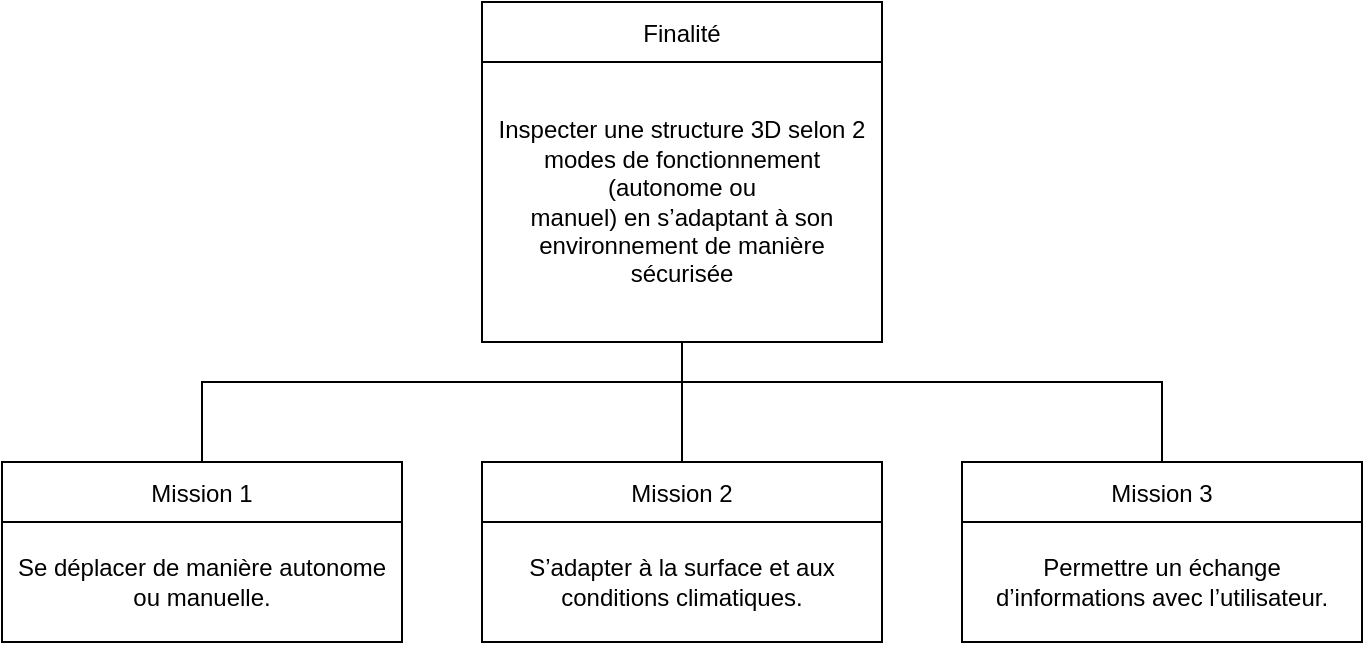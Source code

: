 <mxfile version="17.1.2" type="github" pages="10">
  <diagram id="Hh7kF4fS-FXk80I3GIZw" name="Finalités et missions">
    <mxGraphModel dx="1422" dy="780" grid="1" gridSize="10" guides="1" tooltips="1" connect="1" arrows="1" fold="1" page="1" pageScale="1" pageWidth="827" pageHeight="1169" math="0" shadow="0">
      <root>
        <mxCell id="0" />
        <mxCell id="1" parent="0" />
        <mxCell id="LnJoH1OPp0uSo5Zn9Vst-3" value="Finalité" style="swimlane;fontStyle=0;childLayout=stackLayout;horizontal=1;startSize=30;horizontalStack=0;resizeParent=1;resizeParentMax=0;resizeLast=0;collapsible=1;marginBottom=0;" parent="1" vertex="1">
          <mxGeometry x="310" y="90" width="200" height="170" as="geometry" />
        </mxCell>
        <mxCell id="LnJoH1OPp0uSo5Zn9Vst-4" value="Inspecter une structure 3D selon 2 modes de fonctionnement (autonome ou &#xa;manuel) en s’adaptant à son environnement de manière sécurisée" style="text;strokeColor=none;fillColor=none;align=center;verticalAlign=middle;spacingLeft=4;spacingRight=4;overflow=hidden;points=[[0,0.5],[1,0.5]];portConstraint=eastwest;rotatable=0;whiteSpace=wrap;" parent="LnJoH1OPp0uSo5Zn9Vst-3" vertex="1">
          <mxGeometry y="30" width="200" height="140" as="geometry" />
        </mxCell>
        <mxCell id="LnJoH1OPp0uSo5Zn9Vst-8" value="Mission 1" style="swimlane;fontStyle=0;childLayout=stackLayout;horizontal=1;startSize=30;horizontalStack=0;resizeParent=1;resizeParentMax=0;resizeLast=0;collapsible=1;marginBottom=0;" parent="1" vertex="1">
          <mxGeometry x="70" y="320" width="200" height="90" as="geometry" />
        </mxCell>
        <mxCell id="LnJoH1OPp0uSo5Zn9Vst-9" value="Se déplacer de manière autonome ou manuelle." style="text;strokeColor=none;fillColor=none;align=center;verticalAlign=middle;spacingLeft=4;spacingRight=4;overflow=hidden;points=[[0,0.5],[1,0.5]];portConstraint=eastwest;rotatable=0;whiteSpace=wrap;" parent="LnJoH1OPp0uSo5Zn9Vst-8" vertex="1">
          <mxGeometry y="30" width="200" height="60" as="geometry" />
        </mxCell>
        <mxCell id="LnJoH1OPp0uSo5Zn9Vst-10" value="Mission 2" style="swimlane;fontStyle=0;childLayout=stackLayout;horizontal=1;startSize=30;horizontalStack=0;resizeParent=1;resizeParentMax=0;resizeLast=0;collapsible=1;marginBottom=0;" parent="1" vertex="1">
          <mxGeometry x="310" y="320" width="200" height="90" as="geometry" />
        </mxCell>
        <mxCell id="LnJoH1OPp0uSo5Zn9Vst-11" value="S’adapter à la surface et aux conditions climatiques." style="text;strokeColor=none;fillColor=none;align=center;verticalAlign=middle;spacingLeft=4;spacingRight=4;overflow=hidden;points=[[0,0.5],[1,0.5]];portConstraint=eastwest;rotatable=0;whiteSpace=wrap;" parent="LnJoH1OPp0uSo5Zn9Vst-10" vertex="1">
          <mxGeometry y="30" width="200" height="60" as="geometry" />
        </mxCell>
        <mxCell id="LnJoH1OPp0uSo5Zn9Vst-12" value="Mission 3" style="swimlane;fontStyle=0;childLayout=stackLayout;horizontal=1;startSize=30;horizontalStack=0;resizeParent=1;resizeParentMax=0;resizeLast=0;collapsible=1;marginBottom=0;" parent="1" vertex="1">
          <mxGeometry x="550" y="320" width="200" height="90" as="geometry" />
        </mxCell>
        <mxCell id="LnJoH1OPp0uSo5Zn9Vst-13" value="Permettre un échange d’informations avec l’utilisateur." style="text;strokeColor=none;fillColor=none;align=center;verticalAlign=middle;spacingLeft=4;spacingRight=4;overflow=hidden;points=[[0,0.5],[1,0.5]];portConstraint=eastwest;rotatable=0;whiteSpace=wrap;" parent="LnJoH1OPp0uSo5Zn9Vst-12" vertex="1">
          <mxGeometry y="30" width="200" height="60" as="geometry" />
        </mxCell>
        <mxCell id="LnJoH1OPp0uSo5Zn9Vst-14" value="" style="endArrow=none;html=1;rounded=0;exitX=0.5;exitY=0;exitDx=0;exitDy=0;" parent="1" source="LnJoH1OPp0uSo5Zn9Vst-8" edge="1">
          <mxGeometry width="50" height="50" relative="1" as="geometry">
            <mxPoint x="410" y="310" as="sourcePoint" />
            <mxPoint x="410" y="260" as="targetPoint" />
            <Array as="points">
              <mxPoint x="170" y="280" />
              <mxPoint x="410" y="280" />
            </Array>
          </mxGeometry>
        </mxCell>
        <mxCell id="6SHaZKGe0bC0aEVTa1l3-2" value="" style="line;strokeWidth=1;fillColor=none;align=left;verticalAlign=middle;spacingTop=-1;spacingLeft=3;spacingRight=3;rotatable=0;labelPosition=right;points=[];portConstraint=eastwest;" parent="1" vertex="1">
          <mxGeometry x="410" y="270" width="240" height="20" as="geometry" />
        </mxCell>
        <mxCell id="LnJoH1OPp0uSo5Zn9Vst-17" value="" style="endArrow=none;html=1;rounded=0;exitX=0.5;exitY=0;exitDx=0;exitDy=0;entryX=0.5;entryY=1;entryDx=0;entryDy=0;" parent="1" source="LnJoH1OPp0uSo5Zn9Vst-10" target="LnJoH1OPp0uSo5Zn9Vst-3" edge="1">
          <mxGeometry width="50" height="50" relative="1" as="geometry">
            <mxPoint x="390" y="460" as="sourcePoint" />
            <mxPoint x="450" y="290" as="targetPoint" />
          </mxGeometry>
        </mxCell>
        <mxCell id="LnJoH1OPp0uSo5Zn9Vst-18" value="" style="endArrow=none;html=1;rounded=0;entryX=0.5;entryY=1.021;entryDx=0;entryDy=0;entryPerimeter=0;exitX=0.5;exitY=0;exitDx=0;exitDy=0;" parent="1" source="LnJoH1OPp0uSo5Zn9Vst-12" target="LnJoH1OPp0uSo5Zn9Vst-4" edge="1">
          <mxGeometry width="50" height="50" relative="1" as="geometry">
            <mxPoint x="590" y="310" as="sourcePoint" />
            <mxPoint x="440" y="410" as="targetPoint" />
            <Array as="points">
              <mxPoint x="650" y="280" />
              <mxPoint x="410" y="280" />
            </Array>
          </mxGeometry>
        </mxCell>
      </root>
    </mxGraphModel>
  </diagram>
  <diagram id="y7TtL1GLuJ1QV0dF6NCa" name="contexte organique">
    <mxGraphModel dx="1422" dy="780" grid="1" gridSize="10" guides="1" tooltips="1" connect="1" arrows="1" fold="1" page="1" pageScale="1" pageWidth="827" pageHeight="1169" math="0" shadow="0">
      <root>
        <mxCell id="kX3z3R_v6jU9H33DW2uD-0" />
        <mxCell id="kX3z3R_v6jU9H33DW2uD-1" parent="kX3z3R_v6jU9H33DW2uD-0" />
        <mxCell id="kX3z3R_v6jU9H33DW2uD-3" value="système d&#39;inspection" style="swimlane;fontStyle=1;childLayout=stackLayout;horizontal=1;startSize=26;fillColor=none;horizontalStack=0;resizeParent=1;resizeParentMax=0;resizeLast=0;collapsible=1;marginBottom=0;" parent="kX3z3R_v6jU9H33DW2uD-1" vertex="1">
          <mxGeometry x="290" y="220" width="210" height="130" as="geometry" />
        </mxCell>
        <mxCell id="kX3z3R_v6jU9H33DW2uD-6" value="-sécurité&#xa;-rechargement&#xa;-connectivité&#xa;-autonome&#xa;-pilotage" style="text;strokeColor=none;fillColor=none;align=left;verticalAlign=top;spacingLeft=4;spacingRight=4;overflow=hidden;rotatable=0;points=[[0,0.5],[1,0.5]];portConstraint=eastwest;" parent="kX3z3R_v6jU9H33DW2uD-3" vertex="1">
          <mxGeometry y="26" width="210" height="104" as="geometry" />
        </mxCell>
        <mxCell id="9ZyKtsSJRQ-4mlTmWDk5-0" value="Opérateur" style="shape=umlActor;verticalLabelPosition=bottom;verticalAlign=top;html=1;" parent="kX3z3R_v6jU9H33DW2uD-1" vertex="1">
          <mxGeometry x="595" y="263" width="30" height="60" as="geometry" />
        </mxCell>
        <mxCell id="9ZyKtsSJRQ-4mlTmWDk5-1" value="Op. maintenance" style="shape=umlActor;verticalLabelPosition=bottom;verticalAlign=top;html=1;" parent="kX3z3R_v6jU9H33DW2uD-1" vertex="1">
          <mxGeometry x="597" y="390" width="30" height="60" as="geometry" />
        </mxCell>
        <mxCell id="PossMcWndVHQQgxIdvx6-0" value="" style="endArrow=none;html=1;rounded=0;exitX=1;exitY=0.5;exitDx=0;exitDy=0;" parent="kX3z3R_v6jU9H33DW2uD-1" edge="1">
          <mxGeometry width="50" height="50" relative="1" as="geometry">
            <mxPoint x="500" y="285" as="sourcePoint" />
            <mxPoint x="590" y="285" as="targetPoint" />
          </mxGeometry>
        </mxCell>
        <mxCell id="gOPR63WOidFRzxP0WBx8-2" value="" style="endArrow=none;html=1;rounded=0;entryX=1.002;entryY=1.002;entryDx=0;entryDy=0;entryPerimeter=0;" parent="kX3z3R_v6jU9H33DW2uD-1" target="kX3z3R_v6jU9H33DW2uD-6" edge="1">
          <mxGeometry width="50" height="50" relative="1" as="geometry">
            <mxPoint x="590" y="410" as="sourcePoint" />
            <mxPoint x="440" y="370" as="targetPoint" />
          </mxGeometry>
        </mxCell>
        <mxCell id="gOPR63WOidFRzxP0WBx8-7" value="structure inspectée" style="swimlane;" parent="kX3z3R_v6jU9H33DW2uD-1" vertex="1">
          <mxGeometry x="224" y="51" width="150" height="110" as="geometry" />
        </mxCell>
        <mxCell id="gOPR63WOidFRzxP0WBx8-8" value="source d&#39;énergie" style="swimlane;" parent="kX3z3R_v6jU9H33DW2uD-1" vertex="1">
          <mxGeometry x="500" y="90" width="150" height="92" as="geometry" />
        </mxCell>
        <mxCell id="gOPR63WOidFRzxP0WBx8-9" value="outils de maintenance" style="swimlane;" parent="kX3z3R_v6jU9H33DW2uD-1" vertex="1">
          <mxGeometry x="60" y="215" width="130" height="100" as="geometry" />
        </mxCell>
        <mxCell id="gOPR63WOidFRzxP0WBx8-10" value="conditions environnementales" style="swimlane;" parent="kX3z3R_v6jU9H33DW2uD-1" vertex="1">
          <mxGeometry x="314" y="437" width="200" height="90" as="geometry" />
        </mxCell>
        <mxCell id="gOPR63WOidFRzxP0WBx8-11" value="" style="endArrow=none;html=1;rounded=0;entryX=0.581;entryY=1;entryDx=0;entryDy=0;entryPerimeter=0;exitX=0.5;exitY=0;exitDx=0;exitDy=0;" parent="kX3z3R_v6jU9H33DW2uD-1" source="gOPR63WOidFRzxP0WBx8-10" target="kX3z3R_v6jU9H33DW2uD-6" edge="1">
          <mxGeometry width="50" height="50" relative="1" as="geometry">
            <mxPoint x="390" y="420" as="sourcePoint" />
            <mxPoint x="440" y="370" as="targetPoint" />
          </mxGeometry>
        </mxCell>
        <mxCell id="gOPR63WOidFRzxP0WBx8-14" value="" style="endArrow=none;html=1;rounded=0;exitX=1;exitY=0.5;exitDx=0;exitDy=0;entryX=-0.002;entryY=0.406;entryDx=0;entryDy=0;entryPerimeter=0;" parent="kX3z3R_v6jU9H33DW2uD-1" source="gOPR63WOidFRzxP0WBx8-9" target="kX3z3R_v6jU9H33DW2uD-6" edge="1">
          <mxGeometry width="50" height="50" relative="1" as="geometry">
            <mxPoint x="390" y="420" as="sourcePoint" />
            <mxPoint x="440" y="370" as="targetPoint" />
          </mxGeometry>
        </mxCell>
        <mxCell id="gOPR63WOidFRzxP0WBx8-17" value="" style="endArrow=none;html=1;rounded=0;exitX=0.319;exitY=0;exitDx=0;exitDy=0;exitPerimeter=0;entryX=0.75;entryY=1;entryDx=0;entryDy=0;" parent="kX3z3R_v6jU9H33DW2uD-1" source="kX3z3R_v6jU9H33DW2uD-3" target="gOPR63WOidFRzxP0WBx8-7" edge="1">
          <mxGeometry width="50" height="50" relative="1" as="geometry">
            <mxPoint x="390" y="420" as="sourcePoint" />
            <mxPoint x="340" y="190" as="targetPoint" />
          </mxGeometry>
        </mxCell>
        <mxCell id="gOPR63WOidFRzxP0WBx8-18" value="" style="endArrow=none;html=1;rounded=0;exitX=0.876;exitY=-0.008;exitDx=0;exitDy=0;exitPerimeter=0;entryX=0;entryY=1;entryDx=0;entryDy=0;" parent="kX3z3R_v6jU9H33DW2uD-1" source="kX3z3R_v6jU9H33DW2uD-3" target="gOPR63WOidFRzxP0WBx8-8" edge="1">
          <mxGeometry width="50" height="50" relative="1" as="geometry">
            <mxPoint x="390" y="420" as="sourcePoint" />
            <mxPoint x="480" y="180" as="targetPoint" />
          </mxGeometry>
        </mxCell>
        <mxCell id="gOPR63WOidFRzxP0WBx8-19" value="serveur" style="swimlane;" parent="kX3z3R_v6jU9H33DW2uD-1" vertex="1">
          <mxGeometry x="90" y="415" width="150" height="70" as="geometry" />
        </mxCell>
        <mxCell id="gOPR63WOidFRzxP0WBx8-20" value="" style="endArrow=none;html=1;rounded=0;exitX=1;exitY=0;exitDx=0;exitDy=0;entryX=0.017;entryY=1;entryDx=0;entryDy=0;entryPerimeter=0;" parent="kX3z3R_v6jU9H33DW2uD-1" source="gOPR63WOidFRzxP0WBx8-19" target="kX3z3R_v6jU9H33DW2uD-6" edge="1">
          <mxGeometry width="50" height="50" relative="1" as="geometry">
            <mxPoint x="390" y="420" as="sourcePoint" />
            <mxPoint x="300" y="340" as="targetPoint" />
          </mxGeometry>
        </mxCell>
        <mxCell id="gOPR63WOidFRzxP0WBx8-21" value="0..1" style="text;html=1;strokeColor=none;fillColor=none;align=center;verticalAlign=middle;whiteSpace=wrap;rounded=0;" parent="kX3z3R_v6jU9H33DW2uD-1" vertex="1">
          <mxGeometry x="490" y="330" width="60" height="30" as="geometry" />
        </mxCell>
        <mxCell id="gOPR63WOidFRzxP0WBx8-22" value="1" style="text;html=1;strokeColor=none;fillColor=none;align=center;verticalAlign=middle;whiteSpace=wrap;rounded=0;" parent="kX3z3R_v6jU9H33DW2uD-1" vertex="1">
          <mxGeometry x="560" y="380" width="60" height="30" as="geometry" />
        </mxCell>
        <mxCell id="gOPR63WOidFRzxP0WBx8-23" value="0..*" style="text;html=1;strokeColor=none;fillColor=none;align=center;verticalAlign=middle;whiteSpace=wrap;rounded=0;" parent="kX3z3R_v6jU9H33DW2uD-1" vertex="1">
          <mxGeometry x="480" y="255" width="60" height="30" as="geometry" />
        </mxCell>
        <mxCell id="gOPR63WOidFRzxP0WBx8-25" value="1" style="text;html=1;strokeColor=none;fillColor=none;align=center;verticalAlign=middle;whiteSpace=wrap;rounded=0;" parent="kX3z3R_v6jU9H33DW2uD-1" vertex="1">
          <mxGeometry x="550" y="260" width="60" height="30" as="geometry" />
        </mxCell>
        <mxCell id="gOPR63WOidFRzxP0WBx8-26" value="1" style="text;html=1;strokeColor=none;fillColor=none;align=center;verticalAlign=middle;whiteSpace=wrap;rounded=0;" parent="kX3z3R_v6jU9H33DW2uD-1" vertex="1">
          <mxGeometry x="200" y="390" width="60" height="30" as="geometry" />
        </mxCell>
        <mxCell id="gOPR63WOidFRzxP0WBx8-27" value="0..*" style="text;html=1;strokeColor=none;fillColor=none;align=center;verticalAlign=middle;whiteSpace=wrap;rounded=0;" parent="kX3z3R_v6jU9H33DW2uD-1" vertex="1">
          <mxGeometry x="240" y="330" width="60" height="30" as="geometry" />
        </mxCell>
        <mxCell id="gOPR63WOidFRzxP0WBx8-28" value="*" style="text;html=1;strokeColor=none;fillColor=none;align=center;verticalAlign=middle;whiteSpace=wrap;rounded=0;" parent="kX3z3R_v6jU9H33DW2uD-1" vertex="1">
          <mxGeometry x="392" y="415" width="60" height="30" as="geometry" />
        </mxCell>
        <mxCell id="gOPR63WOidFRzxP0WBx8-29" value="0..*" style="text;html=1;strokeColor=none;fillColor=none;align=center;verticalAlign=middle;whiteSpace=wrap;rounded=0;" parent="kX3z3R_v6jU9H33DW2uD-1" vertex="1">
          <mxGeometry x="400" y="350" width="60" height="30" as="geometry" />
        </mxCell>
        <mxCell id="gOPR63WOidFRzxP0WBx8-30" value="0..*" style="text;html=1;strokeColor=none;fillColor=none;align=center;verticalAlign=middle;whiteSpace=wrap;rounded=0;" parent="kX3z3R_v6jU9H33DW2uD-1" vertex="1">
          <mxGeometry x="177" y="242" width="60" height="30" as="geometry" />
        </mxCell>
        <mxCell id="gOPR63WOidFRzxP0WBx8-31" value="0..1" style="text;html=1;strokeColor=none;fillColor=none;align=center;verticalAlign=middle;whiteSpace=wrap;rounded=0;" parent="kX3z3R_v6jU9H33DW2uD-1" vertex="1">
          <mxGeometry x="240" y="260" width="60" height="30" as="geometry" />
        </mxCell>
        <mxCell id="gOPR63WOidFRzxP0WBx8-32" value="1" style="text;html=1;strokeColor=none;fillColor=none;align=center;verticalAlign=middle;whiteSpace=wrap;rounded=0;" parent="kX3z3R_v6jU9H33DW2uD-1" vertex="1">
          <mxGeometry x="317" y="154" width="60" height="30" as="geometry" />
        </mxCell>
        <mxCell id="gOPR63WOidFRzxP0WBx8-33" value="0..*" style="text;html=1;strokeColor=none;fillColor=none;align=center;verticalAlign=middle;whiteSpace=wrap;rounded=0;" parent="kX3z3R_v6jU9H33DW2uD-1" vertex="1">
          <mxGeometry x="340" y="190" width="60" height="30" as="geometry" />
        </mxCell>
        <mxCell id="gOPR63WOidFRzxP0WBx8-34" value="0..*" style="text;html=1;strokeColor=none;fillColor=none;align=center;verticalAlign=middle;whiteSpace=wrap;rounded=0;" parent="kX3z3R_v6jU9H33DW2uD-1" vertex="1">
          <mxGeometry x="480" y="180" width="60" height="30" as="geometry" />
        </mxCell>
        <mxCell id="gOPR63WOidFRzxP0WBx8-35" value="0..*" style="text;html=1;strokeColor=none;fillColor=none;align=center;verticalAlign=middle;whiteSpace=wrap;rounded=0;" parent="kX3z3R_v6jU9H33DW2uD-1" vertex="1">
          <mxGeometry x="435" y="193" width="60" height="30" as="geometry" />
        </mxCell>
      </root>
    </mxGraphModel>
  </diagram>
  <diagram id="iKXI6Kce6OzbSdqyTMpK" name="Architecture Interne ">
    <mxGraphModel dx="1422" dy="780" grid="1" gridSize="10" guides="1" tooltips="1" connect="1" arrows="1" fold="1" page="1" pageScale="1" pageWidth="1169" pageHeight="1654" math="0" shadow="0">
      <root>
        <mxCell id="Nl25wbSfTAZSZIegSSTI-0" />
        <mxCell id="Nl25wbSfTAZSZIegSSTI-1" parent="Nl25wbSfTAZSZIegSSTI-0" />
        <mxCell id="Nl25wbSfTAZSZIegSSTI-2" value="Hexapode" style="swimlane;" parent="Nl25wbSfTAZSZIegSSTI-1" vertex="1">
          <mxGeometry x="314" y="270" width="200" height="200" as="geometry" />
        </mxCell>
        <mxCell id="Nl25wbSfTAZSZIegSSTI-6" value="Déplacement" style="swimlane;" parent="Nl25wbSfTAZSZIegSSTI-1" vertex="1">
          <mxGeometry x="344" y="540" width="140" height="130" as="geometry" />
        </mxCell>
        <mxCell id="Nl25wbSfTAZSZIegSSTI-7" value="Communiquer" style="swimlane;" parent="Nl25wbSfTAZSZIegSSTI-1" vertex="1">
          <mxGeometry x="140" y="520" width="140" height="130" as="geometry" />
        </mxCell>
        <mxCell id="Nl25wbSfTAZSZIegSSTI-28" value="émission&lt;br&gt;réception" style="text;html=1;align=center;verticalAlign=middle;resizable=0;points=[];autosize=1;strokeColor=none;fillColor=none;" parent="Nl25wbSfTAZSZIegSSTI-7" vertex="1">
          <mxGeometry x="30" y="50" width="70" height="30" as="geometry" />
        </mxCell>
        <mxCell id="Nl25wbSfTAZSZIegSSTI-8" value="Gestion Energie" style="swimlane;" parent="Nl25wbSfTAZSZIegSSTI-1" vertex="1">
          <mxGeometry x="610" y="305" width="140" height="130" as="geometry" />
        </mxCell>
        <mxCell id="Nl25wbSfTAZSZIegSSTI-27" value="Stockage&lt;br&gt;Rechargement" style="text;html=1;align=center;verticalAlign=middle;resizable=0;points=[];autosize=1;strokeColor=none;fillColor=none;" parent="Nl25wbSfTAZSZIegSSTI-8" vertex="1">
          <mxGeometry x="20" y="50" width="100" height="30" as="geometry" />
        </mxCell>
        <mxCell id="Nl25wbSfTAZSZIegSSTI-11" value="Piloter" style="swimlane;" parent="Nl25wbSfTAZSZIegSSTI-1" vertex="1">
          <mxGeometry x="540" y="530" width="140" height="130" as="geometry" />
        </mxCell>
        <mxCell id="Nl25wbSfTAZSZIegSSTI-26" value="Télécommande&lt;br&gt;Continuer ..." style="text;html=1;align=center;verticalAlign=middle;resizable=0;points=[];autosize=1;strokeColor=none;fillColor=none;" parent="Nl25wbSfTAZSZIegSSTI-11" vertex="1">
          <mxGeometry x="10" y="35" width="100" height="30" as="geometry" />
        </mxCell>
        <mxCell id="Nl25wbSfTAZSZIegSSTI-12" value="Captation" style="swimlane;" parent="Nl25wbSfTAZSZIegSSTI-1" vertex="1">
          <mxGeometry x="490" y="120" width="140" height="130" as="geometry" />
        </mxCell>
        <mxCell id="PjbZjbPdm2_dpoqYBgdm-4" value="" style="align=right;html=1;verticalAlign=bottom;endArrow=none;startArrow=diamondThin;startSize=14;startFill=1;edgeStyle=none;rounded=0;entryX=0.5;entryY=0;entryDx=0;entryDy=0;exitX=1;exitY=0;exitDx=0;exitDy=0;" parent="Nl25wbSfTAZSZIegSSTI-12" source="Nl25wbSfTAZSZIegSSTI-35" edge="1">
          <mxGeometry x="1" relative="1" as="geometry">
            <mxPoint x="-25.0" y="-51" as="sourcePoint" />
            <mxPoint x="72.59" as="targetPoint" />
            <Array as="points">
              <mxPoint x="-17.41" y="-50" />
              <mxPoint x="72.59" y="-50" />
            </Array>
          </mxGeometry>
        </mxCell>
        <mxCell id="PjbZjbPdm2_dpoqYBgdm-5" value="1" style="resizable=0;html=1;align=left;verticalAlign=top;labelBackgroundColor=none;fontSize=10" parent="PjbZjbPdm2_dpoqYBgdm-4" connectable="0" vertex="1">
          <mxGeometry x="-1" relative="1" as="geometry" />
        </mxCell>
        <mxCell id="PjbZjbPdm2_dpoqYBgdm-6" value="0..*" style="resizable=0;html=1;align=right;verticalAlign=top;labelBackgroundColor=none;fontSize=10" parent="PjbZjbPdm2_dpoqYBgdm-4" connectable="0" vertex="1">
          <mxGeometry x="1" relative="1" as="geometry">
            <mxPoint x="22" y="-20" as="offset" />
          </mxGeometry>
        </mxCell>
        <mxCell id="Nl25wbSfTAZSZIegSSTI-13" value="" style="endArrow=none;html=1;rounded=0;entryX=0;entryY=0.5;entryDx=0;entryDy=0;exitX=1;exitY=0.5;exitDx=0;exitDy=0;" parent="Nl25wbSfTAZSZIegSSTI-1" source="Nl25wbSfTAZSZIegSSTI-2" target="Nl25wbSfTAZSZIegSSTI-8" edge="1">
          <mxGeometry width="50" height="50" relative="1" as="geometry">
            <mxPoint x="390" y="420" as="sourcePoint" />
            <mxPoint x="440" y="370" as="targetPoint" />
          </mxGeometry>
        </mxCell>
        <mxCell id="Nl25wbSfTAZSZIegSSTI-14" value="" style="endArrow=none;html=1;rounded=0;entryX=1;entryY=0.75;entryDx=0;entryDy=0;exitX=0;exitY=0;exitDx=0;exitDy=0;" parent="Nl25wbSfTAZSZIegSSTI-1" source="Nl25wbSfTAZSZIegSSTI-11" target="Nl25wbSfTAZSZIegSSTI-2" edge="1">
          <mxGeometry width="50" height="50" relative="1" as="geometry">
            <mxPoint x="540" y="480" as="sourcePoint" />
            <mxPoint x="590" y="430" as="targetPoint" />
            <Array as="points">
              <mxPoint x="540" y="420" />
            </Array>
          </mxGeometry>
        </mxCell>
        <mxCell id="Nl25wbSfTAZSZIegSSTI-15" value="" style="endArrow=none;html=1;rounded=0;entryX=0.5;entryY=1;entryDx=0;entryDy=0;exitX=0.5;exitY=0;exitDx=0;exitDy=0;" parent="Nl25wbSfTAZSZIegSSTI-1" source="Nl25wbSfTAZSZIegSSTI-6" target="Nl25wbSfTAZSZIegSSTI-2" edge="1">
          <mxGeometry width="50" height="50" relative="1" as="geometry">
            <mxPoint x="434" y="540" as="sourcePoint" />
            <mxPoint x="484" y="490" as="targetPoint" />
          </mxGeometry>
        </mxCell>
        <mxCell id="Nl25wbSfTAZSZIegSSTI-17" value="" style="endArrow=none;html=1;rounded=0;entryX=0;entryY=1;entryDx=0;entryDy=0;exitX=0.5;exitY=0;exitDx=0;exitDy=0;" parent="Nl25wbSfTAZSZIegSSTI-1" source="Nl25wbSfTAZSZIegSSTI-2" target="Nl25wbSfTAZSZIegSSTI-12" edge="1">
          <mxGeometry width="50" height="50" relative="1" as="geometry">
            <mxPoint x="510" y="320" as="sourcePoint" />
            <mxPoint x="560" y="270" as="targetPoint" />
            <Array as="points">
              <mxPoint x="414" y="250" />
            </Array>
          </mxGeometry>
        </mxCell>
        <mxCell id="Nl25wbSfTAZSZIegSSTI-20" value="" style="endArrow=none;html=1;rounded=0;entryX=0;entryY=1;entryDx=0;entryDy=0;exitX=1;exitY=0;exitDx=0;exitDy=0;" parent="Nl25wbSfTAZSZIegSSTI-1" source="Nl25wbSfTAZSZIegSSTI-7" edge="1">
          <mxGeometry width="50" height="50" relative="1" as="geometry">
            <mxPoint x="280" y="540" as="sourcePoint" />
            <mxPoint x="316" y="470" as="targetPoint" />
            <Array as="points">
              <mxPoint x="280" y="470" />
            </Array>
          </mxGeometry>
        </mxCell>
        <mxCell id="Nl25wbSfTAZSZIegSSTI-21" value="Maintien" style="swimlane;" parent="Nl25wbSfTAZSZIegSSTI-1" vertex="1">
          <mxGeometry x="250" y="720" width="140" height="130" as="geometry" />
        </mxCell>
        <mxCell id="aAYh0Qww_YywLnVAw6z_-0" value="adhérence à&lt;br&gt;&amp;nbsp;différentes&lt;br&gt;&amp;nbsp;surfaces&amp;nbsp;" style="text;html=1;align=center;verticalAlign=middle;resizable=0;points=[];autosize=1;strokeColor=none;fillColor=none;fontSize=14;" parent="Nl25wbSfTAZSZIegSSTI-21" vertex="1">
          <mxGeometry x="20" y="35" width="100" height="60" as="geometry" />
        </mxCell>
        <mxCell id="Nl25wbSfTAZSZIegSSTI-22" value="Mobilité" style="swimlane;" parent="Nl25wbSfTAZSZIegSSTI-1" vertex="1">
          <mxGeometry x="440" y="720" width="140" height="130" as="geometry" />
        </mxCell>
        <mxCell id="Nl25wbSfTAZSZIegSSTI-25" value="Franchir obstacle" style="text;html=1;align=center;verticalAlign=middle;resizable=0;points=[];autosize=1;strokeColor=none;fillColor=none;" parent="Nl25wbSfTAZSZIegSSTI-22" vertex="1">
          <mxGeometry x="15" y="50" width="110" height="20" as="geometry" />
        </mxCell>
        <mxCell id="Nl25wbSfTAZSZIegSSTI-23" value="" style="endArrow=none;html=1;rounded=0;entryX=0;entryY=1;entryDx=0;entryDy=0;exitX=0.5;exitY=0;exitDx=0;exitDy=0;" parent="Nl25wbSfTAZSZIegSSTI-1" source="Nl25wbSfTAZSZIegSSTI-21" target="Nl25wbSfTAZSZIegSSTI-6" edge="1">
          <mxGeometry width="50" height="50" relative="1" as="geometry">
            <mxPoint x="320" y="710" as="sourcePoint" />
            <mxPoint x="299.5" y="650" as="targetPoint" />
            <Array as="points">
              <mxPoint x="320" y="670" />
            </Array>
          </mxGeometry>
        </mxCell>
        <mxCell id="Nl25wbSfTAZSZIegSSTI-24" value="" style="endArrow=none;html=1;rounded=0;entryX=1;entryY=1;entryDx=0;entryDy=0;exitX=0.5;exitY=0;exitDx=0;exitDy=0;" parent="Nl25wbSfTAZSZIegSSTI-1" target="Nl25wbSfTAZSZIegSSTI-6" edge="1">
          <mxGeometry width="50" height="50" relative="1" as="geometry">
            <mxPoint x="499.5" y="720" as="sourcePoint" />
            <mxPoint x="499.5" y="650" as="targetPoint" />
            <Array as="points">
              <mxPoint x="500" y="670" />
            </Array>
          </mxGeometry>
        </mxCell>
        <mxCell id="Nl25wbSfTAZSZIegSSTI-29" value="1" style="text;html=1;align=center;verticalAlign=middle;resizable=0;points=[];autosize=1;strokeColor=none;fillColor=none;" parent="Nl25wbSfTAZSZIegSSTI-1" vertex="1">
          <mxGeometry x="514" y="350" width="20" height="20" as="geometry" />
        </mxCell>
        <mxCell id="Nl25wbSfTAZSZIegSSTI-30" value="1" style="text;html=1;align=center;verticalAlign=middle;resizable=0;points=[];autosize=1;strokeColor=none;fillColor=none;" parent="Nl25wbSfTAZSZIegSSTI-1" vertex="1">
          <mxGeometry x="590" y="350" width="20" height="20" as="geometry" />
        </mxCell>
        <mxCell id="Nl25wbSfTAZSZIegSSTI-31" value="1..*" style="text;html=1;align=center;verticalAlign=middle;resizable=0;points=[];autosize=1;strokeColor=none;fillColor=none;" parent="Nl25wbSfTAZSZIegSSTI-1" vertex="1">
          <mxGeometry x="460" y="230" width="30" height="20" as="geometry" />
        </mxCell>
        <mxCell id="Nl25wbSfTAZSZIegSSTI-32" value="1" style="text;html=1;align=center;verticalAlign=middle;resizable=0;points=[];autosize=1;strokeColor=none;fillColor=none;" parent="Nl25wbSfTAZSZIegSSTI-1" vertex="1">
          <mxGeometry x="390" y="250" width="20" height="20" as="geometry" />
        </mxCell>
        <mxCell id="Nl25wbSfTAZSZIegSSTI-33" value="Environnement" style="swimlane;" parent="Nl25wbSfTAZSZIegSSTI-1" vertex="1">
          <mxGeometry x="700" y="120" width="100" height="90" as="geometry" />
        </mxCell>
        <mxCell id="Nl25wbSfTAZSZIegSSTI-36" value="Humidité&lt;br&gt;Température&lt;br&gt;Vent" style="text;html=1;align=center;verticalAlign=middle;resizable=0;points=[];autosize=1;strokeColor=none;fillColor=none;" parent="Nl25wbSfTAZSZIegSSTI-33" vertex="1">
          <mxGeometry x="5" y="30" width="90" height="50" as="geometry" />
        </mxCell>
        <mxCell id="Nl25wbSfTAZSZIegSSTI-34" value="Capteur Pilotage" style="swimlane;" parent="Nl25wbSfTAZSZIegSSTI-1" vertex="1">
          <mxGeometry x="750" y="530" width="100" height="120" as="geometry" />
        </mxCell>
        <mxCell id="Nl25wbSfTAZSZIegSSTI-38" value="Piloter&lt;br&gt;Caméra&lt;br&gt;Proximité&lt;br&gt;Position &lt;br&gt;servomoteur" style="text;html=1;align=center;verticalAlign=middle;resizable=0;points=[];autosize=1;strokeColor=none;fillColor=none;" parent="Nl25wbSfTAZSZIegSSTI-34" vertex="1">
          <mxGeometry x="10" y="25" width="80" height="80" as="geometry" />
        </mxCell>
        <mxCell id="Nl25wbSfTAZSZIegSSTI-35" value="Surface" style="swimlane;" parent="Nl25wbSfTAZSZIegSSTI-1" vertex="1">
          <mxGeometry x="364" y="70" width="100" height="90" as="geometry" />
        </mxCell>
        <mxCell id="Nl25wbSfTAZSZIegSSTI-37" value="Rugosité" style="text;html=1;align=center;verticalAlign=middle;resizable=0;points=[];autosize=1;strokeColor=none;fillColor=none;" parent="Nl25wbSfTAZSZIegSSTI-35" vertex="1">
          <mxGeometry x="15" y="35" width="70" height="20" as="geometry" />
        </mxCell>
        <mxCell id="Nl25wbSfTAZSZIegSSTI-39" value="Traitement info" style="swimlane;" parent="Nl25wbSfTAZSZIegSSTI-1" vertex="1">
          <mxGeometry x="160" y="140" width="100" height="90" as="geometry" />
        </mxCell>
        <mxCell id="PjbZjbPdm2_dpoqYBgdm-2" value="" style="endArrow=none;html=1;rounded=0;entryX=0;entryY=0.5;entryDx=0;entryDy=0;exitX=1;exitY=0.5;exitDx=0;exitDy=0;" parent="Nl25wbSfTAZSZIegSSTI-1" source="Nl25wbSfTAZSZIegSSTI-39" target="Nl25wbSfTAZSZIegSSTI-12" edge="1">
          <mxGeometry width="50" height="50" relative="1" as="geometry">
            <mxPoint x="260" y="200" as="sourcePoint" />
            <mxPoint x="350" y="160" as="targetPoint" />
          </mxGeometry>
        </mxCell>
        <mxCell id="PjbZjbPdm2_dpoqYBgdm-3" value="" style="endArrow=none;html=1;rounded=0;entryX=0.5;entryY=1;entryDx=0;entryDy=0;exitX=0.5;exitY=0;exitDx=0;exitDy=0;" parent="Nl25wbSfTAZSZIegSSTI-1" source="Nl25wbSfTAZSZIegSSTI-7" target="Nl25wbSfTAZSZIegSSTI-39" edge="1">
          <mxGeometry width="50" height="50" relative="1" as="geometry">
            <mxPoint x="170" y="430" as="sourcePoint" />
            <mxPoint x="220" y="380" as="targetPoint" />
          </mxGeometry>
        </mxCell>
        <mxCell id="PjbZjbPdm2_dpoqYBgdm-8" value="" style="align=right;html=1;verticalAlign=bottom;endArrow=none;startArrow=diamondThin;startSize=14;startFill=1;edgeStyle=none;rounded=0;entryX=1;entryY=1;entryDx=0;entryDy=0;exitX=0.75;exitY=0;exitDx=0;exitDy=0;" parent="Nl25wbSfTAZSZIegSSTI-1" source="Nl25wbSfTAZSZIegSSTI-34" target="Nl25wbSfTAZSZIegSSTI-12" edge="1">
          <mxGeometry x="0.874" relative="1" as="geometry">
            <mxPoint x="660" y="470" as="sourcePoint" />
            <mxPoint x="820" y="470" as="targetPoint" />
            <Array as="points">
              <mxPoint x="825" y="250" />
            </Array>
            <mxPoint as="offset" />
          </mxGeometry>
        </mxCell>
        <mxCell id="PjbZjbPdm2_dpoqYBgdm-9" value="1" style="resizable=0;html=1;align=left;verticalAlign=top;labelBackgroundColor=none;fontSize=10" parent="PjbZjbPdm2_dpoqYBgdm-8" connectable="0" vertex="1">
          <mxGeometry x="-1" relative="1" as="geometry" />
        </mxCell>
        <mxCell id="PjbZjbPdm2_dpoqYBgdm-10" value="0..*" style="resizable=0;html=1;align=right;verticalAlign=top;labelBackgroundColor=none;fontSize=10" parent="PjbZjbPdm2_dpoqYBgdm-8" connectable="0" vertex="1">
          <mxGeometry x="1" relative="1" as="geometry">
            <mxPoint x="20" as="offset" />
          </mxGeometry>
        </mxCell>
        <mxCell id="PjbZjbPdm2_dpoqYBgdm-11" value="" style="align=right;html=1;verticalAlign=bottom;endArrow=none;startArrow=diamondThin;startSize=14;startFill=1;edgeStyle=none;rounded=0;entryX=1;entryY=0.25;entryDx=0;entryDy=0;" parent="Nl25wbSfTAZSZIegSSTI-1" target="Nl25wbSfTAZSZIegSSTI-12" edge="1">
          <mxGeometry x="0.431" y="-13" relative="1" as="geometry">
            <mxPoint x="700" y="153" as="sourcePoint" />
            <mxPoint x="770" y="220" as="targetPoint" />
            <Array as="points">
              <mxPoint x="690" y="153" />
            </Array>
            <mxPoint as="offset" />
          </mxGeometry>
        </mxCell>
        <mxCell id="PjbZjbPdm2_dpoqYBgdm-12" value="1" style="resizable=0;html=1;align=left;verticalAlign=top;labelBackgroundColor=none;fontSize=10" parent="PjbZjbPdm2_dpoqYBgdm-11" connectable="0" vertex="1">
          <mxGeometry x="-1" relative="1" as="geometry">
            <mxPoint x="-20" as="offset" />
          </mxGeometry>
        </mxCell>
        <mxCell id="PjbZjbPdm2_dpoqYBgdm-13" value="0..*" style="resizable=0;html=1;align=right;verticalAlign=top;labelBackgroundColor=none;fontSize=10" parent="PjbZjbPdm2_dpoqYBgdm-11" connectable="0" vertex="1">
          <mxGeometry x="1" relative="1" as="geometry">
            <mxPoint x="20" as="offset" />
          </mxGeometry>
        </mxCell>
        <mxCell id="BbPP_q5FM4L9j_f9LE8K-0" value="&lt;font style=&quot;font-size: 14px&quot;&gt;IBD: Système Interne&lt;/font&gt;" style="shape=rect;strokeWidth=2;fontStyle=1;html=1;whiteSpace=wrap;align=center;" parent="Nl25wbSfTAZSZIegSSTI-1" vertex="1">
          <mxGeometry x="80" y="35" width="190" height="60" as="geometry" />
        </mxCell>
        <mxCell id="BbPP_q5FM4L9j_f9LE8K-1" value="" style="align=left;html=1;verticalAlign=middle;labelPosition=right;verticalLabelPosition=middle;labelBackgroundColor=none;fontSize=10" parent="BbPP_q5FM4L9j_f9LE8K-0" connectable="0" vertex="1">
          <mxGeometry x="190" y="30" as="geometry" />
        </mxCell>
        <mxCell id="BbPP_q5FM4L9j_f9LE8K-3" value="" style="endArrow=none;html=1;rounded=0;fontSize=14;" parent="Nl25wbSfTAZSZIegSSTI-1" edge="1">
          <mxGeometry width="50" height="50" relative="1" as="geometry">
            <mxPoint x="680" y="600" as="sourcePoint" />
            <mxPoint x="750" y="600" as="targetPoint" />
          </mxGeometry>
        </mxCell>
        <mxCell id="BbPP_q5FM4L9j_f9LE8K-4" value="1" style="text;html=1;align=center;verticalAlign=middle;resizable=0;points=[];autosize=1;strokeColor=none;fillColor=none;fontSize=14;" parent="Nl25wbSfTAZSZIegSSTI-1" vertex="1">
          <mxGeometry x="800" y="510" width="20" height="20" as="geometry" />
        </mxCell>
        <mxCell id="G3qLI97e_5r7DW4hW1YX-0" value="1" style="text;html=1;align=center;verticalAlign=middle;resizable=0;points=[];autosize=1;strokeColor=none;fillColor=none;fontSize=14;" parent="Nl25wbSfTAZSZIegSSTI-1" vertex="1">
          <mxGeometry x="520" y="450" width="20" height="20" as="geometry" />
        </mxCell>
        <mxCell id="G3qLI97e_5r7DW4hW1YX-1" value="1..*" style="text;html=1;align=center;verticalAlign=middle;resizable=0;points=[];autosize=1;strokeColor=none;fillColor=none;fontSize=14;" parent="Nl25wbSfTAZSZIegSSTI-1" vertex="1">
          <mxGeometry x="560" y="510" width="40" height="20" as="geometry" />
        </mxCell>
        <mxCell id="G3qLI97e_5r7DW4hW1YX-2" value="1" style="text;html=1;align=center;verticalAlign=middle;resizable=0;points=[];autosize=1;strokeColor=none;fillColor=none;fontSize=14;" parent="Nl25wbSfTAZSZIegSSTI-1" vertex="1">
          <mxGeometry x="420" y="470" width="20" height="20" as="geometry" />
        </mxCell>
        <mxCell id="G3qLI97e_5r7DW4hW1YX-3" value="1..*" style="text;html=1;align=center;verticalAlign=middle;resizable=0;points=[];autosize=1;strokeColor=none;fillColor=none;fontSize=14;" parent="Nl25wbSfTAZSZIegSSTI-1" vertex="1">
          <mxGeometry x="410" y="520" width="40" height="20" as="geometry" />
        </mxCell>
        <mxCell id="G3qLI97e_5r7DW4hW1YX-4" value="*" style="text;html=1;align=center;verticalAlign=middle;resizable=0;points=[];autosize=1;strokeColor=none;fillColor=none;fontSize=14;" parent="Nl25wbSfTAZSZIegSSTI-1" vertex="1">
          <mxGeometry x="490" y="650" width="20" height="20" as="geometry" />
        </mxCell>
        <mxCell id="G3qLI97e_5r7DW4hW1YX-5" value="0..*" style="text;html=1;align=center;verticalAlign=middle;resizable=0;points=[];autosize=1;strokeColor=none;fillColor=none;fontSize=14;" parent="Nl25wbSfTAZSZIegSSTI-1" vertex="1">
          <mxGeometry x="500" y="700" width="40" height="20" as="geometry" />
        </mxCell>
        <mxCell id="G3qLI97e_5r7DW4hW1YX-6" value="*" style="text;html=1;align=center;verticalAlign=middle;resizable=0;points=[];autosize=1;strokeColor=none;fillColor=none;fontSize=14;" parent="Nl25wbSfTAZSZIegSSTI-1" vertex="1">
          <mxGeometry x="324" y="650" width="20" height="20" as="geometry" />
        </mxCell>
        <mxCell id="G3qLI97e_5r7DW4hW1YX-7" value="0..1" style="text;html=1;align=center;verticalAlign=middle;resizable=0;points=[];autosize=1;strokeColor=none;fillColor=none;fontSize=14;" parent="Nl25wbSfTAZSZIegSSTI-1" vertex="1">
          <mxGeometry x="280" y="700" width="40" height="20" as="geometry" />
        </mxCell>
        <mxCell id="G3qLI97e_5r7DW4hW1YX-8" value="1" style="text;html=1;align=center;verticalAlign=middle;resizable=0;points=[];autosize=1;strokeColor=none;fillColor=none;fontSize=14;" parent="Nl25wbSfTAZSZIegSSTI-1" vertex="1">
          <mxGeometry x="284" y="450" width="20" height="20" as="geometry" />
        </mxCell>
        <mxCell id="G3qLI97e_5r7DW4hW1YX-9" value="Text" style="text;html=1;align=center;verticalAlign=middle;resizable=0;points=[];autosize=1;strokeColor=none;fillColor=none;fontSize=14;" parent="Nl25wbSfTAZSZIegSSTI-1" vertex="1">
          <mxGeometry x="274" y="500" width="40" height="20" as="geometry" />
        </mxCell>
        <mxCell id="G3qLI97e_5r7DW4hW1YX-10" value="Text" style="text;html=1;align=center;verticalAlign=middle;resizable=0;points=[];autosize=1;strokeColor=none;fillColor=none;fontSize=14;" parent="Nl25wbSfTAZSZIegSSTI-1" vertex="1">
          <mxGeometry x="170" y="500" width="40" height="20" as="geometry" />
        </mxCell>
        <mxCell id="G3qLI97e_5r7DW4hW1YX-11" value="Text" style="text;html=1;align=center;verticalAlign=middle;resizable=0;points=[];autosize=1;strokeColor=none;fillColor=none;fontSize=14;" parent="Nl25wbSfTAZSZIegSSTI-1" vertex="1">
          <mxGeometry x="170" y="230" width="40" height="20" as="geometry" />
        </mxCell>
        <mxCell id="G3qLI97e_5r7DW4hW1YX-12" value="Text" style="text;html=1;align=center;verticalAlign=middle;resizable=0;points=[];autosize=1;strokeColor=none;fillColor=none;fontSize=14;" parent="Nl25wbSfTAZSZIegSSTI-1" vertex="1">
          <mxGeometry x="260" y="170" width="40" height="20" as="geometry" />
        </mxCell>
        <mxCell id="G3qLI97e_5r7DW4hW1YX-13" value="Text" style="text;html=1;align=center;verticalAlign=middle;resizable=0;points=[];autosize=1;strokeColor=none;fillColor=none;fontSize=14;" parent="Nl25wbSfTAZSZIegSSTI-1" vertex="1">
          <mxGeometry x="450" y="170" width="40" height="20" as="geometry" />
        </mxCell>
        <mxCell id="G3qLI97e_5r7DW4hW1YX-14" value="1..*&amp;nbsp; &amp;nbsp; 0..*" style="text;html=1;align=center;verticalAlign=middle;resizable=0;points=[];autosize=1;strokeColor=none;fillColor=none;fontSize=14;" parent="Nl25wbSfTAZSZIegSSTI-1" vertex="1">
          <mxGeometry x="680" y="580" width="70" height="20" as="geometry" />
        </mxCell>
      </root>
    </mxGraphModel>
  </diagram>
  <diagram id="QacrWY_tji1tmxMwG0Bq" name="Exigences Déplacement">
    <mxGraphModel dx="2591" dy="780" grid="1" gridSize="10" guides="1" tooltips="1" connect="1" arrows="1" fold="1" page="1" pageScale="1" pageWidth="1169" pageHeight="827" math="0" shadow="0">
      <root>
        <mxCell id="IzHO0HgB323rQ9JFdvtW-0" />
        <mxCell id="IzHO0HgB323rQ9JFdvtW-1" parent="IzHO0HgB323rQ9JFdvtW-0" />
        <mxCell id="IzHO0HgB323rQ9JFdvtW-2" value="&lt;p style=&quot;margin: 0px ; margin-top: 4px ; margin-left: 7px ; text-align: left&quot;&gt;&lt;b&gt;req&lt;/b&gt;Déplacement&lt;/p&gt;" style="html=1;shape=mxgraph.sysml.package;overflow=fill;labelX=110;strokeWidth=2;align=center;" parent="IzHO0HgB323rQ9JFdvtW-1" vertex="1">
          <mxGeometry x="-1140" y="40" width="1120" height="780" as="geometry" />
        </mxCell>
        <mxCell id="IzHO0HgB323rQ9JFdvtW-4" value="&lt;p style=&quot;font-size: 11px&quot;&gt;&lt;font style=&quot;font-size: 11px&quot;&gt;&amp;lt;&amp;lt;requirement&amp;gt;&amp;gt;&lt;br&gt;&lt;b&gt;Hexapod&lt;/b&gt;&lt;/font&gt;&lt;/p&gt;" style="shape=rect;html=1;overflow=fill;whiteSpace=wrap;align=center;fillColor=#ffe6cc;strokeColor=#000000;" parent="IzHO0HgB323rQ9JFdvtW-1" vertex="1">
          <mxGeometry x="-660" y="60" width="160" height="50" as="geometry" />
        </mxCell>
        <mxCell id="IzHO0HgB323rQ9JFdvtW-5" value="&lt;p style=&quot;margin: 4px 0px 0px ; text-align: center ; font-size: 11px&quot;&gt;&lt;font style=&quot;font-size: 11px&quot;&gt;&amp;lt;&amp;lt;requirement&amp;gt;&amp;gt;&lt;br&gt;&lt;b&gt;Se déplacer en autonomie&lt;br&gt;&lt;/b&gt;&lt;/font&gt;&lt;/p&gt;&lt;hr style=&quot;font-size: 11px&quot;&gt;&lt;p style=&quot;margin: 0px 0px 0px 8px ; text-align: left ; font-size: 11px&quot;&gt;&lt;font style=&quot;font-size: 11px&quot;&gt;text=&quot;Le système doit se déplacer sans l&#39;intervention d&#39;un opérateur&quot;&lt;br&gt;Id=&quot;1.2&quot;&lt;/font&gt;&lt;/p&gt;" style="shape=rect;overflow=fill;html=1;whiteSpace=wrap;align=center;fillColor=#fff2cc;strokeColor=#000000;" parent="IzHO0HgB323rQ9JFdvtW-1" vertex="1">
          <mxGeometry x="-710" y="272" width="260" height="90" as="geometry" />
        </mxCell>
        <mxCell id="IzHO0HgB323rQ9JFdvtW-6" value="&lt;p style=&quot;margin: 4px 0px 0px ; text-align: center ; font-size: 11px&quot;&gt;&lt;font style=&quot;font-size: 11px&quot;&gt;&amp;lt;&amp;lt;requirement&amp;gt;&amp;gt;&lt;br&gt;&lt;b&gt;Se déplacer en mode manuel&lt;br&gt;&lt;/b&gt;&lt;/font&gt;&lt;/p&gt;&lt;hr style=&quot;font-size: 11px&quot;&gt;&lt;p style=&quot;margin: 0px 0px 0px 8px ; text-align: left ; font-size: 11px&quot;&gt;&lt;font style=&quot;font-size: 11px&quot;&gt;text=&quot;Le système doit se déplacer à l&#39;aide d&#39;une télécommande manipulable par un opérateur&quot;&lt;br&gt;Id=&quot;1.3&quot;&lt;/font&gt;&lt;/p&gt;" style="shape=rect;overflow=fill;html=1;whiteSpace=wrap;align=center;fillColor=#fff2cc;strokeColor=#000000;" parent="IzHO0HgB323rQ9JFdvtW-1" vertex="1">
          <mxGeometry x="-340" y="272" width="260" height="90" as="geometry" />
        </mxCell>
        <mxCell id="IzHO0HgB323rQ9JFdvtW-10" value="" style="rounded=0;html=1;labelBackgroundColor=none;endArrow=none;edgeStyle=elbowEdgeStyle;elbow=vertical;startArrow=sysMLPackCont;startSize=12;exitX=0.5;exitY=1;exitDx=0;exitDy=0;entryX=0.5;entryY=0;entryDx=0;entryDy=0;" parent="IzHO0HgB323rQ9JFdvtW-1" source="IzHO0HgB323rQ9JFdvtW-27" target="SFmSGU0QMHMn-bYv-mm2-5" edge="1">
          <mxGeometry relative="1" as="geometry">
            <mxPoint x="-930" y="410" as="sourcePoint" />
            <mxPoint x="-1050" y="470.0" as="targetPoint" />
            <Array as="points">
              <mxPoint x="-1010" y="390" />
            </Array>
          </mxGeometry>
        </mxCell>
        <mxCell id="IzHO0HgB323rQ9JFdvtW-27" value="&lt;p style=&quot;margin: 4px 0px 0px ; text-align: center ; font-size: 11px&quot;&gt;&lt;font style=&quot;font-size: 11px&quot;&gt;&amp;lt;&amp;lt;requirement&amp;gt;&amp;gt;&lt;br&gt;&lt;b&gt;Se déplacer sur une surface 3D&lt;/b&gt;&lt;/font&gt;&lt;/p&gt;&lt;hr style=&quot;font-size: 11px&quot;&gt;&lt;p style=&quot;margin: 0px 0px 0px 8px ; text-align: left ; font-size: 11px&quot;&gt;&lt;font style=&quot;font-size: 11px&quot;&gt;text=&quot;Le système doit&amp;nbsp; se déplacer sur une surface complexe orientée dans les 3 dimensions&quot;&lt;br&gt;Id=&quot;1.1&quot;&lt;/font&gt;&lt;/p&gt;" style="shape=rect;overflow=fill;html=1;whiteSpace=wrap;align=center;fillColor=#fff2cc;strokeColor=#000000;" parent="IzHO0HgB323rQ9JFdvtW-1" vertex="1">
          <mxGeometry x="-1090" y="272" width="260" height="90" as="geometry" />
        </mxCell>
        <mxCell id="SFmSGU0QMHMn-bYv-mm2-0" value="&lt;p style=&quot;margin: 4px 0px 0px ; text-align: center ; font-size: 11px&quot;&gt;&lt;font style=&quot;font-size: 11px&quot;&gt;&amp;lt;&amp;lt;requirement&amp;gt;&amp;gt;&lt;br&gt;&lt;b&gt;Se déplacer&lt;br&gt;&lt;/b&gt;&lt;/font&gt;&lt;/p&gt;&lt;hr style=&quot;font-size: 11px&quot;&gt;&lt;p style=&quot;margin: 0px 0px 0px 8px ; text-align: left ; font-size: 11px&quot;&gt;&lt;font style=&quot;font-size: 11px&quot;&gt;text=&quot;Le système doit se déplacer&quot;&lt;br&gt;Id=&quot;1&quot;&lt;/font&gt;&lt;/p&gt;" style="shape=rect;overflow=fill;html=1;whiteSpace=wrap;align=center;fillColor=#ffe6cc;strokeColor=#000000;" parent="IzHO0HgB323rQ9JFdvtW-1" vertex="1">
          <mxGeometry x="-680" y="140" width="200" height="70" as="geometry" />
        </mxCell>
        <mxCell id="SFmSGU0QMHMn-bYv-mm2-2" value="" style="edgeStyle=none;html=1;startArrow=sysMLPackCont;startSize=12;endArrow=none;rounded=0;exitX=0.5;exitY=1;exitDx=0;exitDy=0;entryX=0.5;entryY=0;entryDx=0;entryDy=0;" parent="IzHO0HgB323rQ9JFdvtW-1" source="IzHO0HgB323rQ9JFdvtW-4" target="SFmSGU0QMHMn-bYv-mm2-0" edge="1">
          <mxGeometry width="160" relative="1" as="geometry">
            <mxPoint x="-505" y="360" as="sourcePoint" />
            <mxPoint x="-345" y="360" as="targetPoint" />
          </mxGeometry>
        </mxCell>
        <mxCell id="SFmSGU0QMHMn-bYv-mm2-5" value="&lt;p style=&quot;margin: 4px 0px 0px ; text-align: center ; font-size: 11px&quot;&gt;&lt;font style=&quot;font-size: 11px&quot;&gt;&amp;lt;&amp;lt;requirement&amp;gt;&amp;gt;&lt;br&gt;&lt;b&gt;Avancer, reculer, tourner sur soi-même&lt;/b&gt;&lt;/font&gt;&lt;/p&gt;&lt;hr style=&quot;font-size: 11px&quot;&gt;&lt;p style=&quot;margin: 0px 0px 0px 8px ; text-align: left ; font-size: 11px&quot;&gt;&lt;font style=&quot;font-size: 11px&quot;&gt;text=&quot;Le système doit être capable d&#39;avoir des mouvement s en translation et en rotation&quot;&lt;br&gt;Id=&quot;1.1.1&quot;&lt;/font&gt;&lt;/p&gt;" style="shape=rect;overflow=fill;html=1;whiteSpace=wrap;align=center;fillColor=#FFFCF5;" parent="IzHO0HgB323rQ9JFdvtW-1" vertex="1">
          <mxGeometry x="-1130" y="430" width="120" height="150" as="geometry" />
        </mxCell>
        <mxCell id="SFmSGU0QMHMn-bYv-mm2-7" value="&lt;p style=&quot;margin: 4px 0px 0px ; text-align: center ; font-size: 11px&quot;&gt;&lt;font style=&quot;font-size: 11px&quot;&gt;&amp;lt;&amp;lt;requirement&amp;gt;&amp;gt;&lt;br&gt;&lt;b&gt;Franchir et éviter des obstacles&lt;/b&gt;&lt;/font&gt;&lt;/p&gt;&lt;hr style=&quot;font-size: 11px&quot;&gt;&lt;p style=&quot;margin: 0px 0px 0px 8px ; text-align: left ; font-size: 11px&quot;&gt;&lt;font style=&quot;font-size: 11px&quot;&gt;text=&quot;Le système doit&amp;nbsp; être capable d&#39;avancer au dessus d&#39;un obstacle de moins d&#39;une dizaine de centimètres de haut, ou bien de contourner l&#39;obstacle&quot;&lt;br&gt;Id=&quot;1.1.2&quot;&lt;/font&gt;&lt;/p&gt;" style="shape=rect;overflow=fill;html=1;whiteSpace=wrap;align=center;fillColor=#FFFCF5;" parent="IzHO0HgB323rQ9JFdvtW-1" vertex="1">
          <mxGeometry x="-1020" y="610" width="120" height="180" as="geometry" />
        </mxCell>
        <mxCell id="oGOG8sg2rSFBR5DKnnJC-3" value="&lt;p style=&quot;margin: 4px 0px 0px ; text-align: center ; font-size: 11px&quot;&gt;&lt;font style=&quot;font-size: 11px&quot;&gt;&amp;lt;&amp;lt;requirement&amp;gt;&amp;gt;&lt;br&gt;&lt;b&gt;Accélérer, ralentir&lt;br&gt;&lt;/b&gt;&lt;/font&gt;&lt;/p&gt;&lt;hr style=&quot;font-size: 11px&quot;&gt;&lt;p style=&quot;margin: 0px 0px 0px 8px ; text-align: left ; font-size: 11px&quot;&gt;&lt;font style=&quot;font-size: 11px&quot;&gt;text=&quot;Le système doit pouvoir accélérer et ralentir sans dépasser une vitesse maximum Vmax définie et sans avancer plus lentement qu&#39;une vitesse minimum Vmin définie&quot;&lt;br&gt;Id=&quot;1.1.3&quot;&lt;/font&gt;&lt;/p&gt;" style="shape=rect;overflow=fill;html=1;whiteSpace=wrap;align=center;fillColor=#FFFCF5;" parent="IzHO0HgB323rQ9JFdvtW-1" vertex="1">
          <mxGeometry x="-900" y="430" width="120" height="170" as="geometry" />
        </mxCell>
        <mxCell id="oGOG8sg2rSFBR5DKnnJC-4" value="&lt;p style=&quot;margin: 4px 0px 0px ; text-align: center ; font-size: 11px&quot;&gt;&lt;font style=&quot;font-size: 11px&quot;&gt;&amp;lt;&amp;lt;requirement&amp;gt;&amp;gt;&lt;br&gt;&lt;b&gt;Détecter les obstacles&lt;br&gt;&lt;/b&gt;&lt;/font&gt;&lt;/p&gt;&lt;hr style=&quot;font-size: 11px&quot;&gt;&lt;p style=&quot;margin: 0px 0px 0px 8px ; text-align: left ; font-size: 11px&quot;&gt;&lt;font style=&quot;font-size: 11px&quot;&gt;text=&quot;Le système doit détecter les obstacles&quot;&lt;br&gt;Id=&quot;1.2.1&quot;&lt;/font&gt;&lt;/p&gt;" style="shape=rect;overflow=fill;html=1;whiteSpace=wrap;align=center;fillColor=#FFFCF5;" parent="IzHO0HgB323rQ9JFdvtW-1" vertex="1">
          <mxGeometry x="-720" y="430" width="120" height="100" as="geometry" />
        </mxCell>
        <mxCell id="oGOG8sg2rSFBR5DKnnJC-5" value="&lt;p style=&quot;margin: 4px 0px 0px ; text-align: center ; font-size: 11px&quot;&gt;&lt;font style=&quot;font-size: 11px&quot;&gt;&amp;lt;&amp;lt;requirement&amp;gt;&amp;gt;&lt;br&gt;&lt;b&gt;Faire la transition entre les modes manuel et autonome&lt;br&gt;&lt;/b&gt;&lt;/font&gt;&lt;/p&gt;&lt;hr style=&quot;font-size: 11px&quot;&gt;&lt;p style=&quot;margin: 0px 0px 0px 8px ; text-align: left ; font-size: 11px&quot;&gt;&lt;font style=&quot;font-size: 11px&quot;&gt;text=&quot;Le système doit faire la transition entre les modes manuel et autonome&quot;&lt;br&gt;Id=&quot;1.4&quot;&lt;/font&gt;&lt;/p&gt;" style="shape=rect;overflow=fill;html=1;whiteSpace=wrap;align=center;fillColor=#FFFCF5;" parent="IzHO0HgB323rQ9JFdvtW-1" vertex="1">
          <mxGeometry x="-480" y="610" width="130" height="150" as="geometry" />
        </mxCell>
        <mxCell id="oGOG8sg2rSFBR5DKnnJC-7" value="&lt;p style=&quot;margin: 4px 0px 0px ; text-align: center ; font-size: 11px&quot;&gt;&lt;font style=&quot;font-size: 11px&quot;&gt;&amp;lt;&amp;lt;requirement&amp;gt;&amp;gt;&lt;br&gt;&lt;/font&gt;&lt;font style=&quot;font-size: 11px&quot;&gt;&lt;b&gt;Analyser les obstacles&lt;/b&gt;&lt;/font&gt;&lt;/p&gt;&lt;hr style=&quot;font-size: 11px&quot;&gt;&lt;p style=&quot;margin: 0px 0px 0px 8px ; text-align: left ; font-size: 11px&quot;&gt;&lt;font style=&quot;font-size: 11px&quot;&gt;text=&quot;Le système doit détecter les obstacles&quot;&lt;br&gt;Id=&quot;1.2.2&quot;&lt;/font&gt;&lt;/p&gt;" style="shape=rect;overflow=fill;html=1;whiteSpace=wrap;align=center;fillColor=#FFFCF5;" parent="IzHO0HgB323rQ9JFdvtW-1" vertex="1">
          <mxGeometry x="-640" y="550" width="120" height="100" as="geometry" />
        </mxCell>
        <mxCell id="oGOG8sg2rSFBR5DKnnJC-8" value="&lt;p style=&quot;margin: 4px 0px 0px ; text-align: center ; font-size: 11px&quot;&gt;&lt;font style=&quot;font-size: 11px&quot;&gt;&amp;lt;&amp;lt;requirement&amp;gt;&amp;gt;&lt;br&gt;&lt;/font&gt;&lt;font style=&quot;font-size: 11px&quot;&gt;&lt;b&gt;Adapter sa trajectoire&lt;/b&gt;&lt;/font&gt;&lt;/p&gt;&lt;hr style=&quot;font-size: 11px&quot;&gt;&lt;p style=&quot;margin: 0px 0px 0px 8px ; text-align: left ; font-size: 11px&quot;&gt;&lt;font style=&quot;font-size: 11px&quot;&gt;text=&quot;Le système doit détecter les obstacles&quot;&lt;br&gt;Id=&quot;1.2.3&quot;&lt;/font&gt;&lt;/p&gt;" style="shape=rect;overflow=fill;html=1;whiteSpace=wrap;align=center;fillColor=#FFFCF5;" parent="IzHO0HgB323rQ9JFdvtW-1" vertex="1">
          <mxGeometry x="-570" y="430" width="120" height="90" as="geometry" />
        </mxCell>
        <mxCell id="oGOG8sg2rSFBR5DKnnJC-10" value="" style="rounded=0;html=1;labelBackgroundColor=none;endArrow=none;edgeStyle=elbowEdgeStyle;elbow=vertical;startArrow=sysMLPackCont;startSize=12;exitX=0.5;exitY=1;exitDx=0;exitDy=0;entryX=0.5;entryY=0;entryDx=0;entryDy=0;" parent="IzHO0HgB323rQ9JFdvtW-1" source="IzHO0HgB323rQ9JFdvtW-27" target="SFmSGU0QMHMn-bYv-mm2-7" edge="1">
          <mxGeometry relative="1" as="geometry">
            <mxPoint x="-920" y="340" as="sourcePoint" />
            <mxPoint x="-1030" y="490" as="targetPoint" />
            <Array as="points">
              <mxPoint x="-950" y="390" />
              <mxPoint x="-960" y="400" />
            </Array>
          </mxGeometry>
        </mxCell>
        <mxCell id="oGOG8sg2rSFBR5DKnnJC-11" value="" style="rounded=0;html=1;labelBackgroundColor=none;endArrow=none;edgeStyle=elbowEdgeStyle;elbow=vertical;startArrow=sysMLPackCont;startSize=12;exitX=0.5;exitY=1;exitDx=0;exitDy=0;entryX=0.5;entryY=0;entryDx=0;entryDy=0;" parent="IzHO0HgB323rQ9JFdvtW-1" source="IzHO0HgB323rQ9JFdvtW-27" target="oGOG8sg2rSFBR5DKnnJC-3" edge="1">
          <mxGeometry relative="1" as="geometry">
            <mxPoint x="-875" y="340" as="sourcePoint" />
            <mxPoint x="-855" y="490" as="targetPoint" />
            <Array as="points">
              <mxPoint x="-880" y="390" />
              <mxPoint x="-865" y="400" />
              <mxPoint x="-875" y="400" />
            </Array>
          </mxGeometry>
        </mxCell>
        <mxCell id="oGOG8sg2rSFBR5DKnnJC-12" value="" style="rounded=0;html=1;labelBackgroundColor=none;endArrow=none;edgeStyle=elbowEdgeStyle;elbow=vertical;startArrow=sysMLPackCont;startSize=12;exitX=0.5;exitY=1;exitDx=0;exitDy=0;entryX=0.5;entryY=0;entryDx=0;entryDy=0;" parent="IzHO0HgB323rQ9JFdvtW-1" source="IzHO0HgB323rQ9JFdvtW-5" target="oGOG8sg2rSFBR5DKnnJC-4" edge="1">
          <mxGeometry relative="1" as="geometry">
            <mxPoint x="-812" y="340" as="sourcePoint" />
            <mxPoint x="-662" y="430" as="targetPoint" />
            <Array as="points">
              <mxPoint x="-672" y="390" />
              <mxPoint x="-732" y="400" />
              <mxPoint x="-717" y="400" />
              <mxPoint x="-727" y="400" />
            </Array>
          </mxGeometry>
        </mxCell>
        <mxCell id="oGOG8sg2rSFBR5DKnnJC-13" value="" style="rounded=0;html=1;labelBackgroundColor=none;endArrow=none;edgeStyle=elbowEdgeStyle;elbow=vertical;startArrow=sysMLPackCont;startSize=12;entryX=0.5;entryY=0;entryDx=0;entryDy=0;exitX=0.5;exitY=1;exitDx=0;exitDy=0;" parent="IzHO0HgB323rQ9JFdvtW-1" source="IzHO0HgB323rQ9JFdvtW-5" target="oGOG8sg2rSFBR5DKnnJC-7" edge="1">
          <mxGeometry relative="1" as="geometry">
            <mxPoint x="-606" y="359" as="sourcePoint" />
            <mxPoint x="-536" y="479" as="targetPoint" />
            <Array as="points">
              <mxPoint x="-560" y="390" />
              <mxPoint x="-601" y="449" />
            </Array>
          </mxGeometry>
        </mxCell>
        <mxCell id="oGOG8sg2rSFBR5DKnnJC-14" value="" style="rounded=0;html=1;labelBackgroundColor=none;endArrow=none;edgeStyle=elbowEdgeStyle;elbow=vertical;startArrow=sysMLPackCont;startSize=12;entryX=0.5;entryY=0;entryDx=0;entryDy=0;exitX=0.5;exitY=1;exitDx=0;exitDy=0;" parent="IzHO0HgB323rQ9JFdvtW-1" source="IzHO0HgB323rQ9JFdvtW-5" target="oGOG8sg2rSFBR5DKnnJC-8" edge="1">
          <mxGeometry relative="1" as="geometry">
            <mxPoint x="-580" y="350" as="sourcePoint" />
            <mxPoint x="-460" y="470" as="targetPoint" />
            <Array as="points">
              <mxPoint x="-500" y="390" />
              <mxPoint x="-530" y="440" />
              <mxPoint x="-515" y="440" />
              <mxPoint x="-525" y="440" />
            </Array>
          </mxGeometry>
        </mxCell>
        <mxCell id="oGOG8sg2rSFBR5DKnnJC-16" value="&lt;p style=&quot;margin: 4px 0px 0px ; text-align: center ; font-size: 11px&quot;&gt;&lt;font style=&quot;font-size: 11px&quot;&gt;&amp;lt;&amp;lt;requirement&amp;gt;&amp;gt;&lt;br&gt;&lt;/font&gt;&lt;b&gt;Recevoir les commandes de l’opérateur&lt;/b&gt;&lt;/p&gt;&lt;hr style=&quot;font-size: 11px&quot;&gt;&lt;p style=&quot;margin: 0px 0px 0px 8px ; text-align: left ; font-size: 11px&quot;&gt;&lt;font style=&quot;font-size: 11px&quot;&gt;text=&quot;Le système doit recevoir les instructions de l&#39;opérateur et les interpréter&quot;&lt;br&gt;Id=&quot;1.3.1&quot;&lt;/font&gt;&lt;/p&gt;" style="shape=rect;overflow=fill;html=1;whiteSpace=wrap;align=center;fillColor=#FFFCF5;" parent="IzHO0HgB323rQ9JFdvtW-1" vertex="1">
          <mxGeometry x="-360" y="425" width="120" height="150" as="geometry" />
        </mxCell>
        <mxCell id="oGOG8sg2rSFBR5DKnnJC-17" value="&lt;p style=&quot;margin: 4px 0px 0px ; text-align: center ; font-size: 11px&quot;&gt;&lt;font style=&quot;font-size: 11px&quot;&gt;&amp;lt;&amp;lt;requirement&amp;gt;&amp;gt;&lt;br&gt;&lt;b&gt;Transmettre les informations de pilotage à l’opérateur&lt;/b&gt;&lt;/font&gt;&lt;/p&gt;&lt;hr style=&quot;font-size: 11px&quot;&gt;&lt;p style=&quot;margin: 0px 0px 0px 8px ; text-align: left ; font-size: 11px&quot;&gt;&lt;font style=&quot;font-size: 11px&quot;&gt;text=&quot;Le système doit transmettre les informations de pilotage à l&#39;opérateur&quot;&lt;br&gt;Id=&quot;1.3.3&quot;&lt;/font&gt;&lt;/p&gt;" style="shape=rect;overflow=fill;html=1;whiteSpace=wrap;align=center;fillColor=#FFFCF5;strokeColor=#000000;" parent="IzHO0HgB323rQ9JFdvtW-1" vertex="1">
          <mxGeometry x="-170" y="430" width="120" height="140" as="geometry" />
        </mxCell>
        <mxCell id="oGOG8sg2rSFBR5DKnnJC-18" value="&lt;p style=&quot;margin: 4px 0px 0px ; text-align: center ; font-size: 11px&quot;&gt;&lt;font style=&quot;font-size: 11px&quot;&gt;&amp;lt;&amp;lt;requirement&amp;gt;&amp;gt;&lt;br&gt;&lt;/font&gt;&lt;b&gt;Executer les instructions&lt;/b&gt;&lt;/p&gt;&lt;hr style=&quot;font-size: 11px&quot;&gt;&lt;p style=&quot;margin: 0px 0px 0px 8px ; text-align: left ; font-size: 11px&quot;&gt;&lt;font style=&quot;font-size: 11px&quot;&gt;text=&quot;Le système doit exécuter le instructions reçues&quot;&lt;br&gt;Id=&quot;1.3.2&quot;&lt;/font&gt;&lt;/p&gt;" style="shape=rect;overflow=fill;html=1;whiteSpace=wrap;align=center;fillColor=#FFFCF5;strokeColor=#000000;" parent="IzHO0HgB323rQ9JFdvtW-1" vertex="1">
          <mxGeometry x="-270" y="590" width="120" height="120" as="geometry" />
        </mxCell>
        <mxCell id="oGOG8sg2rSFBR5DKnnJC-19" value="" style="rounded=0;html=1;labelBackgroundColor=none;endArrow=none;edgeStyle=elbowEdgeStyle;elbow=vertical;startArrow=sysMLPackCont;startSize=12;exitX=0.5;exitY=1;exitDx=0;exitDy=0;entryX=0.5;entryY=0;entryDx=0;entryDy=0;" parent="IzHO0HgB323rQ9JFdvtW-1" source="IzHO0HgB323rQ9JFdvtW-6" target="oGOG8sg2rSFBR5DKnnJC-18" edge="1">
          <mxGeometry relative="1" as="geometry">
            <mxPoint x="-150" y="350" as="sourcePoint" />
            <mxPoint x="-30" y="440" as="targetPoint" />
            <Array as="points">
              <mxPoint x="-180" y="460" />
              <mxPoint x="-70" y="400" />
              <mxPoint x="-55" y="410" />
              <mxPoint x="-65" y="410" />
            </Array>
          </mxGeometry>
        </mxCell>
        <mxCell id="oGOG8sg2rSFBR5DKnnJC-22" value="" style="rounded=0;html=1;labelBackgroundColor=none;endArrow=none;edgeStyle=elbowEdgeStyle;elbow=vertical;startArrow=sysMLPackCont;startSize=12;entryX=0.5;entryY=0;entryDx=0;entryDy=0;exitX=0.5;exitY=1;exitDx=0;exitDy=0;" parent="IzHO0HgB323rQ9JFdvtW-1" source="SFmSGU0QMHMn-bYv-mm2-0" target="IzHO0HgB323rQ9JFdvtW-27" edge="1">
          <mxGeometry relative="1" as="geometry">
            <mxPoint x="-860" y="220" as="sourcePoint" />
            <mxPoint x="-750" y="300" as="targetPoint" />
            <Array as="points">
              <mxPoint x="-770" y="230" />
              <mxPoint x="-790" y="260" />
              <mxPoint x="-775" y="270" />
              <mxPoint x="-785" y="270" />
            </Array>
          </mxGeometry>
        </mxCell>
        <mxCell id="oGOG8sg2rSFBR5DKnnJC-24" value="" style="rounded=0;html=1;labelBackgroundColor=none;endArrow=none;edgeStyle=elbowEdgeStyle;elbow=vertical;startArrow=sysMLPackCont;startSize=12;exitX=0.5;exitY=1;exitDx=0;exitDy=0;" parent="IzHO0HgB323rQ9JFdvtW-1" source="SFmSGU0QMHMn-bYv-mm2-0" target="IzHO0HgB323rQ9JFdvtW-6" edge="1">
          <mxGeometry relative="1" as="geometry">
            <mxPoint x="-480" y="220" as="sourcePoint" />
            <mxPoint x="-360" y="310" as="targetPoint" />
            <Array as="points">
              <mxPoint x="-500" y="230" />
              <mxPoint x="-420" y="240" />
              <mxPoint x="-400" y="250" />
              <mxPoint x="-400" y="270" />
              <mxPoint x="-385" y="280" />
              <mxPoint x="-395" y="280" />
            </Array>
          </mxGeometry>
        </mxCell>
        <mxCell id="oGOG8sg2rSFBR5DKnnJC-25" value="" style="rounded=0;html=1;labelBackgroundColor=none;endArrow=none;edgeStyle=elbowEdgeStyle;elbow=vertical;startArrow=sysMLPackCont;startSize=12;entryX=0.5;entryY=0;entryDx=0;entryDy=0;" parent="IzHO0HgB323rQ9JFdvtW-1" target="IzHO0HgB323rQ9JFdvtW-5" edge="1">
          <mxGeometry relative="1" as="geometry">
            <mxPoint x="-580" y="210" as="sourcePoint" />
            <mxPoint x="-730" y="290" as="targetPoint" />
            <Array as="points">
              <mxPoint x="-770" y="230" />
              <mxPoint x="-770" y="250" />
              <mxPoint x="-755" y="260" />
              <mxPoint x="-765" y="260" />
            </Array>
          </mxGeometry>
        </mxCell>
        <mxCell id="oGOG8sg2rSFBR5DKnnJC-26" value="" style="rounded=0;html=1;labelBackgroundColor=none;endArrow=none;edgeStyle=elbowEdgeStyle;elbow=vertical;startArrow=sysMLPackCont;startSize=12;exitX=0.5;exitY=1;exitDx=0;exitDy=0;entryX=0.5;entryY=0;entryDx=0;entryDy=0;" parent="IzHO0HgB323rQ9JFdvtW-1" source="IzHO0HgB323rQ9JFdvtW-6" target="oGOG8sg2rSFBR5DKnnJC-17" edge="1">
          <mxGeometry relative="1" as="geometry">
            <mxPoint x="-160" y="369" as="sourcePoint" />
            <mxPoint x="-40" y="459" as="targetPoint" />
            <Array as="points">
              <mxPoint x="-160" y="390" />
              <mxPoint x="-80" y="419" />
              <mxPoint x="-65" y="429" />
              <mxPoint x="-75" y="429" />
            </Array>
          </mxGeometry>
        </mxCell>
        <mxCell id="oGOG8sg2rSFBR5DKnnJC-27" value="" style="rounded=0;html=1;labelBackgroundColor=none;endArrow=none;edgeStyle=elbowEdgeStyle;elbow=vertical;startArrow=sysMLPackCont;startSize=12;exitX=0.5;exitY=1;exitDx=0;exitDy=0;entryX=0.5;entryY=0;entryDx=0;entryDy=0;" parent="IzHO0HgB323rQ9JFdvtW-1" source="IzHO0HgB323rQ9JFdvtW-6" target="oGOG8sg2rSFBR5DKnnJC-16" edge="1">
          <mxGeometry relative="1" as="geometry">
            <mxPoint x="-160" y="420" as="sourcePoint" />
            <mxPoint x="-40" y="510" as="targetPoint" />
            <Array as="points">
              <mxPoint x="-270" y="390" />
              <mxPoint x="-65" y="480" />
              <mxPoint x="-75" y="480" />
            </Array>
          </mxGeometry>
        </mxCell>
        <mxCell id="oGOG8sg2rSFBR5DKnnJC-28" value="&amp;lt;&amp;lt;deriveReqt&amp;gt;&amp;gt;" style="edgeStyle=none;html=1;endArrow=open;endSize=12;dashed=1;verticalAlign=bottom;rounded=0;fontSize=11;exitX=0.5;exitY=0;exitDx=0;exitDy=0;entryX=1;entryY=1;entryDx=0;entryDy=0;" parent="IzHO0HgB323rQ9JFdvtW-1" source="oGOG8sg2rSFBR5DKnnJC-5" target="IzHO0HgB323rQ9JFdvtW-5" edge="1">
          <mxGeometry x="-0.599" y="-2" width="160" relative="1" as="geometry">
            <mxPoint x="-495" y="800" as="sourcePoint" />
            <mxPoint x="-335" y="800" as="targetPoint" />
            <mxPoint as="offset" />
          </mxGeometry>
        </mxCell>
      </root>
    </mxGraphModel>
  </diagram>
  <diagram id="06nAVEA6Bb3VOtIV1wbn" name="Exigences adhérence">
    <mxGraphModel grid="1" gridSize="10" guides="1" tooltips="1" connect="1" arrows="1" page="1" fold="1" pageScale="1" pageWidth="827" pageHeight="1169" math="0" shadow="0">
      <root>
        <mxCell id="j4vlryZKOXLqOIJe3Hs4-0" />
        <mxCell id="j4vlryZKOXLqOIJe3Hs4-1" parent="j4vlryZKOXLqOIJe3Hs4-0" />
        <mxCell id="j4vlryZKOXLqOIJe3Hs4-2" value="&lt;p style=&quot;margin: 0px ; margin-top: 4px ; margin-left: 7px ; text-align: left&quot;&gt;&lt;b&gt;req&lt;/b&gt;adhérence&lt;/p&gt;" style="html=1;shape=mxgraph.sysml.package;overflow=fill;labelX=110;strokeWidth=2;align=center;" parent="j4vlryZKOXLqOIJe3Hs4-1" vertex="1">
          <mxGeometry x="-2459" width="1360" height="780" as="geometry" />
        </mxCell>
        <mxCell id="vU0jYl4ESB7AIvXmYRRR-0" value="&lt;p style=&quot;margin: 4px 0px 0px ; text-align: center ; font-size: 11px&quot;&gt;&lt;font style=&quot;font-size: 11px&quot;&gt;&amp;lt;&amp;lt;requirement&amp;gt;&amp;gt;&lt;br&gt;&lt;b&gt;Adhérer&lt;br&gt;&lt;/b&gt;&lt;/font&gt;&lt;/p&gt;&lt;hr style=&quot;font-size: 11px&quot;&gt;&lt;p style=&quot;margin: 0px 0px 0px 8px ; text-align: left ; font-size: 11px&quot;&gt;&lt;font style=&quot;font-size: 11px&quot;&gt;text=&quot;Le système doit adhérer à la surface&quot;&lt;br&gt;Id=&quot;1&quot;&lt;/font&gt;&lt;/p&gt;" style="shape=rect;overflow=fill;html=1;whiteSpace=wrap;align=center;fillColor=#ffe6cc;strokeColor=#000000;" parent="j4vlryZKOXLqOIJe3Hs4-1" vertex="1">
          <mxGeometry x="-1810" y="160" width="200" height="100" as="geometry" />
        </mxCell>
        <mxCell id="L-miaAg24-FvBCsglQU6-0" value="&lt;p style=&quot;font-size: 11px&quot;&gt;&lt;font style=&quot;font-size: 11px&quot;&gt;&amp;lt;&amp;lt;requirement&amp;gt;&amp;gt;&lt;br&gt;&lt;b&gt;Hexapod&lt;/b&gt;&lt;/font&gt;&lt;/p&gt;" style="shape=rect;html=1;overflow=fill;whiteSpace=wrap;align=center;fillColor=#ffe6cc;strokeColor=#000000;" parent="j4vlryZKOXLqOIJe3Hs4-1" vertex="1">
          <mxGeometry x="-1790" y="60" width="160" height="50" as="geometry" />
        </mxCell>
        <mxCell id="Iwz8PUprFIEcvl5H-nMM-0" value="" style="edgeStyle=none;html=1;startArrow=sysMLPackCont;startSize=12;endArrow=none;rounded=0;exitX=0.5;exitY=1;exitDx=0;exitDy=0;entryX=0.5;entryY=0;entryDx=0;entryDy=0;" parent="j4vlryZKOXLqOIJe3Hs4-1" source="L-miaAg24-FvBCsglQU6-0" target="vU0jYl4ESB7AIvXmYRRR-0" edge="1">
          <mxGeometry width="160" relative="1" as="geometry">
            <mxPoint x="-580" y="110" as="sourcePoint" />
            <mxPoint x="-580" y="140" as="targetPoint" />
          </mxGeometry>
        </mxCell>
        <mxCell id="a9Xaodv-tF2eRFg_zw2L-1" value="&lt;p style=&quot;margin: 4px 0px 0px ; text-align: center ; font-size: 11px&quot;&gt;&lt;font style=&quot;font-size: 11px&quot;&gt;&amp;lt;&amp;lt;requirement&amp;gt;&amp;gt;&lt;br&gt;&lt;b&gt;S&#39;adapter à l&#39;orientation de la surface&lt;/b&gt;&lt;/font&gt;&lt;/p&gt;&lt;hr style=&quot;font-size: 11px&quot;&gt;&lt;p style=&quot;margin: 0px 0px 0px 8px ; text-align: left ; font-size: 11px&quot;&gt;&lt;font style=&quot;font-size: 11px&quot;&gt;text=&quot; Le système doit se déplacer sur une surface complexe orientée dans les 3 dimensions&quot;&lt;/font&gt;&lt;/p&gt;&lt;p style=&quot;margin: 0px 0px 0px 8px ; text-align: left ; font-size: 11px&quot;&gt;&lt;font style=&quot;font-size: 11px&quot;&gt;id=&quot;1.1.2&quot;&lt;/font&gt;&lt;/p&gt;&lt;span style=&quot;font-size: 11px ; text-align: left&quot;&gt;&lt;br&gt;&lt;/span&gt;" style="shape=rect;overflow=fill;html=1;whiteSpace=wrap;align=center;fillColor=#FFFCF5;" parent="j4vlryZKOXLqOIJe3Hs4-1" vertex="1">
          <mxGeometry x="-2210" y="470" width="120" height="150" as="geometry" />
        </mxCell>
        <mxCell id="sUJZTiUksJKHg8ICL-C5-0" value="&lt;p style=&quot;margin: 4px 0px 0px ; text-align: center ; font-size: 11px&quot;&gt;&lt;font style=&quot;font-size: 11px&quot;&gt;&amp;lt;&amp;lt;requirement&amp;gt;&amp;gt;&lt;br&gt;&lt;b&gt;S&#39;adapter à différentes surfaces&lt;/b&gt;&lt;/font&gt;&lt;/p&gt;&lt;hr style=&quot;font-size: 11px&quot;&gt;&lt;p style=&quot;margin: 0px 0px 0px 8px ; text-align: left ; font-size: 11px&quot;&gt;&lt;font style=&quot;font-size: 11px&quot;&gt;text=&quot; Le système doit s&#39;adapter à différents matériaux et différentes rugosités&quot;&lt;/font&gt;&lt;/p&gt;&lt;p style=&quot;margin: 0px 0px 0px 8px ; text-align: left ; font-size: 11px&quot;&gt;&lt;font style=&quot;font-size: 11px&quot;&gt;id=&quot;1.1.1&quot;&lt;/font&gt;&lt;/p&gt;&lt;span style=&quot;font-size: 11px ; text-align: left&quot;&gt;&lt;br&gt;&lt;/span&gt;" style="shape=rect;overflow=fill;html=1;whiteSpace=wrap;align=center;fillColor=#FFFCF5;" parent="j4vlryZKOXLqOIJe3Hs4-1" vertex="1">
          <mxGeometry x="-2380" y="470" width="120" height="150" as="geometry" />
        </mxCell>
        <mxCell id="sUJZTiUksJKHg8ICL-C5-1" value="&lt;p style=&quot;margin: 4px 0px 0px ; text-align: center ; font-size: 11px&quot;&gt;&lt;font style=&quot;font-size: 11px&quot;&gt;&amp;lt;&amp;lt;requirement&amp;gt;&amp;gt;&lt;br&gt;&lt;b&gt;S&#39;adapter aux conditions climatiques&lt;/b&gt;&lt;/font&gt;&lt;/p&gt;&lt;hr style=&quot;font-size: 11px&quot;&gt;&lt;p style=&quot;margin: 0px 0px 0px 8px ; text-align: left ; font-size: 11px&quot;&gt;&lt;font style=&quot;font-size: 11px&quot;&gt;text=&quot; Le système doit s&#39;adapter aux conditions climatiques (humidité, température,...)&quot;&lt;/font&gt;&lt;/p&gt;&lt;p style=&quot;margin: 0px 0px 0px 8px ; text-align: left ; font-size: 11px&quot;&gt;&lt;font style=&quot;font-size: 11px&quot;&gt;id=&quot;1.1.3&quot;&lt;/font&gt;&lt;/p&gt;&lt;span style=&quot;font-size: 11px ; text-align: left&quot;&gt;&lt;br&gt;&lt;/span&gt;" style="shape=rect;overflow=fill;html=1;whiteSpace=wrap;align=center;fillColor=#FFFCF5;" parent="j4vlryZKOXLqOIJe3Hs4-1" vertex="1">
          <mxGeometry x="-2050" y="470" width="120" height="150" as="geometry" />
        </mxCell>
        <mxCell id="7EBf1gOVDJgdcWFuqJWb-0" value="&lt;p style=&quot;margin: 4px 0px 0px ; text-align: center ; font-size: 11px&quot;&gt;&lt;font style=&quot;font-size: 11px&quot;&gt;&amp;lt;&amp;lt;requirement&amp;gt;&amp;gt;&lt;br&gt;&lt;b&gt;S&#39;adapter à son environnment&lt;/b&gt;&lt;/font&gt;&lt;/p&gt;&lt;hr style=&quot;font-size: 11px&quot;&gt;&lt;p style=&quot;margin: 0px 0px 0px 8px ; text-align: left ; font-size: 11px&quot;&gt;&lt;font style=&quot;font-size: 11px&quot;&gt;text=&quot;Le système doit s&#39;adapter à son environnement&quot;&lt;br&gt;Id=&quot;1.1&quot;&lt;/font&gt;&lt;/p&gt;" style="shape=rect;overflow=fill;html=1;whiteSpace=wrap;align=center;fillColor=#fff2cc;strokeColor=#000000;" vertex="1" parent="j4vlryZKOXLqOIJe3Hs4-1">
          <mxGeometry x="-2280" y="315" width="260" height="90" as="geometry" />
        </mxCell>
        <mxCell id="bqUul-5GgSAtCra1eaAh-0" value="&lt;p style=&quot;margin: 4px 0px 0px ; text-align: center&quot;&gt;&lt;font&gt;&lt;span style=&quot;font-size: 11px&quot;&gt;&amp;lt;&amp;lt;requirement&amp;gt;&amp;gt;&lt;/span&gt;&lt;br&gt;&lt;b style=&quot;font-size: 11px&quot;&gt;Ne pas &lt;/b&gt;&lt;span style=&quot;font-size: 11px&quot;&gt;&lt;b&gt;endommager&lt;/b&gt;&lt;/span&gt;&lt;b style=&quot;font-size: 11px&quot;&gt;&amp;nbsp;la surface&lt;/b&gt;&lt;br&gt;&lt;/font&gt;&lt;/p&gt;&lt;hr style=&quot;font-size: 11px&quot;&gt;&lt;p style=&quot;margin: 0px 0px 0px 8px ; text-align: left&quot;&gt;&lt;font&gt;&lt;span style=&quot;font-size: 11px&quot;&gt;text=&quot;Le système ne doit pas abîmer la surface sur laquelle il agit&quot;&lt;/span&gt;&lt;/font&gt;&lt;/p&gt;&lt;p style=&quot;margin: 0px 0px 0px 8px ; text-align: left&quot;&gt;&lt;font&gt;&lt;span style=&quot;font-size: 11px&quot;&gt;&amp;nbsp;Id=&quot;1.3&lt;/span&gt;&lt;/font&gt;&lt;/p&gt;&lt;p style=&quot;margin: 0px 0px 0px 8px ; text-align: left&quot;&gt;&lt;font&gt;&lt;span style=&quot;font-size: 11px&quot;&gt;&quot;&lt;/span&gt;&lt;/font&gt;&lt;/p&gt;" style="shape=rect;overflow=fill;html=1;whiteSpace=wrap;align=center;fillColor=#fff2cc;strokeColor=#000000;" parent="j4vlryZKOXLqOIJe3Hs4-1" vertex="1">
          <mxGeometry x="-1420" y="315" width="260" height="90" as="geometry" />
        </mxCell>
        <mxCell id="AAcOO367hkCRKp6bsyYH-3" value="&lt;p style=&quot;margin: 4px 0px 0px ; text-align: center ; font-size: 11px&quot;&gt;&lt;font style=&quot;font-size: 11px&quot;&gt;&amp;lt;&amp;lt;requirement&amp;gt;&amp;gt;&lt;br&gt;&lt;b&gt;Adhérer ou non-adhérer successivement à la surface&lt;/b&gt;&lt;/font&gt;&lt;/p&gt;&lt;hr style=&quot;font-size: 11px&quot;&gt;&lt;p style=&quot;margin: 0px 0px 0px 8px ; text-align: left ; font-size: 11px&quot;&gt;&lt;font style=&quot;font-size: 11px&quot;&gt;text=&quot;Le système doit adhérer ou ne plus adhérer successivement à la surface &quot;&lt;br&gt;Id=&quot;1.2&quot;&lt;/font&gt;&lt;/p&gt;" style="shape=rect;overflow=fill;html=1;whiteSpace=wrap;align=center;fillColor=#fff2cc;strokeColor=#000000;" vertex="1" parent="j4vlryZKOXLqOIJe3Hs4-1">
          <mxGeometry x="-1840" y="310" width="260" height="100" as="geometry" />
        </mxCell>
        <mxCell id="bqUul-5GgSAtCra1eaAh-3" value="&lt;p style=&quot;margin: 4px 0px 0px ; text-align: center ; font-size: 11px&quot;&gt;&lt;font style=&quot;font-size: 11px&quot;&gt;&amp;lt;&amp;lt;requirement&amp;gt;&amp;gt;&lt;br&gt;&lt;b&gt;Gérer sa force&lt;/b&gt;&lt;/font&gt;&lt;/p&gt;&lt;hr style=&quot;font-size: 11px&quot;&gt;&lt;p style=&quot;margin: 0px 0px 0px 8px ; text-align: left ; font-size: 11px&quot;&gt;&lt;font style=&quot;font-size: 11px&quot;&gt;text=&quot; Le système doit gérer sa force de succion maximale&quot;&lt;/font&gt;&lt;/p&gt;&lt;p style=&quot;margin: 0px 0px 0px 8px ; text-align: left ; font-size: 11px&quot;&gt;&lt;font style=&quot;font-size: 11px&quot;&gt;id=&quot;1.3.1&quot;&lt;/font&gt;&lt;/p&gt;&lt;span style=&quot;font-size: 11px ; text-align: left&quot;&gt;&lt;br&gt;&lt;/span&gt;" style="shape=rect;overflow=fill;html=1;whiteSpace=wrap;align=center;fillColor=#FFFCF5;" vertex="1" parent="j4vlryZKOXLqOIJe3Hs4-1">
          <mxGeometry x="-1430" y="470" width="120" height="150" as="geometry" />
        </mxCell>
        <mxCell id="AAcOO367hkCRKp6bsyYH-4" value="&lt;p style=&quot;margin: 4px 0px 0px ; text-align: center ; font-size: 11px&quot;&gt;&lt;font style=&quot;font-size: 11px&quot;&gt;&amp;lt;&amp;lt;requirement&amp;gt;&amp;gt;&lt;br&gt;&lt;b&gt;Gérer sa force de succion minimale&lt;/b&gt;&lt;/font&gt;&lt;/p&gt;&lt;hr style=&quot;font-size: 11px&quot;&gt;&lt;p style=&quot;margin: 0px 0px 0px 8px ; text-align: left ; font-size: 11px&quot;&gt;&lt;font style=&quot;font-size: 11px&quot;&gt;text=&quot; Le système doit gérer sa force minimale de succion&quot;&lt;/font&gt;&lt;/p&gt;&lt;p style=&quot;margin: 0px 0px 0px 8px ; text-align: left ; font-size: 11px&quot;&gt;&lt;font style=&quot;font-size: 11px&quot;&gt;id=&quot;1.2.1&quot;&lt;/font&gt;&lt;/p&gt;&lt;span style=&quot;font-size: 11px ; text-align: left&quot;&gt;&lt;br&gt;&lt;/span&gt;" style="shape=rect;overflow=fill;html=1;whiteSpace=wrap;align=center;fillColor=#FFFCF5;" vertex="1" parent="j4vlryZKOXLqOIJe3Hs4-1">
          <mxGeometry x="-1850" y="470" width="120" height="150" as="geometry" />
        </mxCell>
        <mxCell id="bqUul-5GgSAtCra1eaAh-4" value="&lt;p style=&quot;margin: 4px 0px 0px ; text-align: center ; font-size: 11px&quot;&gt;&lt;font style=&quot;font-size: 11px&quot;&gt;&amp;lt;&amp;lt;requirement&amp;gt;&amp;gt;&lt;br&gt;&lt;b&gt;Matériaux ductiles&lt;/b&gt;&lt;/font&gt;&lt;/p&gt;&lt;hr style=&quot;font-size: 11px&quot;&gt;&lt;p style=&quot;margin: 0px 0px 0px 8px ; text-align: left ; font-size: 11px&quot;&gt;&lt;font style=&quot;font-size: 11px&quot;&gt;text=&quot; Le système doit être composé de matériaux ductiles pour les éléments en contacts avec la surface&quot;&lt;/font&gt;&lt;/p&gt;&lt;p style=&quot;margin: 0px 0px 0px 8px ; text-align: left ; font-size: 11px&quot;&gt;&lt;font style=&quot;font-size: 11px&quot;&gt;id=&quot;1.3.2&quot;&lt;/font&gt;&lt;/p&gt;&lt;span style=&quot;font-size: 11px ; text-align: left&quot;&gt;&lt;br&gt;&lt;/span&gt;" style="shape=rect;overflow=fill;html=1;whiteSpace=wrap;align=center;fillColor=#FFFCF5;" vertex="1" parent="j4vlryZKOXLqOIJe3Hs4-1">
          <mxGeometry x="-1260" y="470" width="120" height="150" as="geometry" />
        </mxCell>
        <mxCell id="AAcOO367hkCRKp6bsyYH-5" value="&lt;p style=&quot;margin: 4px 0px 0px ; text-align: center ; font-size: 11px&quot;&gt;&lt;font style=&quot;font-size: 11px&quot;&gt;&amp;lt;&amp;lt;requirement&amp;gt;&amp;gt;&lt;br&gt;&lt;b&gt;Gérer sa vitesse de transition entre adhérence et non-adhérence&lt;/b&gt;&lt;/font&gt;&lt;/p&gt;&lt;hr style=&quot;font-size: 11px&quot;&gt;&lt;p style=&quot;margin: 0px 0px 0px 8px ; text-align: left ; font-size: 11px&quot;&gt;&lt;font style=&quot;font-size: 11px&quot;&gt;text=&quot; Le système doit gérer sa force minimale de succion&quot;&lt;/font&gt;&lt;/p&gt;&lt;p style=&quot;margin: 0px 0px 0px 8px ; text-align: left ; font-size: 11px&quot;&gt;&lt;font style=&quot;font-size: 11px&quot;&gt;id=&quot;1.2.2&quot;&lt;/font&gt;&lt;/p&gt;&lt;span style=&quot;font-size: 11px ; text-align: left&quot;&gt;&lt;br&gt;&lt;/span&gt;" style="shape=rect;overflow=fill;html=1;whiteSpace=wrap;align=center;fillColor=#FFFCF5;" vertex="1" parent="j4vlryZKOXLqOIJe3Hs4-1">
          <mxGeometry x="-1690" y="470" width="120" height="150" as="geometry" />
        </mxCell>
        <mxCell id="bqUul-5GgSAtCra1eaAh-5" value="" style="edgeStyle=none;html=1;startArrow=sysMLPackCont;startSize=12;endArrow=none;rounded=0;exitX=0.5;exitY=1;exitDx=0;exitDy=0;entryX=0.5;entryY=0;entryDx=0;entryDy=0;" edge="1" parent="j4vlryZKOXLqOIJe3Hs4-1" target="7EBf1gOVDJgdcWFuqJWb-0">
          <mxGeometry width="160" relative="1" as="geometry">
            <mxPoint x="-1710.5" y="260" as="sourcePoint" />
            <mxPoint x="-1710.5" y="310" as="targetPoint" />
            <Array as="points">
              <mxPoint x="-1710" y="290" />
              <mxPoint x="-2150" y="290" />
            </Array>
          </mxGeometry>
        </mxCell>
        <mxCell id="bqUul-5GgSAtCra1eaAh-6" value="" style="edgeStyle=none;html=1;startArrow=sysMLPackCont;startSize=12;endArrow=none;rounded=0;exitX=0.5;exitY=1;exitDx=0;exitDy=0;entryX=0.5;entryY=0;entryDx=0;entryDy=0;" edge="1" parent="j4vlryZKOXLqOIJe3Hs4-1">
          <mxGeometry width="160" relative="1" as="geometry">
            <mxPoint x="-1710.5" y="260" as="sourcePoint" />
            <mxPoint x="-1710.5" y="310" as="targetPoint" />
          </mxGeometry>
        </mxCell>
        <mxCell id="bqUul-5GgSAtCra1eaAh-7" value="" style="edgeStyle=none;html=1;startArrow=sysMLPackCont;startSize=12;endArrow=none;rounded=0;exitX=0.5;exitY=1;exitDx=0;exitDy=0;entryX=0.5;entryY=0;entryDx=0;entryDy=0;" edge="1" parent="j4vlryZKOXLqOIJe3Hs4-1" source="vU0jYl4ESB7AIvXmYRRR-0" target="bqUul-5GgSAtCra1eaAh-0">
          <mxGeometry width="160" relative="1" as="geometry">
            <mxPoint x="-1680" y="140" as="sourcePoint" />
            <mxPoint x="-1680" y="190" as="targetPoint" />
            <Array as="points">
              <mxPoint x="-1710" y="290" />
              <mxPoint x="-1290" y="290" />
            </Array>
          </mxGeometry>
        </mxCell>
        <mxCell id="hteEmWqjaOsaPN58Q2zg-0" value="" style="edgeStyle=none;html=1;startArrow=sysMLPackCont;startSize=12;endArrow=none;rounded=0;entryX=0.5;entryY=0;entryDx=0;entryDy=0;" edge="1" parent="j4vlryZKOXLqOIJe3Hs4-1" source="7EBf1gOVDJgdcWFuqJWb-0" target="a9Xaodv-tF2eRFg_zw2L-1">
          <mxGeometry width="160" relative="1" as="geometry">
            <mxPoint x="-2080" y="460" as="sourcePoint" />
            <mxPoint x="-2080" y="510" as="targetPoint" />
          </mxGeometry>
        </mxCell>
        <mxCell id="hteEmWqjaOsaPN58Q2zg-1" value="" style="edgeStyle=none;html=1;startArrow=sysMLPackCont;startSize=12;endArrow=none;rounded=0;exitX=0.5;exitY=1;exitDx=0;exitDy=0;entryX=0.5;entryY=0;entryDx=0;entryDy=0;" edge="1" parent="j4vlryZKOXLqOIJe3Hs4-1" source="7EBf1gOVDJgdcWFuqJWb-0" target="sUJZTiUksJKHg8ICL-C5-0">
          <mxGeometry width="160" relative="1" as="geometry">
            <mxPoint x="-1660" y="160" as="sourcePoint" />
            <mxPoint x="-1660" y="210" as="targetPoint" />
            <Array as="points">
              <mxPoint x="-2150" y="440" />
              <mxPoint x="-2320" y="440" />
            </Array>
          </mxGeometry>
        </mxCell>
        <mxCell id="hteEmWqjaOsaPN58Q2zg-2" value="" style="edgeStyle=none;html=1;startArrow=sysMLPackCont;startSize=12;endArrow=none;rounded=0;exitX=0.5;exitY=1;exitDx=0;exitDy=0;entryX=0.5;entryY=0;entryDx=0;entryDy=0;" edge="1" parent="j4vlryZKOXLqOIJe3Hs4-1" source="7EBf1gOVDJgdcWFuqJWb-0" target="sUJZTiUksJKHg8ICL-C5-1">
          <mxGeometry width="160" relative="1" as="geometry">
            <mxPoint x="-1980" y="405" as="sourcePoint" />
            <mxPoint x="-1980" y="455" as="targetPoint" />
            <Array as="points">
              <mxPoint x="-2150" y="440" />
              <mxPoint x="-1990" y="440" />
            </Array>
          </mxGeometry>
        </mxCell>
        <mxCell id="hteEmWqjaOsaPN58Q2zg-3" value="" style="edgeStyle=none;html=1;startArrow=sysMLPackCont;startSize=12;endArrow=none;rounded=0;entryX=0.5;entryY=0;entryDx=0;entryDy=0;" edge="1" parent="j4vlryZKOXLqOIJe3Hs4-1" target="AAcOO367hkCRKp6bsyYH-4">
          <mxGeometry width="160" relative="1" as="geometry">
            <mxPoint x="-1710" y="410" as="sourcePoint" />
            <mxPoint x="-1710.5" y="480" as="targetPoint" />
            <Array as="points">
              <mxPoint x="-1710" y="440" />
              <mxPoint x="-1790" y="440" />
            </Array>
          </mxGeometry>
        </mxCell>
        <mxCell id="hteEmWqjaOsaPN58Q2zg-4" value="" style="edgeStyle=none;html=1;startArrow=sysMLPackCont;startSize=12;endArrow=none;rounded=0;entryX=0.5;entryY=0;entryDx=0;entryDy=0;" edge="1" parent="j4vlryZKOXLqOIJe3Hs4-1" target="AAcOO367hkCRKp6bsyYH-5">
          <mxGeometry width="160" relative="1" as="geometry">
            <mxPoint x="-1710" y="410" as="sourcePoint" />
            <mxPoint x="-1630" y="240" as="targetPoint" />
            <Array as="points">
              <mxPoint x="-1710" y="410" />
              <mxPoint x="-1710" y="440" />
              <mxPoint x="-1630" y="440" />
            </Array>
          </mxGeometry>
        </mxCell>
        <mxCell id="hteEmWqjaOsaPN58Q2zg-5" value="" style="edgeStyle=none;html=1;startArrow=sysMLPackCont;startSize=12;endArrow=none;rounded=0;exitX=0.5;exitY=1;exitDx=0;exitDy=0;entryX=0.5;entryY=0;entryDx=0;entryDy=0;" edge="1" parent="j4vlryZKOXLqOIJe3Hs4-1" source="bqUul-5GgSAtCra1eaAh-0" target="bqUul-5GgSAtCra1eaAh-3">
          <mxGeometry width="160" relative="1" as="geometry">
            <mxPoint x="-1290" y="410" as="sourcePoint" />
            <mxPoint x="-1290" y="460" as="targetPoint" />
            <Array as="points">
              <mxPoint x="-1290" y="440" />
              <mxPoint x="-1370" y="440" />
            </Array>
          </mxGeometry>
        </mxCell>
        <mxCell id="hteEmWqjaOsaPN58Q2zg-6" value="" style="edgeStyle=none;html=1;startArrow=sysMLPackCont;startSize=12;endArrow=none;rounded=0;exitX=0.5;exitY=1;exitDx=0;exitDy=0;entryX=0.5;entryY=0;entryDx=0;entryDy=0;" edge="1" parent="j4vlryZKOXLqOIJe3Hs4-1" source="bqUul-5GgSAtCra1eaAh-0" target="bqUul-5GgSAtCra1eaAh-4">
          <mxGeometry width="160" relative="1" as="geometry">
            <mxPoint x="-1610" y="210" as="sourcePoint" />
            <mxPoint x="-1610" y="260" as="targetPoint" />
            <Array as="points">
              <mxPoint x="-1290" y="440" />
              <mxPoint x="-1200" y="440" />
            </Array>
          </mxGeometry>
        </mxCell>
      </root>
    </mxGraphModel>
  </diagram>
  <diagram id="bGFqLtuNRBZBadt0Yupy" name="Use case adhérence">
    <mxGraphModel dx="1673" dy="918" grid="1" gridSize="10" guides="1" tooltips="1" connect="1" arrows="1" fold="1" page="1" pageScale="1" pageWidth="1169" pageHeight="827" math="0" shadow="0">
      <root>
        <mxCell id="GRQcbA9fOfUqG-Gxjur5-0" />
        <mxCell id="GRQcbA9fOfUqG-Gxjur5-1" parent="GRQcbA9fOfUqG-Gxjur5-0" />
        <mxCell id="FIagla2z0TENro_9pw49-1" value="Hexapode" style="shape=rect;html=1;verticalAlign=top;fontStyle=1;whiteSpace=wrap;align=center;" vertex="1" parent="GRQcbA9fOfUqG-Gxjur5-1">
          <mxGeometry x="120" y="40" width="920" height="720" as="geometry" />
        </mxCell>
        <mxCell id="FIagla2z0TENro_9pw49-2" value="Opérateur" style="shape=umlActor;html=1;verticalLabelPosition=bottom;verticalAlign=top;align=center;" vertex="1" parent="GRQcbA9fOfUqG-Gxjur5-1">
          <mxGeometry x="30" y="353" width="30" height="60" as="geometry" />
        </mxCell>
        <mxCell id="ku004qmqqKwUcWxV6kf0-1" value="Analyse du matériau la surface" style="shape=ellipse;html=1;strokeWidth=3;fontStyle=1;whiteSpace=wrap;align=center;perimeter=ellipsePerimeter;" vertex="1" parent="GRQcbA9fOfUqG-Gxjur5-1">
          <mxGeometry x="225" y="283" width="130" height="70" as="geometry" />
        </mxCell>
        <mxCell id="ku004qmqqKwUcWxV6kf0-2" value="Choix des forces de succion max et min" style="shape=ellipse;html=1;strokeWidth=3;fontStyle=1;whiteSpace=wrap;align=center;perimeter=ellipsePerimeter;" vertex="1" parent="GRQcbA9fOfUqG-Gxjur5-1">
          <mxGeometry x="540" y="190" width="140" height="70" as="geometry" />
        </mxCell>
        <mxCell id="ku004qmqqKwUcWxV6kf0-3" value="Analyse de l&#39;orientation de la surface" style="shape=ellipse;html=1;strokeWidth=3;fontStyle=1;whiteSpace=wrap;align=center;perimeter=ellipsePerimeter;" vertex="1" parent="GRQcbA9fOfUqG-Gxjur5-1">
          <mxGeometry x="230" y="80" width="120" height="60" as="geometry" />
        </mxCell>
        <mxCell id="ku004qmqqKwUcWxV6kf0-4" value="Analyse surface" style="shape=ellipse;html=1;strokeWidth=3;fontStyle=1;whiteSpace=wrap;align=center;perimeter=ellipsePerimeter;" vertex="1" parent="GRQcbA9fOfUqG-Gxjur5-1">
          <mxGeometry x="230" y="180" width="120" height="60" as="geometry" />
        </mxCell>
        <mxCell id="ku004qmqqKwUcWxV6kf0-5" value="&amp;lt;&amp;lt;include&amp;gt;&amp;gt;" style="edgeStyle=none;html=1;endArrow=open;verticalAlign=bottom;dashed=1;labelBackgroundColor=none;rounded=0;exitX=0.5;exitY=1;exitDx=0;exitDy=0;entryX=0.5;entryY=0;entryDx=0;entryDy=0;" edge="1" parent="GRQcbA9fOfUqG-Gxjur5-1" source="ku004qmqqKwUcWxV6kf0-4" target="ku004qmqqKwUcWxV6kf0-1">
          <mxGeometry x="-0.07" y="30" width="160" relative="1" as="geometry">
            <mxPoint x="450" y="420" as="sourcePoint" />
            <mxPoint x="610" y="420" as="targetPoint" />
            <mxPoint as="offset" />
          </mxGeometry>
        </mxCell>
        <mxCell id="ku004qmqqKwUcWxV6kf0-6" value="&amp;lt;&amp;lt;include&amp;gt;&amp;gt;" style="edgeStyle=none;html=1;endArrow=open;verticalAlign=bottom;dashed=1;labelBackgroundColor=none;rounded=0;exitX=0.5;exitY=0;exitDx=0;exitDy=0;" edge="1" parent="GRQcbA9fOfUqG-Gxjur5-1" source="ku004qmqqKwUcWxV6kf0-4" target="ku004qmqqKwUcWxV6kf0-3">
          <mxGeometry x="-0.5" y="-30" width="160" relative="1" as="geometry">
            <mxPoint x="450" y="420" as="sourcePoint" />
            <mxPoint x="610" y="420" as="targetPoint" />
            <mxPoint y="1" as="offset" />
          </mxGeometry>
        </mxCell>
      </root>
    </mxGraphModel>
  </diagram>
  <diagram id="yUcQdMuzl9L-NrI9jAuS" name="Exigence communication">
    <mxGraphModel grid="1" gridSize="10" guides="1" tooltips="1" connect="1" arrows="1" page="1" fold="1" pageScale="1" pageWidth="827" pageHeight="1169" math="0" shadow="0">
      <root>
        <mxCell id="oP4JhbajdV74xN4RPo3i-0" />
        <mxCell id="oP4JhbajdV74xN4RPo3i-1" parent="oP4JhbajdV74xN4RPo3i-0" />
        <mxCell id="oGIg0bfCWn916IOg2nhL-0" value="&lt;p style=&quot;margin: 0px ; margin-top: 4px ; margin-left: 7px ; text-align: left&quot;&gt;&lt;b&gt;reqComunication&lt;/b&gt;&lt;/p&gt;" style="html=1;shape=mxgraph.sysml.package;overflow=fill;labelX=110;strokeWidth=2;align=center;" parent="oP4JhbajdV74xN4RPo3i-1" vertex="1">
          <mxGeometry x="-1138" y="40" width="1120" height="780" as="geometry" />
        </mxCell>
        <mxCell id="oGIg0bfCWn916IOg2nhL-1" value="&lt;p style=&quot;font-size: 11px&quot;&gt;&lt;font style=&quot;font-size: 11px&quot;&gt;&amp;lt;&amp;lt;requirement&amp;gt;&amp;gt;&lt;br&gt;&lt;b&gt;Hexapod&lt;/b&gt;&lt;/font&gt;&lt;/p&gt;" style="shape=rect;html=1;overflow=fill;whiteSpace=wrap;align=center;fillColor=#ffe6cc;strokeColor=#000000;" parent="oP4JhbajdV74xN4RPo3i-1" vertex="1">
          <mxGeometry x="-660" y="60" width="160" height="50" as="geometry" />
        </mxCell>
        <mxCell id="oGIg0bfCWn916IOg2nhL-2" value="&lt;p style=&quot;margin: 4px 0px 0px ; text-align: center&quot;&gt;&lt;font&gt;&lt;span style=&quot;font-size: 11px&quot;&gt;&amp;lt;&amp;lt;requirement&amp;gt;&amp;gt;&lt;/span&gt;&lt;br&gt;&lt;span style=&quot;font-size: 11px&quot;&gt;&lt;b&gt;Réception&lt;/b&gt;&lt;/span&gt;&lt;b style=&quot;font-size: 11px&quot;&gt;&amp;nbsp;des information&lt;/b&gt;&lt;/font&gt;&lt;/p&gt;&lt;hr style=&quot;font-size: 11px&quot;&gt;&lt;p style=&quot;margin: 0px 0px 0px 8px ; text-align: left ; font-size: 11px&quot;&gt;&lt;font style=&quot;font-size: 11px&quot;&gt;text=&quot;Le système doit se déplacer sans l&#39;intervention d&#39;un opérateur&quot;&lt;br&gt;Id=&quot;1.2&quot;&lt;/font&gt;&lt;/p&gt;" style="shape=rect;overflow=fill;html=1;whiteSpace=wrap;align=center;fillColor=#fff2cc;strokeColor=#000000;" parent="oP4JhbajdV74xN4RPo3i-1" vertex="1">
          <mxGeometry x="-710" y="272" width="260" height="90" as="geometry" />
        </mxCell>
        <mxCell id="oGIg0bfCWn916IOg2nhL-3" value="&lt;p style=&quot;margin: 4px 0px 0px ; text-align: center&quot;&gt;&lt;font&gt;&lt;span style=&quot;font-size: 11px&quot;&gt;&amp;lt;&amp;lt;requirement&amp;gt;&amp;gt;&lt;/span&gt;&lt;br&gt;&lt;span style=&quot;font-size: 11px&quot;&gt;&lt;b&gt;Sécurité&lt;/b&gt;&lt;/span&gt;&lt;b style=&quot;font-size: 11px&quot;&gt;&amp;nbsp;du&amp;nbsp;&lt;/b&gt;&lt;br&gt;&lt;/font&gt;&lt;/p&gt;&lt;span style=&quot;font-size: 11px&quot;&gt;&lt;b&gt;système&lt;/b&gt;&lt;/span&gt;&lt;hr style=&quot;font-size: 11px&quot;&gt;&lt;p style=&quot;margin: 0px 0px 0px 8px ; text-align: left ; font-size: 11px&quot;&gt;&lt;font style=&quot;font-size: 11px&quot;&gt;text=&quot;Le système doit se déplacer à l&#39;aide d&#39;une télécommande manipulable par un opérateur&quot;&lt;br&gt;Id=&quot;1.3&quot;&lt;/font&gt;&lt;/p&gt;" style="shape=rect;overflow=fill;html=1;whiteSpace=wrap;align=center;fillColor=#fff2cc;strokeColor=#000000;" parent="oP4JhbajdV74xN4RPo3i-1" vertex="1">
          <mxGeometry x="-350" y="272" width="280" height="90" as="geometry" />
        </mxCell>
        <mxCell id="oGIg0bfCWn916IOg2nhL-4" value="" style="rounded=0;html=1;labelBackgroundColor=none;endArrow=none;edgeStyle=elbowEdgeStyle;elbow=vertical;startArrow=sysMLPackCont;startSize=12;exitX=0.5;exitY=1;exitDx=0;exitDy=0;entryX=0.5;entryY=0;entryDx=0;entryDy=0;" parent="oP4JhbajdV74xN4RPo3i-1" source="oGIg0bfCWn916IOg2nhL-5" target="oGIg0bfCWn916IOg2nhL-8" edge="1">
          <mxGeometry relative="1" as="geometry">
            <mxPoint x="-930" y="410" as="sourcePoint" />
            <mxPoint x="-1050" y="470.0" as="targetPoint" />
            <Array as="points">
              <mxPoint x="-1010" y="390" />
            </Array>
          </mxGeometry>
        </mxCell>
        <mxCell id="oGIg0bfCWn916IOg2nhL-5" value="&lt;p style=&quot;margin: 4px 0px 0px ; text-align: center&quot;&gt;&lt;font&gt;&lt;span style=&quot;font-size: 11px&quot;&gt;&amp;lt;&amp;lt;requirement&amp;gt;&amp;gt;&lt;/span&gt;&lt;br&gt;&lt;span style=&quot;font-size: 11px&quot;&gt;&lt;b&gt;Emmètre&lt;/b&gt;&lt;/span&gt;&lt;b style=&quot;font-size: 11px&quot;&gt;&amp;nbsp;des information&lt;/b&gt;&lt;/font&gt;&lt;/p&gt;&lt;hr style=&quot;font-size: 11px&quot;&gt;&lt;p style=&quot;margin: 0px 0px 0px 8px ; text-align: left ; font-size: 11px&quot;&gt;&lt;font style=&quot;font-size: 11px&quot;&gt;text=&quot;Le système doit&amp;nbsp; emmètre des informations &quot;&lt;br&gt;Id=&quot;1.1&quot;&lt;/font&gt;&lt;/p&gt;" style="shape=rect;overflow=fill;html=1;whiteSpace=wrap;align=center;fillColor=#fff2cc;strokeColor=#000000;" parent="oP4JhbajdV74xN4RPo3i-1" vertex="1">
          <mxGeometry x="-1090" y="272" width="260" height="90" as="geometry" />
        </mxCell>
        <mxCell id="oGIg0bfCWn916IOg2nhL-6" value="&lt;p style=&quot;margin: 4px 0px 0px ; text-align: center ; font-size: 11px&quot;&gt;&lt;font style=&quot;font-size: 11px&quot;&gt;&amp;lt;&amp;lt;requirement&amp;gt;&amp;gt;&lt;br&gt;&lt;b&gt;Comuniquer&lt;/b&gt;&lt;/font&gt;&lt;/p&gt;&lt;hr style=&quot;font-size: 11px&quot;&gt;&lt;p style=&quot;margin: 0px 0px 0px 8px ; text-align: left ; font-size: 11px&quot;&gt;&lt;font style=&quot;font-size: 11px&quot;&gt;text=&quot;Le système doit comuniquerr&quot;&lt;br&gt;Id=&quot;1&quot;&lt;/font&gt;&lt;/p&gt;" style="shape=rect;overflow=fill;html=1;whiteSpace=wrap;align=center;fillColor=#ffe6cc;strokeColor=#000000;" parent="oP4JhbajdV74xN4RPo3i-1" vertex="1">
          <mxGeometry x="-680" y="141" width="200" height="70" as="geometry" />
        </mxCell>
        <mxCell id="oGIg0bfCWn916IOg2nhL-7" value="" style="edgeStyle=none;html=1;startArrow=sysMLPackCont;startSize=12;endArrow=none;rounded=0;exitX=0.5;exitY=1;exitDx=0;exitDy=0;entryX=0.5;entryY=0;entryDx=0;entryDy=0;" parent="oP4JhbajdV74xN4RPo3i-1" source="oGIg0bfCWn916IOg2nhL-1" target="oGIg0bfCWn916IOg2nhL-6" edge="1">
          <mxGeometry width="160" relative="1" as="geometry">
            <mxPoint x="-505" y="360" as="sourcePoint" />
            <mxPoint x="-345" y="360" as="targetPoint" />
          </mxGeometry>
        </mxCell>
        <mxCell id="oGIg0bfCWn916IOg2nhL-8" value="&lt;p style=&quot;margin: 4px 0px 0px ; text-align: center ; font-size: 11px&quot;&gt;&lt;font style=&quot;font-size: 11px&quot;&gt;&amp;lt;&amp;lt;requirement&amp;gt;&amp;gt;&lt;br&gt;&lt;b&gt;Avancer, reculer, tourner sur soi-même&lt;/b&gt;&lt;/font&gt;&lt;/p&gt;&lt;hr style=&quot;font-size: 11px&quot;&gt;&lt;p style=&quot;margin: 0px 0px 0px 8px ; text-align: left ; font-size: 11px&quot;&gt;&lt;font style=&quot;font-size: 11px&quot;&gt;text=&quot;Le système doit être capable d&#39;avoir des mouvement s en translation et en rotation&quot;&lt;br&gt;Id=&quot;1.1.1&quot;&lt;/font&gt;&lt;/p&gt;" style="shape=rect;overflow=fill;html=1;whiteSpace=wrap;align=center;fillColor=#FFFCF5;" parent="oP4JhbajdV74xN4RPo3i-1" vertex="1">
          <mxGeometry x="-1130" y="430" width="120" height="150" as="geometry" />
        </mxCell>
        <mxCell id="oGIg0bfCWn916IOg2nhL-9" value="&lt;p style=&quot;margin: 4px 0px 0px ; text-align: center&quot;&gt;&lt;font&gt;&lt;span style=&quot;font-size: 11px&quot;&gt;&amp;lt;&amp;lt;requirement&amp;gt;&amp;gt;&lt;/span&gt;&lt;br&gt;&lt;span style=&quot;font-size: 11px&quot;&gt;&lt;b&gt;Emmètre&lt;/b&gt;&lt;/span&gt;&lt;b style=&quot;font-size: 11px&quot;&gt;&amp;nbsp;a la base de donné&lt;/b&gt;&lt;/font&gt;&lt;/p&gt;&lt;hr style=&quot;font-size: 11px&quot;&gt;&lt;p style=&quot;margin: 0px 0px 0px 8px ; text-align: left ; font-size: 11px&quot;&gt;&lt;font style=&quot;font-size: 11px&quot;&gt;text=&quot;Le système doit&amp;nbsp; être capable d&#39;emetre les information au serveur&quot;&lt;br&gt;Id=&quot;1.1.1.1&quot;&lt;/font&gt;&lt;/p&gt;" style="shape=rect;overflow=fill;html=1;whiteSpace=wrap;align=center;fillColor=#FFFCF5;" parent="oP4JhbajdV74xN4RPo3i-1" vertex="1">
          <mxGeometry x="-1030" y="610" width="120" height="180" as="geometry" />
        </mxCell>
        <mxCell id="oGIg0bfCWn916IOg2nhL-10" value="&lt;p style=&quot;margin: 4px 0px 0px ; text-align: center&quot;&gt;&lt;font&gt;&lt;span style=&quot;font-size: 11px&quot;&gt;&amp;lt;&amp;lt;requirement&amp;gt;&amp;gt;&lt;/span&gt;&lt;br&gt;&lt;span style=&quot;font-size: 11px&quot;&gt;&lt;b&gt;Emmètre&lt;/b&gt;&lt;/span&gt;&lt;b style=&quot;font-size: 11px&quot;&gt;&amp;nbsp;à l&#39;&lt;/b&gt;&lt;br&gt;&lt;/font&gt;&lt;/p&gt;&lt;span style=&quot;font-size: 11px&quot;&gt;&lt;b&gt;environnement&lt;/b&gt;&lt;/span&gt;&lt;hr style=&quot;font-size: 11px&quot;&gt;&lt;p style=&quot;margin: 0px 0px 0px 8px ; text-align: left ; font-size: 11px&quot;&gt;&lt;font style=&quot;font-size: 11px&quot;&gt;text=&quot;Le système doit pouvoir emmètre des information visuel sonore à son environnement&quot;&lt;br&gt;Id=&quot;1.1.2&quot;&lt;/font&gt;&lt;/p&gt;" style="shape=rect;overflow=fill;html=1;whiteSpace=wrap;align=center;fillColor=#FFFCF5;" parent="oP4JhbajdV74xN4RPo3i-1" vertex="1">
          <mxGeometry x="-900" y="430" width="120" height="170" as="geometry" />
        </mxCell>
        <mxCell id="oGIg0bfCWn916IOg2nhL-11" value="&lt;p style=&quot;margin: 4px 0px 0px ; text-align: center ; font-size: 11px&quot;&gt;&lt;font style=&quot;font-size: 11px&quot;&gt;&amp;lt;&amp;lt;requirement&amp;gt;&amp;gt;&lt;br&gt;&lt;/font&gt;&lt;/p&gt;&lt;span style=&quot;font-size: 11px&quot;&gt;&lt;b&gt;Réception des information du&lt;/b&gt;&lt;/span&gt;&lt;p style=&quot;margin: 4px 0px 0px&quot;&gt;&lt;b style=&quot;font-size: 11px&quot;&gt;&amp;nbsp;&lt;/b&gt;&lt;span style=&quot;font-size: 11px&quot;&gt;&lt;b&gt;support&lt;/b&gt;&lt;/span&gt;&lt;b style=&quot;font-size: 11px&quot;&gt;&amp;nbsp;de pilotage&lt;/b&gt;&lt;/p&gt;&lt;p style=&quot;margin: 4px 0px 0px ; font-size: 11px&quot;&gt;&lt;/p&gt;&lt;p style=&quot;margin: 4px 0px 0px&quot;&gt;&lt;b style=&quot;font-size: 11px&quot;&gt;à une distance &lt;/b&gt;&lt;span style=&quot;font-size: 11px&quot;&gt;&lt;b&gt;suffisante&lt;/b&gt;&lt;/span&gt;&lt;b style=&quot;font-size: 11px&quot;&gt;&amp;nbsp;&lt;/b&gt;&lt;/p&gt;&lt;hr style=&quot;font-size: 11px&quot;&gt;&lt;p style=&quot;margin: 0px 0px 0px 8px ; text-align: left ; font-size: 11px&quot;&gt;&lt;font style=&quot;font-size: 11px&quot;&gt;text=&quot;Le système doit être capable de recevoir les information nécessaire à une distance de 100m&quot;&lt;br&gt;Id=&quot;1.2.1&quot;&lt;/font&gt;&lt;/p&gt;" style="shape=rect;overflow=fill;html=1;whiteSpace=wrap;align=center;fillColor=#FFFCF5;" parent="oP4JhbajdV74xN4RPo3i-1" vertex="1">
          <mxGeometry x="-720" y="430" width="120" height="240" as="geometry" />
        </mxCell>
        <mxCell id="oGIg0bfCWn916IOg2nhL-13" value="&lt;p style=&quot;margin: 4px 0px 0px ; text-align: center ; font-size: 11px&quot;&gt;&lt;font style=&quot;font-size: 11px&quot;&gt;&amp;lt;&amp;lt;requirement&amp;gt;&amp;gt;&lt;br&gt;&lt;/font&gt;&lt;font style=&quot;font-size: 11px&quot;&gt;&lt;b&gt;Reception des information traiter de la base de donné&lt;/b&gt;&lt;/font&gt;&lt;/p&gt;&lt;hr style=&quot;font-size: 11px&quot;&gt;&lt;p style=&quot;margin: 0px 0px 0px 8px ; text-align: left ; font-size: 11px&quot;&gt;&lt;font style=&quot;font-size: 11px&quot;&gt;text=&quot;Le système doit être capable de recevoir les information traité au serveur&quot;&lt;br&gt;Id=&quot;1.2.1.1&quot;&lt;/font&gt;&lt;/p&gt;" style="shape=rect;overflow=fill;html=1;whiteSpace=wrap;align=center;fillColor=#FFFCF5;" parent="oP4JhbajdV74xN4RPo3i-1" vertex="1">
          <mxGeometry x="-560" y="670" width="130" height="140" as="geometry" />
        </mxCell>
        <mxCell id="oGIg0bfCWn916IOg2nhL-14" value="&lt;p style=&quot;margin: 4px 0px 0px ; text-align: center&quot;&gt;&lt;font style=&quot;font-size: 11px&quot;&gt;&amp;lt;&amp;lt;requirement&amp;gt;&amp;gt;&lt;br&gt;&lt;/font&gt;&lt;font&gt;&lt;span style=&quot;font-size: 11px&quot;&gt;&lt;b&gt;Réception&lt;/b&gt;&lt;/span&gt;&lt;b style=&quot;font-size: 11px&quot;&gt;&amp;nbsp;des information des capteur&lt;/b&gt;&lt;/font&gt;&lt;/p&gt;&lt;hr style=&quot;font-size: 11px&quot;&gt;&lt;p style=&quot;margin: 0px 0px 0px 8px ; text-align: left ; font-size: 11px&quot;&gt;&lt;font style=&quot;font-size: 11px&quot;&gt;text=&quot;Le système doit récupérer les informations de capteurs&quot;&lt;br&gt;Id=&quot;1.2.2&quot;&lt;/font&gt;&lt;/p&gt;" style="shape=rect;overflow=fill;html=1;whiteSpace=wrap;align=center;fillColor=#FFFCF5;" parent="oP4JhbajdV74xN4RPo3i-1" vertex="1">
          <mxGeometry x="-570" y="430" width="120" height="160" as="geometry" />
        </mxCell>
        <mxCell id="oGIg0bfCWn916IOg2nhL-16" value="" style="rounded=0;html=1;labelBackgroundColor=none;endArrow=none;edgeStyle=elbowEdgeStyle;elbow=vertical;startArrow=sysMLPackCont;startSize=12;exitX=0.5;exitY=1;exitDx=0;exitDy=0;entryX=0.5;entryY=0;entryDx=0;entryDy=0;" parent="oP4JhbajdV74xN4RPo3i-1" source="oGIg0bfCWn916IOg2nhL-5" target="oGIg0bfCWn916IOg2nhL-10" edge="1">
          <mxGeometry relative="1" as="geometry">
            <mxPoint x="-875" y="340" as="sourcePoint" />
            <mxPoint x="-855" y="490" as="targetPoint" />
            <Array as="points">
              <mxPoint x="-880" y="390" />
              <mxPoint x="-865" y="400" />
              <mxPoint x="-875" y="400" />
            </Array>
          </mxGeometry>
        </mxCell>
        <mxCell id="oGIg0bfCWn916IOg2nhL-17" value="" style="rounded=0;html=1;labelBackgroundColor=none;endArrow=none;edgeStyle=elbowEdgeStyle;elbow=vertical;startArrow=sysMLPackCont;startSize=12;exitX=0.5;exitY=1;exitDx=0;exitDy=0;entryX=0.5;entryY=0;entryDx=0;entryDy=0;" parent="oP4JhbajdV74xN4RPo3i-1" source="oGIg0bfCWn916IOg2nhL-2" target="oGIg0bfCWn916IOg2nhL-11" edge="1">
          <mxGeometry relative="1" as="geometry">
            <mxPoint x="-812" y="340" as="sourcePoint" />
            <mxPoint x="-662" y="430" as="targetPoint" />
            <Array as="points">
              <mxPoint x="-672" y="390" />
              <mxPoint x="-732" y="400" />
              <mxPoint x="-717" y="400" />
              <mxPoint x="-727" y="400" />
            </Array>
          </mxGeometry>
        </mxCell>
        <mxCell id="oGIg0bfCWn916IOg2nhL-19" value="" style="rounded=0;html=1;labelBackgroundColor=none;endArrow=none;edgeStyle=elbowEdgeStyle;elbow=vertical;startArrow=sysMLPackCont;startSize=12;entryX=0.5;entryY=0;entryDx=0;entryDy=0;exitX=0.5;exitY=1;exitDx=0;exitDy=0;" parent="oP4JhbajdV74xN4RPo3i-1" source="oGIg0bfCWn916IOg2nhL-2" target="oGIg0bfCWn916IOg2nhL-14" edge="1">
          <mxGeometry relative="1" as="geometry">
            <mxPoint x="-580" y="350" as="sourcePoint" />
            <mxPoint x="-460" y="470" as="targetPoint" />
            <Array as="points">
              <mxPoint x="-500" y="390" />
              <mxPoint x="-530" y="440" />
              <mxPoint x="-515" y="440" />
              <mxPoint x="-525" y="440" />
            </Array>
          </mxGeometry>
        </mxCell>
        <mxCell id="oGIg0bfCWn916IOg2nhL-20" value="&lt;p style=&quot;margin: 4px 0px 0px ; text-align: center&quot;&gt;&lt;font style=&quot;font-size: 11px&quot;&gt;&amp;lt;&amp;lt;requirement&amp;gt;&amp;gt;&lt;br&gt;&lt;/font&gt;&lt;span style=&quot;font-size: 11px&quot;&gt;&lt;b&gt;échange&lt;/b&gt;&lt;/span&gt;&lt;b style=&quot;font-size: 11px&quot;&gt;&amp;nbsp;exclusive Hexapode et le&amp;nbsp;&lt;/b&gt;&lt;span style=&quot;font-size: 11px&quot;&gt;&lt;b&gt;support&lt;/b&gt;&lt;/span&gt;&lt;b style=&quot;font-size: 11px&quot;&gt;&amp;nbsp;de pilotage&lt;/b&gt;&lt;/p&gt;&lt;hr style=&quot;font-size: 11px&quot;&gt;&lt;p style=&quot;margin: 0px 0px 0px 8px ; text-align: left ; font-size: 11px&quot;&gt;&lt;font style=&quot;font-size: 11px&quot;&gt;text=&quot;Le système doit échanger de manière sécuriser et exclusive entre l&#39;&lt;span style=&quot;text-align: center&quot;&gt;Hexapode&amp;nbsp;et le&amp;nbsp;&lt;/span&gt;&lt;span style=&quot;text-align: center&quot;&gt;support&lt;/span&gt;&lt;span style=&quot;text-align: center&quot;&gt;&amp;nbsp;de pilotage&lt;/span&gt;&quot;&lt;br&gt;Id=&quot;1.3.1&quot;&lt;/font&gt;&lt;/p&gt;" style="shape=rect;overflow=fill;html=1;whiteSpace=wrap;align=center;fillColor=#FFFCF5;" parent="oP4JhbajdV74xN4RPo3i-1" vertex="1">
          <mxGeometry x="-360" y="425" width="120" height="165" as="geometry" />
        </mxCell>
        <mxCell id="oGIg0bfCWn916IOg2nhL-21" value="&lt;p style=&quot;margin: 4px 0px 0px ; text-align: center ; font-size: 11px&quot;&gt;&lt;font style=&quot;font-size: 11px&quot;&gt;&amp;lt;&amp;lt;requirement&amp;gt;&amp;gt;&lt;br&gt;&lt;b&gt;Transmettre les informations de pilotage à l’opérateur&lt;/b&gt;&lt;/font&gt;&lt;/p&gt;&lt;hr style=&quot;font-size: 11px&quot;&gt;&lt;p style=&quot;margin: 0px 0px 0px 8px ; text-align: left ; font-size: 11px&quot;&gt;&lt;font style=&quot;font-size: 11px&quot;&gt;text=&quot;Le système doit transmettre les informations de pilotage à l&#39;opérateur&quot;&lt;br&gt;Id=&quot;1.3.3&quot;&lt;/font&gt;&lt;/p&gt;" style="shape=rect;overflow=fill;html=1;whiteSpace=wrap;align=center;fillColor=#FFFCF5;strokeColor=#000000;" parent="oP4JhbajdV74xN4RPo3i-1" vertex="1">
          <mxGeometry x="-170" y="430" width="120" height="140" as="geometry" />
        </mxCell>
        <mxCell id="oGIg0bfCWn916IOg2nhL-22" value="&lt;p style=&quot;margin: 4px 0px 0px ; text-align: center ; font-size: 11px&quot;&gt;&lt;font style=&quot;font-size: 11px&quot;&gt;&amp;lt;&amp;lt;requirement&amp;gt;&amp;gt;&lt;br&gt;&lt;/font&gt;&lt;b&gt;échange securiser entre le&amp;nbsp;&lt;/b&gt;&lt;/p&gt;&lt;span style=&quot;font-size: 11px&quot;&gt;&lt;b&gt;support&lt;/b&gt;&lt;/span&gt;&lt;b style=&quot;font-size: 11px&quot;&gt;&amp;nbsp;de pilotage et la base de donné&lt;/b&gt;&lt;hr style=&quot;font-size: 11px&quot;&gt;&lt;p style=&quot;margin: 0px 0px 0px 8px ; text-align: left ; font-size: 11px&quot;&gt;&lt;font style=&quot;font-size: 11px&quot;&gt;text=&quot;Le système doit&amp;nbsp;&lt;/font&gt;&lt;b style=&quot;text-align: center&quot;&gt;échange securiser entre le&amp;nbsp;&lt;/b&gt;&lt;/p&gt;&lt;p style=&quot;margin: 0px 0px 0px 8px ; text-align: left ; font-size: 11px&quot;&gt;&lt;span style=&quot;text-align: center&quot;&gt;&lt;b&gt;support&lt;/b&gt;&lt;/span&gt;&lt;b style=&quot;text-align: center&quot;&gt;&amp;nbsp;de pilotage et la base de donné&lt;/b&gt;&quot;&lt;br&gt;Id=&quot;1.3.2&quot;&lt;/p&gt;" style="shape=rect;overflow=fill;html=1;whiteSpace=wrap;align=center;fillColor=#FFFCF5;strokeColor=#000000;" parent="oP4JhbajdV74xN4RPo3i-1" vertex="1">
          <mxGeometry x="-270" y="625" width="120" height="175" as="geometry" />
        </mxCell>
        <mxCell id="oGIg0bfCWn916IOg2nhL-23" value="" style="rounded=0;html=1;labelBackgroundColor=none;endArrow=none;edgeStyle=elbowEdgeStyle;elbow=vertical;startArrow=sysMLPackCont;startSize=12;exitX=0.5;exitY=1;exitDx=0;exitDy=0;entryX=0.5;entryY=0;entryDx=0;entryDy=0;" parent="oP4JhbajdV74xN4RPo3i-1" source="oGIg0bfCWn916IOg2nhL-3" target="oGIg0bfCWn916IOg2nhL-22" edge="1">
          <mxGeometry relative="1" as="geometry">
            <mxPoint x="-150" y="350" as="sourcePoint" />
            <mxPoint x="-30" y="440" as="targetPoint" />
            <Array as="points">
              <mxPoint x="-180" y="460" />
              <mxPoint x="-70" y="400" />
              <mxPoint x="-55" y="410" />
              <mxPoint x="-65" y="410" />
            </Array>
          </mxGeometry>
        </mxCell>
        <mxCell id="oGIg0bfCWn916IOg2nhL-24" value="" style="rounded=0;html=1;labelBackgroundColor=none;endArrow=none;edgeStyle=elbowEdgeStyle;elbow=vertical;startArrow=sysMLPackCont;startSize=12;entryX=0.5;entryY=0;entryDx=0;entryDy=0;exitX=0.5;exitY=1;exitDx=0;exitDy=0;" parent="oP4JhbajdV74xN4RPo3i-1" source="oGIg0bfCWn916IOg2nhL-6" target="oGIg0bfCWn916IOg2nhL-5" edge="1">
          <mxGeometry relative="1" as="geometry">
            <mxPoint x="-860" y="220" as="sourcePoint" />
            <mxPoint x="-750" y="300" as="targetPoint" />
            <Array as="points">
              <mxPoint x="-770" y="230" />
              <mxPoint x="-790" y="260" />
              <mxPoint x="-775" y="270" />
              <mxPoint x="-785" y="270" />
            </Array>
          </mxGeometry>
        </mxCell>
        <mxCell id="oGIg0bfCWn916IOg2nhL-25" value="" style="rounded=0;html=1;labelBackgroundColor=none;endArrow=none;edgeStyle=elbowEdgeStyle;elbow=vertical;startArrow=sysMLPackCont;startSize=12;exitX=0.5;exitY=1;exitDx=0;exitDy=0;" parent="oP4JhbajdV74xN4RPo3i-1" source="oGIg0bfCWn916IOg2nhL-6" target="oGIg0bfCWn916IOg2nhL-3" edge="1">
          <mxGeometry relative="1" as="geometry">
            <mxPoint x="-480" y="220" as="sourcePoint" />
            <mxPoint x="-360" y="310" as="targetPoint" />
            <Array as="points">
              <mxPoint x="-500" y="230" />
              <mxPoint x="-420" y="240" />
              <mxPoint x="-400" y="250" />
              <mxPoint x="-400" y="270" />
              <mxPoint x="-385" y="280" />
              <mxPoint x="-395" y="280" />
            </Array>
          </mxGeometry>
        </mxCell>
        <mxCell id="oGIg0bfCWn916IOg2nhL-26" value="" style="rounded=0;html=1;labelBackgroundColor=none;endArrow=none;edgeStyle=elbowEdgeStyle;elbow=vertical;startArrow=sysMLPackCont;startSize=12;entryX=0.5;entryY=0;entryDx=0;entryDy=0;" parent="oP4JhbajdV74xN4RPo3i-1" target="oGIg0bfCWn916IOg2nhL-2" edge="1">
          <mxGeometry relative="1" as="geometry">
            <mxPoint x="-580" y="210" as="sourcePoint" />
            <mxPoint x="-730" y="290" as="targetPoint" />
            <Array as="points">
              <mxPoint x="-770" y="230" />
              <mxPoint x="-770" y="250" />
              <mxPoint x="-755" y="260" />
              <mxPoint x="-765" y="260" />
            </Array>
          </mxGeometry>
        </mxCell>
        <mxCell id="oGIg0bfCWn916IOg2nhL-27" value="" style="rounded=0;html=1;labelBackgroundColor=none;endArrow=none;edgeStyle=elbowEdgeStyle;elbow=vertical;startArrow=sysMLPackCont;startSize=12;exitX=0.5;exitY=1;exitDx=0;exitDy=0;entryX=0.5;entryY=0;entryDx=0;entryDy=0;" parent="oP4JhbajdV74xN4RPo3i-1" source="oGIg0bfCWn916IOg2nhL-3" target="oGIg0bfCWn916IOg2nhL-21" edge="1">
          <mxGeometry relative="1" as="geometry">
            <mxPoint x="-160" y="369" as="sourcePoint" />
            <mxPoint x="-40" y="459" as="targetPoint" />
            <Array as="points">
              <mxPoint x="-160" y="390" />
              <mxPoint x="-80" y="419" />
              <mxPoint x="-65" y="429" />
              <mxPoint x="-75" y="429" />
            </Array>
          </mxGeometry>
        </mxCell>
        <mxCell id="oGIg0bfCWn916IOg2nhL-28" value="" style="rounded=0;html=1;labelBackgroundColor=none;endArrow=none;edgeStyle=elbowEdgeStyle;elbow=vertical;startArrow=sysMLPackCont;startSize=12;exitX=0.5;exitY=1;exitDx=0;exitDy=0;entryX=0.5;entryY=0;entryDx=0;entryDy=0;" parent="oP4JhbajdV74xN4RPo3i-1" source="oGIg0bfCWn916IOg2nhL-3" target="oGIg0bfCWn916IOg2nhL-20" edge="1">
          <mxGeometry relative="1" as="geometry">
            <mxPoint x="-160" y="420" as="sourcePoint" />
            <mxPoint x="-40" y="510" as="targetPoint" />
            <Array as="points">
              <mxPoint x="-270" y="390" />
              <mxPoint x="-65" y="480" />
              <mxPoint x="-75" y="480" />
            </Array>
          </mxGeometry>
        </mxCell>
        <mxCell id="D_9t3xumMRppzpQeDuHC-2" value="" style="edgeStyle=none;html=1;startArrow=sysMLPackCont;startSize=12;endArrow=none;rounded=0;exitX=0.5;exitY=1;exitDx=0;exitDy=0;entryX=-0.008;entryY=0.117;entryDx=0;entryDy=0;entryPerimeter=0;" edge="1" parent="oP4JhbajdV74xN4RPo3i-1" source="oGIg0bfCWn916IOg2nhL-8" target="oGIg0bfCWn916IOg2nhL-9">
          <mxGeometry width="160" relative="1" as="geometry">
            <mxPoint x="-1170" y="660" as="sourcePoint" />
            <mxPoint x="-1010" y="660" as="targetPoint" />
            <Array as="points">
              <mxPoint x="-1070" y="630" />
            </Array>
          </mxGeometry>
        </mxCell>
        <mxCell id="wSkk-zs8hjX4NXmyFXEl-0" value="" style="edgeStyle=none;html=1;startArrow=sysMLPackCont;startSize=12;endArrow=none;rounded=0;exitX=0.25;exitY=1;exitDx=0;exitDy=0;entryX=0;entryY=0.25;entryDx=0;entryDy=0;" edge="1" parent="oP4JhbajdV74xN4RPo3i-1" source="oGIg0bfCWn916IOg2nhL-11" target="oGIg0bfCWn916IOg2nhL-13">
          <mxGeometry width="160" relative="1" as="geometry">
            <mxPoint x="-709.04" y="680" as="sourcePoint" />
            <mxPoint x="-660" y="731.06" as="targetPoint" />
            <Array as="points">
              <mxPoint x="-690" y="705" />
            </Array>
          </mxGeometry>
        </mxCell>
      </root>
    </mxGraphModel>
  </diagram>
  <diagram id="vcQ1z5H1LSXHvnJJjfSx" name="Exigences gestion de l&#39;autonomie">
    <mxGraphModel dx="2591" dy="780" grid="1" gridSize="10" guides="1" tooltips="1" connect="1" arrows="1" fold="1" page="1" pageScale="1" pageWidth="1169" pageHeight="827" math="0" shadow="0">
      <root>
        <mxCell id="PRiBVkdHzEgUFiVw83NB-0" />
        <mxCell id="PRiBVkdHzEgUFiVw83NB-1" parent="PRiBVkdHzEgUFiVw83NB-0" />
        <mxCell id="ne9gsgzv8aJHHbjDl_pJ-0" value="&lt;p style=&quot;margin: 0px ; margin-top: 4px ; margin-left: 7px ; text-align: left&quot;&gt;&lt;b&gt;req&lt;/b&gt;  Gestion de l&#39;autonomie&lt;/p&gt;" style="html=1;shape=mxgraph.sysml.package;overflow=fill;labelX=166;strokeWidth=2;align=center;flipH=0;flipV=0;" parent="PRiBVkdHzEgUFiVw83NB-1" vertex="1">
          <mxGeometry x="-140" y="24" width="1160" height="780" as="geometry" />
        </mxCell>
        <mxCell id="P1L-5pEQMVqUwLw-VTTZ-0" value="&lt;p style=&quot;font-size: 11px&quot;&gt;&lt;font style=&quot;font-size: 11px&quot;&gt;&amp;lt;&amp;lt;requirement&amp;gt;&amp;gt;&lt;br&gt;&lt;b&gt;Hexapod&lt;/b&gt;&lt;/font&gt;&lt;/p&gt;" style="shape=rect;html=1;overflow=fill;whiteSpace=wrap;align=center;fillColor=#ffe6cc;strokeColor=#000000;" parent="PRiBVkdHzEgUFiVw83NB-1" vertex="1">
          <mxGeometry x="370" y="40" width="160" height="40" as="geometry" />
        </mxCell>
        <mxCell id="P1L-5pEQMVqUwLw-VTTZ-1" value="&lt;p style=&quot;margin: 4px 0px 0px ; text-align: center ; font-size: 11px&quot;&gt;&lt;font style=&quot;font-size: 11px&quot;&gt;&amp;lt;&amp;lt;requirement&amp;gt;&amp;gt;&lt;br&gt;&lt;b&gt;Gérer son état d&#39;énergie&lt;/b&gt;&lt;/font&gt;&lt;/p&gt;&lt;hr style=&quot;font-size: 11px&quot;&gt;&lt;p style=&quot;margin: 0px 0px 0px 8px ; text-align: left ; font-size: 11px&quot;&gt;&lt;font style=&quot;font-size: 11px&quot;&gt;text=&quot;Le système doit gérer son état d&#39;énergie sans l&#39;intervention d&#39;un opérateur&quot;&lt;br&gt;Id=&quot;1.2&quot;&lt;/font&gt;&lt;/p&gt;" style="shape=rect;overflow=fill;html=1;whiteSpace=wrap;align=center;fillColor=#fff2cc;strokeColor=#000000;" parent="PRiBVkdHzEgUFiVw83NB-1" vertex="1">
          <mxGeometry x="320" y="252" width="260" height="90" as="geometry" />
        </mxCell>
        <mxCell id="P1L-5pEQMVqUwLw-VTTZ-2" value="&lt;p style=&quot;margin: 4px 0px 0px ; text-align: center ; font-size: 11px&quot;&gt;&lt;font style=&quot;font-size: 11px&quot;&gt;&amp;lt;&amp;lt;requirement&amp;gt;&amp;gt;&lt;br&gt;&lt;b&gt;Distribuer l&#39;énergie&lt;br&gt;&lt;/b&gt;&lt;/font&gt;&lt;/p&gt;&lt;hr style=&quot;font-size: 11px&quot;&gt;&lt;p style=&quot;margin: 0px 0px 0px 8px ; text-align: left ; font-size: 11px&quot;&gt;&lt;font style=&quot;font-size: 11px&quot;&gt;text=&quot;Le système doit distribuer l&#39;énergie aux différents composants &quot;&lt;br&gt;Id=&quot;1.3&quot;&lt;/font&gt;&lt;/p&gt;" style="shape=rect;overflow=fill;html=1;whiteSpace=wrap;align=center;fillColor=#fff2cc;strokeColor=#000000;" parent="PRiBVkdHzEgUFiVw83NB-1" vertex="1">
          <mxGeometry x="690" y="252" width="260" height="90" as="geometry" />
        </mxCell>
        <mxCell id="P1L-5pEQMVqUwLw-VTTZ-3" value="" style="rounded=0;html=1;labelBackgroundColor=none;endArrow=none;edgeStyle=elbowEdgeStyle;elbow=vertical;startArrow=sysMLPackCont;startSize=12;exitX=0.5;exitY=1;exitDx=0;exitDy=0;entryX=0.5;entryY=0;entryDx=0;entryDy=0;" parent="PRiBVkdHzEgUFiVw83NB-1" source="P1L-5pEQMVqUwLw-VTTZ-4" target="P1L-5pEQMVqUwLw-VTTZ-7" edge="1">
          <mxGeometry relative="1" as="geometry">
            <mxPoint x="100" y="390" as="sourcePoint" />
            <mxPoint x="-20" y="450.0" as="targetPoint" />
            <Array as="points">
              <mxPoint x="20" y="370" />
            </Array>
          </mxGeometry>
        </mxCell>
        <mxCell id="P1L-5pEQMVqUwLw-VTTZ-4" value="&lt;p style=&quot;margin: 4px 0px 0px ; text-align: center ; font-size: 11px&quot;&gt;&lt;font style=&quot;font-size: 11px&quot;&gt;&amp;lt;&amp;lt;requirement&amp;gt;&amp;gt;&lt;br&gt;&lt;b&gt;Stocker de l&#39;énergie&lt;/b&gt;&lt;/font&gt;&lt;/p&gt;&lt;hr style=&quot;font-size: 11px&quot;&gt;&lt;p style=&quot;margin: 0px 0px 0px 8px ; text-align: left ; font-size: 11px&quot;&gt;&lt;font style=&quot;font-size: 11px&quot;&gt;text=&quot;Le système doit&amp;nbsp; stocker de l&#39;énergie&quot;&lt;br&gt;Id=&quot;1.1&quot;&lt;/font&gt;&lt;/p&gt;" style="shape=rect;overflow=fill;html=1;whiteSpace=wrap;align=center;fillColor=#fff2cc;strokeColor=#000000;" parent="PRiBVkdHzEgUFiVw83NB-1" vertex="1">
          <mxGeometry x="-60" y="252" width="260" height="90" as="geometry" />
        </mxCell>
        <mxCell id="P1L-5pEQMVqUwLw-VTTZ-5" value="&lt;p style=&quot;margin: 4px 0px 0px ; text-align: center ; font-size: 11px&quot;&gt;&lt;font style=&quot;font-size: 11px&quot;&gt;&amp;lt;&amp;lt;requirement&amp;gt;&amp;gt;&lt;br&gt;&lt;b&gt;Gérer son autonomie&lt;/b&gt;&lt;/font&gt;&lt;/p&gt;&lt;hr style=&quot;font-size: 11px&quot;&gt;&lt;p style=&quot;margin: 0px 0px 0px 8px ; text-align: left ; font-size: 11px&quot;&gt;&lt;font style=&quot;font-size: 11px&quot;&gt;text=&quot;Le système doit gérer son autonomie&quot;&lt;br&gt;Id=&quot;1&quot;&lt;/font&gt;&lt;/p&gt;" style="shape=rect;overflow=fill;html=1;whiteSpace=wrap;align=center;fillColor=#ffe6cc;strokeColor=#000000;" parent="PRiBVkdHzEgUFiVw83NB-1" vertex="1">
          <mxGeometry x="350" y="110" width="200" height="80" as="geometry" />
        </mxCell>
        <mxCell id="P1L-5pEQMVqUwLw-VTTZ-6" value="" style="edgeStyle=none;html=1;startArrow=sysMLPackCont;startSize=12;endArrow=none;rounded=0;exitX=0.5;exitY=1;exitDx=0;exitDy=0;entryX=0.5;entryY=0;entryDx=0;entryDy=0;" parent="PRiBVkdHzEgUFiVw83NB-1" source="P1L-5pEQMVqUwLw-VTTZ-0" target="P1L-5pEQMVqUwLw-VTTZ-5" edge="1">
          <mxGeometry width="160" relative="1" as="geometry">
            <mxPoint x="525" y="340" as="sourcePoint" />
            <mxPoint x="685" y="340" as="targetPoint" />
          </mxGeometry>
        </mxCell>
        <mxCell id="P1L-5pEQMVqUwLw-VTTZ-7" value="&lt;p style=&quot;margin: 4px 0px 0px ; text-align: center ; font-size: 11px&quot;&gt;&lt;font style=&quot;font-size: 11px&quot;&gt;&amp;lt;&amp;lt;requirement&amp;gt;&amp;gt;&lt;br&gt;&lt;b&gt;avoir une capacité suffisante&lt;/b&gt;&lt;/font&gt;&lt;/p&gt;&lt;hr style=&quot;font-size: 11px&quot;&gt;&lt;p style=&quot;margin: 0px 0px 0px 8px ; text-align: left ; font-size: 11px&quot;&gt;&lt;font style=&quot;font-size: 11px&quot;&gt;text=&quot;Le système doit avoir une capacité suffisante pour effectuer les missions demandées&quot;&lt;br&gt;Id=&quot;1.1.1&quot;&lt;/font&gt;&lt;/p&gt;" style="shape=rect;overflow=fill;html=1;whiteSpace=wrap;align=center;fillColor=#FFFCF5;" parent="PRiBVkdHzEgUFiVw83NB-1" vertex="1">
          <mxGeometry x="10" y="400" width="120" height="150" as="geometry" />
        </mxCell>
        <mxCell id="P1L-5pEQMVqUwLw-VTTZ-10" value="&lt;p style=&quot;margin: 4px 0px 0px ; text-align: center ; font-size: 11px&quot;&gt;&lt;font style=&quot;font-size: 11px&quot;&gt;&amp;lt;&amp;lt;requirement&amp;gt;&amp;gt;&lt;br&gt;&lt;b&gt;quantifier son niveau d&#39;énergie&lt;/b&gt;&lt;/font&gt;&lt;/p&gt;&lt;hr style=&quot;font-size: 11px&quot;&gt;&lt;p style=&quot;margin: 0px 0px 0px 8px ; text-align: left ; font-size: 11px&quot;&gt;&lt;font style=&quot;font-size: 11px&quot;&gt;text=&quot;Le système doit être capable de quantifier son niveau d&#39;énergie&quot;&lt;br&gt;Id=&quot;1.2.1&quot;&lt;/font&gt;&lt;/p&gt;" style="shape=rect;overflow=fill;html=1;whiteSpace=wrap;align=center;fillColor=#FFFCF5;" parent="PRiBVkdHzEgUFiVw83NB-1" vertex="1">
          <mxGeometry x="310" y="410" width="120" height="130" as="geometry" />
        </mxCell>
        <mxCell id="P1L-5pEQMVqUwLw-VTTZ-12" value="&lt;p style=&quot;margin: 4px 0px 0px ; text-align: center ; font-size: 11px&quot;&gt;&lt;font style=&quot;font-size: 11px&quot;&gt;&amp;lt;&amp;lt;requirement&amp;gt;&amp;gt;&lt;br&gt;&lt;/font&gt;&lt;b&gt;estimer l&#39;énergie nécessaire pour retourner à la station de chargement&lt;/b&gt;&lt;/p&gt;&lt;hr style=&quot;font-size: 11px&quot;&gt;&lt;p style=&quot;margin: 0px 0px 0px 8px ; text-align: left ; font-size: 11px&quot;&gt;&lt;font style=&quot;font-size: 11px&quot;&gt;text=&quot;Le système doit être capable d&#39;estimer la quantité d&#39;énergie nécessaire pour retourner à la base&quot;&lt;br&gt;Id=&quot;1.2.2&quot;&lt;/font&gt;&lt;/p&gt;" style="shape=rect;overflow=fill;html=1;whiteSpace=wrap;align=center;fillColor=#FFFCF5;" parent="PRiBVkdHzEgUFiVw83NB-1" vertex="1">
          <mxGeometry x="390" y="620" width="120" height="170" as="geometry" />
        </mxCell>
        <mxCell id="P1L-5pEQMVqUwLw-VTTZ-13" value="&lt;p style=&quot;margin: 4px 0px 0px ; text-align: center&quot;&gt;&lt;font style=&quot;font-size: 11px&quot;&gt;&amp;lt;&amp;lt;requirement&amp;gt;&amp;gt;&lt;br&gt;&lt;/font&gt;&lt;b style=&quot;font-size: 11px&quot;&gt;calculer la consommation de &lt;/b&gt;&lt;span style=&quot;font-size: 11px&quot;&gt;&lt;b&gt;chaque&lt;/b&gt;&lt;/span&gt;&lt;b style=&quot;font-size: 11px&quot;&gt;&amp;nbsp;composants&lt;/b&gt;&lt;/p&gt;&lt;hr style=&quot;font-size: 11px&quot;&gt;&lt;p style=&quot;margin: 0px 0px 0px 8px ; text-align: left ; font-size: 11px&quot;&gt;&lt;font style=&quot;font-size: 11px&quot;&gt;text=&quot;Le système doit être capable de calculer la consommation de chaque composant et ainsi la consommation globale&quot;&lt;br&gt;Id=&quot;1.2.3&quot;&lt;/font&gt;&lt;/p&gt;" style="shape=rect;overflow=fill;html=1;whiteSpace=wrap;align=center;fillColor=#FFFCF5;" parent="PRiBVkdHzEgUFiVw83NB-1" vertex="1">
          <mxGeometry x="460" y="410" width="120" height="190" as="geometry" />
        </mxCell>
        <mxCell id="P1L-5pEQMVqUwLw-VTTZ-16" value="" style="rounded=0;html=1;labelBackgroundColor=none;endArrow=none;edgeStyle=elbowEdgeStyle;elbow=vertical;startArrow=sysMLPackCont;startSize=12;exitX=0.5;exitY=1;exitDx=0;exitDy=0;entryX=0.5;entryY=0;entryDx=0;entryDy=0;" parent="PRiBVkdHzEgUFiVw83NB-1" source="P1L-5pEQMVqUwLw-VTTZ-1" target="P1L-5pEQMVqUwLw-VTTZ-10" edge="1">
          <mxGeometry relative="1" as="geometry">
            <mxPoint x="218" y="320" as="sourcePoint" />
            <mxPoint x="368" y="410" as="targetPoint" />
            <Array as="points">
              <mxPoint x="358" y="370" />
              <mxPoint x="298" y="380" />
              <mxPoint x="313" y="380" />
              <mxPoint x="303" y="380" />
            </Array>
          </mxGeometry>
        </mxCell>
        <mxCell id="P1L-5pEQMVqUwLw-VTTZ-17" value="" style="rounded=0;html=1;labelBackgroundColor=none;endArrow=none;edgeStyle=elbowEdgeStyle;elbow=vertical;startArrow=sysMLPackCont;startSize=12;entryX=0.5;entryY=0;entryDx=0;entryDy=0;exitX=0.5;exitY=1;exitDx=0;exitDy=0;" parent="PRiBVkdHzEgUFiVw83NB-1" source="P1L-5pEQMVqUwLw-VTTZ-1" target="P1L-5pEQMVqUwLw-VTTZ-12" edge="1">
          <mxGeometry relative="1" as="geometry">
            <mxPoint x="424" y="339" as="sourcePoint" />
            <mxPoint x="494" y="459" as="targetPoint" />
            <Array as="points">
              <mxPoint x="470" y="370" />
              <mxPoint x="429" y="429" />
            </Array>
          </mxGeometry>
        </mxCell>
        <mxCell id="P1L-5pEQMVqUwLw-VTTZ-18" value="" style="rounded=0;html=1;labelBackgroundColor=none;endArrow=none;edgeStyle=elbowEdgeStyle;elbow=vertical;startArrow=sysMLPackCont;startSize=12;entryX=0.5;entryY=0;entryDx=0;entryDy=0;exitX=0.5;exitY=1;exitDx=0;exitDy=0;" parent="PRiBVkdHzEgUFiVw83NB-1" source="P1L-5pEQMVqUwLw-VTTZ-1" target="P1L-5pEQMVqUwLw-VTTZ-13" edge="1">
          <mxGeometry relative="1" as="geometry">
            <mxPoint x="450" y="330" as="sourcePoint" />
            <mxPoint x="570" y="450" as="targetPoint" />
            <Array as="points">
              <mxPoint x="530" y="370" />
              <mxPoint x="500" y="420" />
              <mxPoint x="515" y="420" />
              <mxPoint x="505" y="420" />
            </Array>
          </mxGeometry>
        </mxCell>
        <mxCell id="P1L-5pEQMVqUwLw-VTTZ-19" value="&lt;p style=&quot;margin: 4px 0px 0px ; text-align: center ; font-size: 11px&quot;&gt;&lt;font style=&quot;font-size: 11px&quot;&gt;&amp;lt;&amp;lt;requirement&amp;gt;&amp;gt;&lt;br&gt;&lt;/font&gt;&lt;b&gt;distribuer l&#39;énergie&amp;nbsp;&lt;/b&gt;&lt;/p&gt;&lt;span style=&quot;font-size: 11px&quot;&gt;&lt;b&gt;&quot;intelligemment&quot;&lt;/b&gt;&lt;/span&gt;&lt;hr style=&quot;font-size: 11px&quot;&gt;&lt;p style=&quot;margin: 0px 0px 0px 8px ; text-align: left ; font-size: 11px&quot;&gt;&lt;font style=&quot;font-size: 11px&quot;&gt;text=&quot;Le système doit distribuer exclusivement de l&#39;énergie au composant nécessaire au fonctionnement sur l&#39;instant&quot;&lt;br&gt;Id=&quot;1.3.1&quot;&lt;/font&gt;&lt;/p&gt;" style="shape=rect;overflow=fill;html=1;whiteSpace=wrap;align=center;fillColor=#FFFCF5;" parent="PRiBVkdHzEgUFiVw83NB-1" vertex="1">
          <mxGeometry x="660" y="405" width="150" height="150" as="geometry" />
        </mxCell>
        <mxCell id="P1L-5pEQMVqUwLw-VTTZ-20" value="&lt;p style=&quot;margin: 4px 0px 0px ; text-align: center ; font-size: 11px&quot;&gt;&lt;font style=&quot;font-size: 11px&quot;&gt;&amp;lt;&amp;lt;requirement&amp;gt;&amp;gt;&lt;br&gt;&lt;b&gt;optimiser la consommation d&#39;énergie&lt;/b&gt;&lt;/font&gt;&lt;/p&gt;&lt;hr style=&quot;font-size: 11px&quot;&gt;&lt;p style=&quot;margin: 0px 0px 0px 8px ; text-align: left ; font-size: 11px&quot;&gt;&lt;font style=&quot;font-size: 11px&quot;&gt;text=&quot;Le système doit&lt;/font&gt;&lt;/p&gt;&lt;p style=&quot;margin: 0px 0px 0px 8px ; text-align: left ; font-size: 11px&quot;&gt;&lt;font style=&quot;font-size: 11px&quot;&gt;optimiser sa consommation d&#39;énergie&quot;&lt;br&gt;Id=&quot;1.3.3&quot;&lt;/font&gt;&lt;/p&gt;" style="shape=rect;overflow=fill;html=1;whiteSpace=wrap;align=center;fillColor=#FFFCF5;strokeColor=#000000;" parent="PRiBVkdHzEgUFiVw83NB-1" vertex="1">
          <mxGeometry x="860" y="410" width="120" height="150" as="geometry" />
        </mxCell>
        <mxCell id="P1L-5pEQMVqUwLw-VTTZ-23" value="" style="rounded=0;html=1;labelBackgroundColor=none;endArrow=none;edgeStyle=elbowEdgeStyle;elbow=vertical;startArrow=sysMLPackCont;startSize=12;entryX=0.5;entryY=0;entryDx=0;entryDy=0;exitX=0.5;exitY=1;exitDx=0;exitDy=0;" parent="PRiBVkdHzEgUFiVw83NB-1" source="P1L-5pEQMVqUwLw-VTTZ-5" target="P1L-5pEQMVqUwLw-VTTZ-4" edge="1">
          <mxGeometry relative="1" as="geometry">
            <mxPoint x="170" y="200" as="sourcePoint" />
            <mxPoint x="280" y="280" as="targetPoint" />
            <Array as="points">
              <mxPoint x="260" y="210" />
              <mxPoint x="240" y="240" />
              <mxPoint x="255" y="250" />
              <mxPoint x="245" y="250" />
            </Array>
          </mxGeometry>
        </mxCell>
        <mxCell id="P1L-5pEQMVqUwLw-VTTZ-24" value="" style="rounded=0;html=1;labelBackgroundColor=none;endArrow=none;edgeStyle=elbowEdgeStyle;elbow=vertical;startArrow=sysMLPackCont;startSize=12;exitX=0.5;exitY=1;exitDx=0;exitDy=0;" parent="PRiBVkdHzEgUFiVw83NB-1" source="P1L-5pEQMVqUwLw-VTTZ-5" target="P1L-5pEQMVqUwLw-VTTZ-2" edge="1">
          <mxGeometry relative="1" as="geometry">
            <mxPoint x="550" y="200" as="sourcePoint" />
            <mxPoint x="670" y="290" as="targetPoint" />
            <Array as="points">
              <mxPoint x="530" y="210" />
              <mxPoint x="610" y="220" />
              <mxPoint x="630" y="230" />
              <mxPoint x="630" y="250" />
              <mxPoint x="645" y="260" />
              <mxPoint x="635" y="260" />
            </Array>
          </mxGeometry>
        </mxCell>
        <mxCell id="P1L-5pEQMVqUwLw-VTTZ-25" value="" style="rounded=0;html=1;labelBackgroundColor=none;endArrow=none;edgeStyle=elbowEdgeStyle;elbow=vertical;startArrow=sysMLPackCont;startSize=12;entryX=0.5;entryY=0;entryDx=0;entryDy=0;" parent="PRiBVkdHzEgUFiVw83NB-1" target="P1L-5pEQMVqUwLw-VTTZ-1" edge="1">
          <mxGeometry relative="1" as="geometry">
            <mxPoint x="450" y="190" as="sourcePoint" />
            <mxPoint x="300" y="270" as="targetPoint" />
            <Array as="points">
              <mxPoint x="260" y="210" />
              <mxPoint x="260" y="230" />
              <mxPoint x="275" y="240" />
              <mxPoint x="265" y="240" />
            </Array>
          </mxGeometry>
        </mxCell>
        <mxCell id="P1L-5pEQMVqUwLw-VTTZ-26" value="" style="rounded=0;html=1;labelBackgroundColor=none;endArrow=none;edgeStyle=elbowEdgeStyle;elbow=vertical;startArrow=sysMLPackCont;startSize=12;exitX=0.5;exitY=1;exitDx=0;exitDy=0;entryX=0.5;entryY=0;entryDx=0;entryDy=0;" parent="PRiBVkdHzEgUFiVw83NB-1" source="P1L-5pEQMVqUwLw-VTTZ-2" target="P1L-5pEQMVqUwLw-VTTZ-20" edge="1">
          <mxGeometry relative="1" as="geometry">
            <mxPoint x="870" y="349" as="sourcePoint" />
            <mxPoint x="990" y="439" as="targetPoint" />
            <Array as="points">
              <mxPoint x="870" y="370" />
              <mxPoint x="950" y="399" />
              <mxPoint x="965" y="409" />
              <mxPoint x="955" y="409" />
            </Array>
          </mxGeometry>
        </mxCell>
        <mxCell id="P1L-5pEQMVqUwLw-VTTZ-27" value="" style="rounded=0;html=1;labelBackgroundColor=none;endArrow=none;edgeStyle=elbowEdgeStyle;elbow=vertical;startArrow=sysMLPackCont;startSize=12;exitX=0.5;exitY=1;exitDx=0;exitDy=0;entryX=0.5;entryY=0;entryDx=0;entryDy=0;" parent="PRiBVkdHzEgUFiVw83NB-1" source="P1L-5pEQMVqUwLw-VTTZ-2" target="P1L-5pEQMVqUwLw-VTTZ-19" edge="1">
          <mxGeometry relative="1" as="geometry">
            <mxPoint x="870" y="400" as="sourcePoint" />
            <mxPoint x="990" y="490" as="targetPoint" />
            <Array as="points">
              <mxPoint x="760" y="370" />
              <mxPoint x="965" y="460" />
              <mxPoint x="955" y="460" />
            </Array>
          </mxGeometry>
        </mxCell>
        <mxCell id="t653EOxPALoRumfIMJbX-1" style="edgeStyle=orthogonalEdgeStyle;rounded=0;orthogonalLoop=1;jettySize=auto;html=1;exitX=0.75;exitY=0;exitDx=0;exitDy=0;entryX=0.795;entryY=-0.029;entryDx=0;entryDy=0;entryPerimeter=0;" parent="PRiBVkdHzEgUFiVw83NB-1" source="P1L-5pEQMVqUwLw-VTTZ-5" target="P1L-5pEQMVqUwLw-VTTZ-5" edge="1">
          <mxGeometry relative="1" as="geometry" />
        </mxCell>
        <mxCell id="A2-ZuplzaScQ2Mhg8ybo-0" value="&lt;p style=&quot;margin: 4px 0px 0px ; text-align: center ; font-size: 11px&quot;&gt;&lt;font style=&quot;font-size: 11px&quot;&gt;&amp;lt;&amp;lt;requirement&amp;gt;&amp;gt;&lt;br&gt;&lt;b&gt;informer l&#39;opérateur du niveau d&#39;énergie&lt;/b&gt;&lt;/font&gt;&lt;/p&gt;&lt;hr style=&quot;font-size: 11px&quot;&gt;&lt;p style=&quot;margin: 0px 0px 0px 8px ; text-align: left ; font-size: 11px&quot;&gt;&lt;font style=&quot;font-size: 11px&quot;&gt;text=&quot;Le système doit informer l&#39;opérateur de son niveau d&#39;énergie en mode manuel&quot;&lt;br&gt;Id=&quot;1.4&quot;&lt;/font&gt;&lt;/p&gt;" style="shape=rect;overflow=fill;html=1;whiteSpace=wrap;align=center;fillColor=#FFFCF5;" vertex="1" parent="PRiBVkdHzEgUFiVw83NB-1">
          <mxGeometry x="570" y="630" width="130" height="150" as="geometry" />
        </mxCell>
        <mxCell id="A2-ZuplzaScQ2Mhg8ybo-1" value="&amp;lt;&amp;lt;deriveReqt&amp;gt;&amp;gt;" style="edgeStyle=none;html=1;endArrow=open;endSize=12;dashed=1;verticalAlign=bottom;rounded=0;fontSize=11;exitX=0.5;exitY=0;exitDx=0;exitDy=0;entryX=1;entryY=1;entryDx=0;entryDy=0;" edge="1" parent="PRiBVkdHzEgUFiVw83NB-1" source="A2-ZuplzaScQ2Mhg8ybo-0">
          <mxGeometry x="-0.599" y="-2" width="160" relative="1" as="geometry">
            <mxPoint x="535" y="780" as="sourcePoint" />
            <mxPoint x="580" y="342" as="targetPoint" />
            <mxPoint as="offset" />
          </mxGeometry>
        </mxCell>
      </root>
    </mxGraphModel>
  </diagram>
  <diagram id="jkXCG8DDEFn7mUUxCEIp" name="Use Case Gestion de l&#39;autonomie">
    <mxGraphModel grid="1" gridSize="10" guides="1" tooltips="1" connect="1" arrows="1" page="1" fold="1" pageScale="1" pageWidth="1169" pageHeight="827" math="0" shadow="0">
      <root>
        <mxCell id="9JyshwWv-mHhqSfC9A_L-0" />
        <mxCell id="9JyshwWv-mHhqSfC9A_L-1" parent="9JyshwWv-mHhqSfC9A_L-0" />
        <mxCell id="qFSENUZ4EXoli7oLT_mk-0" value="Hexapode" style="shape=rect;html=1;verticalAlign=top;fontStyle=1;whiteSpace=wrap;align=center;strokeWidth=1;" vertex="1" parent="9JyshwWv-mHhqSfC9A_L-1">
          <mxGeometry x="150" y="29" width="1000" height="770" as="geometry" />
        </mxCell>
        <mxCell id="qFSENUZ4EXoli7oLT_mk-1" value="Préparer l&#39;itinéraire" style="shape=ellipse;html=1;strokeWidth=1;fontStyle=1;whiteSpace=wrap;align=center;perimeter=ellipsePerimeter;" vertex="1" parent="9JyshwWv-mHhqSfC9A_L-1">
          <mxGeometry x="270" y="170" width="120" height="60" as="geometry" />
        </mxCell>
        <mxCell id="qFSENUZ4EXoli7oLT_mk-3" value="Opérateur" style="shape=umlActor;html=1;verticalLabelPosition=bottom;verticalAlign=top;align=center;strokeWidth=1;" vertex="1" parent="9JyshwWv-mHhqSfC9A_L-1">
          <mxGeometry x="30" y="580" width="30" height="60" as="geometry" />
        </mxCell>
        <mxCell id="qFSENUZ4EXoli7oLT_mk-4" value="Estimer l&#39;état d&#39;énergie actuel" style="shape=ellipse;html=1;strokeWidth=1;fontStyle=1;whiteSpace=wrap;align=center;perimeter=ellipsePerimeter;" vertex="1" parent="9JyshwWv-mHhqSfC9A_L-1">
          <mxGeometry x="650" y="130" width="120" height="60" as="geometry" />
        </mxCell>
        <mxCell id="qFSENUZ4EXoli7oLT_mk-5" value="Estimer l&#39;énergie nécessaire pour l&#39;itinéraire" style="shape=ellipse;html=1;strokeWidth=1;fontStyle=1;whiteSpace=wrap;align=center;perimeter=ellipsePerimeter;" vertex="1" parent="9JyshwWv-mHhqSfC9A_L-1">
          <mxGeometry x="490" y="150" width="150" height="60" as="geometry" />
        </mxCell>
        <mxCell id="qFSENUZ4EXoli7oLT_mk-6" value="Placer un checkpoint sur l&#39;itinér&lt;span style=&quot;white-space: pre&quot;&gt;&lt;/span&gt;aire" style="shape=ellipse;html=1;strokeWidth=1;fontStyle=1;whiteSpace=wrap;align=center;perimeter=ellipsePerimeter;" vertex="1" parent="9JyshwWv-mHhqSfC9A_L-1">
          <mxGeometry x="790" y="190" width="120" height="60" as="geometry" />
        </mxCell>
        <mxCell id="qFSENUZ4EXoli7oLT_mk-7" value="Réaliser l&#39;itinéraire jusqu&#39;au checkpoint" style="shape=ellipse;html=1;strokeWidth=1;fontStyle=1;whiteSpace=wrap;align=center;perimeter=ellipsePerimeter;" vertex="1" parent="9JyshwWv-mHhqSfC9A_L-1">
          <mxGeometry x="930" y="210" width="150" height="60" as="geometry" />
        </mxCell>
        <mxCell id="qFSENUZ4EXoli7oLT_mk-8" value="Se déplacer jusqu&#39;à la base de rechargement" style="shape=ellipse;html=1;strokeWidth=1;fontStyle=1;whiteSpace=wrap;align=center;perimeter=ellipsePerimeter;" vertex="1" parent="9JyshwWv-mHhqSfC9A_L-1">
          <mxGeometry x="710" y="380" width="150" height="60" as="geometry" />
        </mxCell>
        <mxCell id="qFSENUZ4EXoli7oLT_mk-9" value="Se recharger" style="shape=ellipse;html=1;strokeWidth=1;fontStyle=1;whiteSpace=wrap;align=center;perimeter=ellipsePerimeter;" vertex="1" parent="9JyshwWv-mHhqSfC9A_L-1">
          <mxGeometry x="890" y="380" width="120" height="60" as="geometry" />
        </mxCell>
        <mxCell id="qFSENUZ4EXoli7oLT_mk-10" value="Poursuivre la mission" style="shape=ellipse;html=1;strokeWidth=1;fontStyle=1;whiteSpace=wrap;align=center;perimeter=ellipsePerimeter;" vertex="1" parent="9JyshwWv-mHhqSfC9A_L-1">
          <mxGeometry x="1030" y="380" width="120" height="60" as="geometry" />
        </mxCell>
        <mxCell id="b6TtwvhsIXiCAr-KG2iB-0" value="Estimer l&#39;état d&#39;énergie actuel" style="shape=ellipse;html=1;strokeWidth=1;fontStyle=1;whiteSpace=wrap;align=center;perimeter=ellipsePerimeter;" vertex="1" parent="9JyshwWv-mHhqSfC9A_L-1">
          <mxGeometry x="310" y="580" width="120" height="60" as="geometry" />
        </mxCell>
        <mxCell id="b6TtwvhsIXiCAr-KG2iB-1" value="Envoyer un message à l&#39;opérateur lorsque la batterie atteint 50%" style="shape=ellipse;html=1;strokeWidth=1;fontStyle=1;whiteSpace=wrap;align=center;perimeter=ellipsePerimeter;" vertex="1" parent="9JyshwWv-mHhqSfC9A_L-1">
          <mxGeometry x="510" y="480" width="160" height="80" as="geometry" />
        </mxCell>
        <mxCell id="M1eS3etYzjndDx_eOfLb-1" value="Envoyer un message à l&#39;opérateur lorsque la batterie atteint 25%" style="shape=ellipse;html=1;strokeWidth=1;fontStyle=1;whiteSpace=wrap;align=center;perimeter=ellipsePerimeter;" vertex="1" parent="9JyshwWv-mHhqSfC9A_L-1">
          <mxGeometry x="505" y="670" width="160" height="80" as="geometry" />
        </mxCell>
        <mxCell id="M1eS3etYzjndDx_eOfLb-2" value="" style="edgeStyle=none;html=1;endArrow=block;endFill=0;endSize=12;verticalAlign=bottom;rounded=0;strokeColor=#000000;strokeWidth=1;exitX=0;exitY=0.5;exitDx=0;exitDy=0;" edge="1" parent="9JyshwWv-mHhqSfC9A_L-1" source="b6TtwvhsIXiCAr-KG2iB-1" target="b6TtwvhsIXiCAr-KG2iB-0">
          <mxGeometry width="160" relative="1" as="geometry">
            <mxPoint x="500" y="400" as="sourcePoint" />
            <mxPoint x="660" y="400" as="targetPoint" />
          </mxGeometry>
        </mxCell>
        <mxCell id="M1eS3etYzjndDx_eOfLb-3" value="" style="edgeStyle=none;html=1;endArrow=block;endFill=0;endSize=12;verticalAlign=bottom;rounded=0;strokeColor=#000000;strokeWidth=1;entryX=1;entryY=1;entryDx=0;entryDy=0;exitX=0;exitY=0.5;exitDx=0;exitDy=0;" edge="1" parent="9JyshwWv-mHhqSfC9A_L-1" source="M1eS3etYzjndDx_eOfLb-1" target="b6TtwvhsIXiCAr-KG2iB-0">
          <mxGeometry width="160" relative="1" as="geometry">
            <mxPoint x="500" y="400" as="sourcePoint" />
            <mxPoint x="660" y="400" as="targetPoint" />
          </mxGeometry>
        </mxCell>
        <mxCell id="M1eS3etYzjndDx_eOfLb-4" value="" style="edgeStyle=none;html=1;endArrow=none;verticalAlign=bottom;rounded=0;strokeColor=#000000;strokeWidth=1;" edge="1" parent="9JyshwWv-mHhqSfC9A_L-1" source="qFSENUZ4EXoli7oLT_mk-3" target="b6TtwvhsIXiCAr-KG2iB-0">
          <mxGeometry width="160" relative="1" as="geometry">
            <mxPoint x="500" y="400" as="sourcePoint" />
            <mxPoint x="660" y="400" as="targetPoint" />
          </mxGeometry>
        </mxCell>
      </root>
    </mxGraphModel>
  </diagram>
  <diagram id="EzqARt7w-hqH8xSZh1Oj" name="Exigences Maintenance">
    <mxGraphModel grid="1" gridSize="10" guides="1" tooltips="1" connect="1" arrows="1" page="1" fold="1" pageScale="1" pageWidth="827" pageHeight="1169" math="0" shadow="0">
      <root>
        <mxCell id="oXlPmU3Mrhx2zz2UdDyv-0" />
        <mxCell id="oXlPmU3Mrhx2zz2UdDyv-1" parent="oXlPmU3Mrhx2zz2UdDyv-0" />
        <mxCell id="l50i2zsxy9qVKu9eJ2SM-0" value="&lt;p style=&quot;margin: 0px ; margin-top: 4px ; margin-left: 7px ; text-align: left&quot;&gt;&lt;b&gt;req&lt;/b&gt;Déplacement&lt;/p&gt;" style="html=1;shape=mxgraph.sysml.package;overflow=fill;labelX=110;strokeWidth=2;align=center;" parent="oXlPmU3Mrhx2zz2UdDyv-1" vertex="1">
          <mxGeometry x="-1160" y="40" width="1120" height="780" as="geometry" />
        </mxCell>
        <mxCell id="opgxMMsvfs4u9rzy22oP-0" value="&lt;p style=&quot;font-size: 11px&quot;&gt;&lt;font style=&quot;font-size: 11px&quot;&gt;&amp;lt;&amp;lt;requirement&amp;gt;&amp;gt;&lt;br&gt;&lt;b&gt;Hexapod&lt;/b&gt;&lt;/font&gt;&lt;/p&gt;" style="shape=rect;html=1;overflow=fill;whiteSpace=wrap;align=center;fillColor=#ffe6cc;strokeColor=#000000;" parent="oXlPmU3Mrhx2zz2UdDyv-1" vertex="1">
          <mxGeometry x="-660" y="60" width="160" height="50" as="geometry" />
        </mxCell>
        <mxCell id="opgxMMsvfs4u9rzy22oP-1" value="&lt;p style=&quot;margin: 4px 0px 0px ; text-align: center ; font-size: 11px&quot;&gt;&lt;font style=&quot;font-size: 11px&quot;&gt;&amp;lt;&amp;lt;requirement&amp;gt;&amp;gt;&lt;br&gt;&lt;b&gt;Maintenance&lt;br&gt;&lt;/b&gt;&lt;/font&gt;&lt;/p&gt;&lt;hr style=&quot;font-size: 11px&quot;&gt;&lt;p style=&quot;margin: 0px 0px 0px 8px ; text-align: left ; font-size: 11px&quot;&gt;&lt;font style=&quot;font-size: 11px&quot;&gt;text=&quot;Le système doit permettre la maintenance.&quot; Id=&quot;1&quot;&lt;/font&gt;&lt;/p&gt;" style="shape=rect;overflow=fill;html=1;whiteSpace=wrap;align=center;fillColor=#ffe6cc;strokeColor=#000000;" parent="oXlPmU3Mrhx2zz2UdDyv-1" vertex="1">
          <mxGeometry x="-680" y="150" width="200" height="70" as="geometry" />
        </mxCell>
        <mxCell id="opgxMMsvfs4u9rzy22oP-2" value="" style="edgeStyle=none;html=1;startArrow=sysMLPackCont;startSize=12;endArrow=none;rounded=0;exitX=0.5;exitY=1;exitDx=0;exitDy=0;entryX=0.5;entryY=0;entryDx=0;entryDy=0;" parent="oXlPmU3Mrhx2zz2UdDyv-1" target="opgxMMsvfs4u9rzy22oP-1" edge="1">
          <mxGeometry width="160" relative="1" as="geometry">
            <mxPoint x="-580" y="110" as="sourcePoint" />
            <mxPoint x="-580" y="140" as="targetPoint" />
            <Array as="points">
              <mxPoint x="-580" y="130" />
            </Array>
          </mxGeometry>
        </mxCell>
        <mxCell id="opgxMMsvfs4u9rzy22oP-3" value="&lt;p style=&quot;margin: 4px 0px 0px ; text-align: center ; font-size: 11px&quot;&gt;&lt;font style=&quot;font-size: 11px&quot;&gt;&amp;lt;&amp;lt;requirement&amp;gt;&amp;gt;&lt;br&gt;&lt;b&gt;Vérification&amp;nbsp;&lt;/b&gt;&lt;/font&gt;&lt;/p&gt;&lt;hr style=&quot;font-size: 11px&quot;&gt;&lt;p style=&quot;margin: 0px 0px 0px 8px ; text-align: left ; font-size: 11px&quot;&gt;&lt;font style=&quot;font-size: 11px&quot;&gt;text=&quot;Le système doit&amp;nbsp; permettre la vérification de son bon fonctionnement.&quot;&lt;br&gt;Id=&quot;1.1&quot;&lt;/font&gt;&lt;/p&gt;" style="shape=rect;overflow=fill;html=1;whiteSpace=wrap;align=center;fillColor=#fff2cc;strokeColor=#000000;" parent="oXlPmU3Mrhx2zz2UdDyv-1" vertex="1">
          <mxGeometry x="-1040" y="272" width="260" height="90" as="geometry" />
        </mxCell>
        <mxCell id="opgxMMsvfs4u9rzy22oP-4" value="&lt;p style=&quot;margin: 4px 0px 0px ; text-align: center ; font-size: 11px&quot;&gt;&lt;font style=&quot;font-size: 11px&quot;&gt;&amp;lt;&amp;lt;requirement&amp;gt;&amp;gt;&lt;br&gt;&lt;b&gt;Maintenance préventive&lt;/b&gt;&lt;/font&gt;&lt;/p&gt;&lt;hr style=&quot;font-size: 11px&quot;&gt;&lt;p style=&quot;margin: 0px 0px 0px 8px ; text-align: left ; font-size: 11px&quot;&gt;&lt;font style=&quot;font-size: 11px&quot;&gt;text=&quot;Le système doit&amp;nbsp; permettre les maintenances préventives.&quot;&lt;br&gt;Id=&quot;1.2&quot;&lt;/font&gt;&lt;/p&gt;" style="shape=rect;overflow=fill;html=1;whiteSpace=wrap;align=center;fillColor=#fff2cc;strokeColor=#000000;" parent="oXlPmU3Mrhx2zz2UdDyv-1" vertex="1">
          <mxGeometry x="-710" y="272" width="260" height="90" as="geometry" />
        </mxCell>
        <mxCell id="opgxMMsvfs4u9rzy22oP-5" value="&lt;p style=&quot;margin: 4px 0px 0px ; text-align: center ; font-size: 11px&quot;&gt;&lt;font style=&quot;font-size: 11px&quot;&gt;&amp;lt;&amp;lt;requirement&amp;gt;&amp;gt;&lt;br&gt;&lt;b&gt;Effectuer un diagnostic autonome&lt;/b&gt;&lt;/font&gt;&lt;/p&gt;&lt;hr style=&quot;font-size: 11px&quot;&gt;&lt;p style=&quot;margin: 0px 0px 0px 8px ; text-align: left ; font-size: 11px&quot;&gt;&lt;font style=&quot;font-size: 11px&quot;&gt;text=&quot;Le système doit être capable d&#39;effectuer un diagnostic autonome.&quot;&lt;br&gt;Id=&quot;1.1.1&quot;&lt;/font&gt;&lt;/p&gt;" style="shape=rect;overflow=fill;html=1;whiteSpace=wrap;align=center;fillColor=#FFFCF5;" parent="oXlPmU3Mrhx2zz2UdDyv-1" vertex="1">
          <mxGeometry x="-1060" y="390" width="120" height="150" as="geometry" />
        </mxCell>
        <mxCell id="opgxMMsvfs4u9rzy22oP-6" value="&lt;p style=&quot;margin: 4px 0px 0px ; text-align: center ; font-size: 11px&quot;&gt;&lt;font style=&quot;font-size: 11px&quot;&gt;&amp;lt;&amp;lt;requirement&amp;gt;&amp;gt;&lt;br&gt;&lt;b&gt;Détecter des anomalies&lt;/b&gt;&lt;/font&gt;&lt;/p&gt;&lt;hr style=&quot;font-size: 11px&quot;&gt;&lt;p style=&quot;margin: 0px 0px 0px 8px ; text-align: left ; font-size: 11px&quot;&gt;&lt;font style=&quot;font-size: 11px&quot;&gt;text=&quot;Le système doit être capable de détecter des anomalies.&amp;nbsp;&lt;br&gt;Id=&quot;1.1.1.1&quot;&lt;/font&gt;&lt;/p&gt;" style="shape=rect;overflow=fill;html=1;whiteSpace=wrap;align=center;fillColor=#FFFCF5;" parent="oXlPmU3Mrhx2zz2UdDyv-1" vertex="1">
          <mxGeometry x="-1060" y="585" width="120" height="150" as="geometry" />
        </mxCell>
        <mxCell id="opgxMMsvfs4u9rzy22oP-7" value="&lt;p style=&quot;margin: 4px 0px 0px ; text-align: center ; font-size: 11px&quot;&gt;&lt;font style=&quot;font-size: 11px&quot;&gt;&amp;lt;&amp;lt;requirement&amp;gt;&amp;gt;&lt;br&gt;&lt;b&gt;Réparation&lt;/b&gt;&lt;/font&gt;&lt;/p&gt;&lt;hr style=&quot;font-size: 11px&quot;&gt;&lt;p style=&quot;margin: 0px 0px 0px 8px ; text-align: left ; font-size: 11px&quot;&gt;&lt;font style=&quot;font-size: 11px&quot;&gt;text=&quot;Le système doit&amp;nbsp; permettre la réparation.&quot;&lt;br&gt;Id=&quot;1.3&quot;&lt;/font&gt;&lt;/p&gt;" style="shape=rect;overflow=fill;html=1;whiteSpace=wrap;align=center;fillColor=#fff2cc;strokeColor=#000000;" parent="oXlPmU3Mrhx2zz2UdDyv-1" vertex="1">
          <mxGeometry x="-370" y="272" width="260" height="90" as="geometry" />
        </mxCell>
        <mxCell id="-QLSYDGiv1XgWPlbNNx0-0" value="&lt;p style=&quot;margin: 4px 0px 0px ; text-align: center ; font-size: 11px&quot;&gt;&lt;font style=&quot;font-size: 11px&quot;&gt;&amp;lt;&amp;lt;requirement&amp;gt;&amp;gt;&lt;br&gt;&lt;b&gt;Régler, calibrer&lt;/b&gt;&lt;/font&gt;&lt;/p&gt;&lt;hr style=&quot;font-size: 11px&quot;&gt;&lt;p style=&quot;margin: 0px 0px 0px 8px ; text-align: left ; font-size: 11px&quot;&gt;&lt;font style=&quot;font-size: 11px&quot;&gt;text=&quot;Le système doit être permettre le réglage et le calibrage d&#39;un ou plusieurs de ses composants de manière autonome ou manuelle.&quot;&lt;br&gt;Id=&quot;1.3.1&quot;&lt;/font&gt;&lt;/p&gt;" style="shape=rect;overflow=fill;html=1;whiteSpace=wrap;align=center;fillColor=#FFFCF5;" vertex="1" parent="oXlPmU3Mrhx2zz2UdDyv-1">
          <mxGeometry x="-250" y="390" width="120" height="150" as="geometry" />
        </mxCell>
        <mxCell id="8IIbGshAijoTIwwlF-Jf-0" value="&lt;p style=&quot;margin: 4px 0px 0px ; text-align: center ; font-size: 11px&quot;&gt;&lt;font style=&quot;font-size: 11px&quot;&gt;&amp;lt;&amp;lt;requirement&amp;gt;&amp;gt;&lt;br&gt;&lt;b&gt;Remplacer&lt;/b&gt;&lt;/font&gt;&lt;/p&gt;&lt;hr style=&quot;font-size: 11px&quot;&gt;&lt;p style=&quot;margin: 0px 0px 0px 8px ; text-align: left ; font-size: 11px&quot;&gt;&lt;font style=&quot;font-size: 11px&quot;&gt;text=&quot;Le système doit permettre le remplacement d&#39;un ou plusieurs de ses composants. &quot;&lt;br&gt;Id=&quot;1.3.2&quot;&lt;/font&gt;&lt;/p&gt;" style="shape=rect;overflow=fill;html=1;whiteSpace=wrap;align=center;fillColor=#FFFCF5;" vertex="1" parent="oXlPmU3Mrhx2zz2UdDyv-1">
          <mxGeometry x="-440" y="540" width="120" height="150" as="geometry" />
        </mxCell>
        <mxCell id="8IIbGshAijoTIwwlF-Jf-1" value="&lt;p style=&quot;margin: 4px 0px 0px ; text-align: center ; font-size: 11px&quot;&gt;&lt;font style=&quot;font-size: 11px&quot;&gt;&amp;lt;&amp;lt;requirement&amp;gt;&amp;gt;&lt;br&gt;&lt;b&gt;Entretenir&lt;/b&gt;&lt;/font&gt;&lt;/p&gt;&lt;hr style=&quot;font-size: 11px&quot;&gt;&lt;p style=&quot;margin: 0px 0px 0px 8px ; text-align: left ; font-size: 11px&quot;&gt;&lt;font style=&quot;font-size: 11px&quot;&gt;text=&quot;Le système doit permettre l&#39;entretien de ses composants. (nettoyage, lubrification, ...).&quot;&lt;br&gt;Id=&quot;1.2.1&quot;&lt;/font&gt;&lt;/p&gt;" style="shape=rect;overflow=fill;html=1;whiteSpace=wrap;align=center;fillColor=#FFFCF5;" vertex="1" parent="oXlPmU3Mrhx2zz2UdDyv-1">
          <mxGeometry x="-720" y="400" width="120" height="150" as="geometry" />
        </mxCell>
        <mxCell id="8IIbGshAijoTIwwlF-Jf-2" value="&lt;p style=&quot;margin: 4px 0px 0px ; text-align: center ; font-size: 11px&quot;&gt;&lt;font style=&quot;font-size: 11px&quot;&gt;&amp;lt;&amp;lt;requirement&amp;gt;&amp;gt;&lt;br&gt;&lt;b&gt;Mettre à jour&lt;/b&gt;&lt;/font&gt;&lt;/p&gt;&lt;hr style=&quot;font-size: 11px&quot;&gt;&lt;p style=&quot;margin: 0px 0px 0px 8px ; text-align: left ; font-size: 11px&quot;&gt;&lt;font style=&quot;font-size: 11px&quot;&gt;text=&quot;Le système doit permettre la mise à jour de son logiciel&quot;&lt;br&gt;Id=&quot;1.2.2&quot;&lt;/font&gt;&lt;/p&gt;" style="shape=rect;overflow=fill;html=1;whiteSpace=wrap;align=center;fillColor=#FFFCF5;" vertex="1" parent="oXlPmU3Mrhx2zz2UdDyv-1">
          <mxGeometry x="-570" y="400" width="120" height="150" as="geometry" />
        </mxCell>
        <mxCell id="8IIbGshAijoTIwwlF-Jf-3" style="edgeStyle=orthogonalEdgeStyle;rounded=0;orthogonalLoop=1;jettySize=auto;html=1;exitX=0.5;exitY=1;exitDx=0;exitDy=0;" edge="1" parent="oXlPmU3Mrhx2zz2UdDyv-1" source="8IIbGshAijoTIwwlF-Jf-1" target="8IIbGshAijoTIwwlF-Jf-1">
          <mxGeometry relative="1" as="geometry" />
        </mxCell>
        <mxCell id="8IIbGshAijoTIwwlF-Jf-4" value="&lt;p style=&quot;margin: 4px 0px 0px ; text-align: center ; font-size: 11px&quot;&gt;&lt;font style=&quot;font-size: 11px&quot;&gt;&amp;lt;&amp;lt;requirement&amp;gt;&amp;gt;&lt;br&gt;&lt;b&gt;Effectuer un diagnostic manuel&lt;/b&gt;&lt;/font&gt;&lt;/p&gt;&lt;hr style=&quot;font-size: 11px&quot;&gt;&lt;p style=&quot;margin: 0px 0px 0px 8px ; text-align: left ; font-size: 11px&quot;&gt;&lt;font style=&quot;font-size: 11px&quot;&gt;text=&quot;Le système doit être capable d&#39;effectuer un diagnostic manuel via un ordinateur.&quot;&lt;br&gt;Id=&quot;1.1.2&quot;&lt;/font&gt;&lt;/p&gt;" style="shape=rect;overflow=fill;html=1;whiteSpace=wrap;align=center;fillColor=#FFFCF5;" vertex="1" parent="oXlPmU3Mrhx2zz2UdDyv-1">
          <mxGeometry x="-910" y="390" width="120" height="150" as="geometry" />
        </mxCell>
        <mxCell id="8IIbGshAijoTIwwlF-Jf-5" value="" style="edgeStyle=none;html=1;startArrow=sysMLPackCont;startSize=12;endArrow=none;rounded=0;exitX=0.5;exitY=1;exitDx=0;exitDy=0;entryX=0.5;entryY=0;entryDx=0;entryDy=0;" edge="1" parent="oXlPmU3Mrhx2zz2UdDyv-1" source="opgxMMsvfs4u9rzy22oP-1" target="opgxMMsvfs4u9rzy22oP-4">
          <mxGeometry width="160" relative="1" as="geometry">
            <mxPoint x="-570" y="120" as="sourcePoint" />
            <mxPoint x="-570" y="160" as="targetPoint" />
            <Array as="points" />
          </mxGeometry>
        </mxCell>
      </root>
    </mxGraphModel>
  </diagram>
</mxfile>
